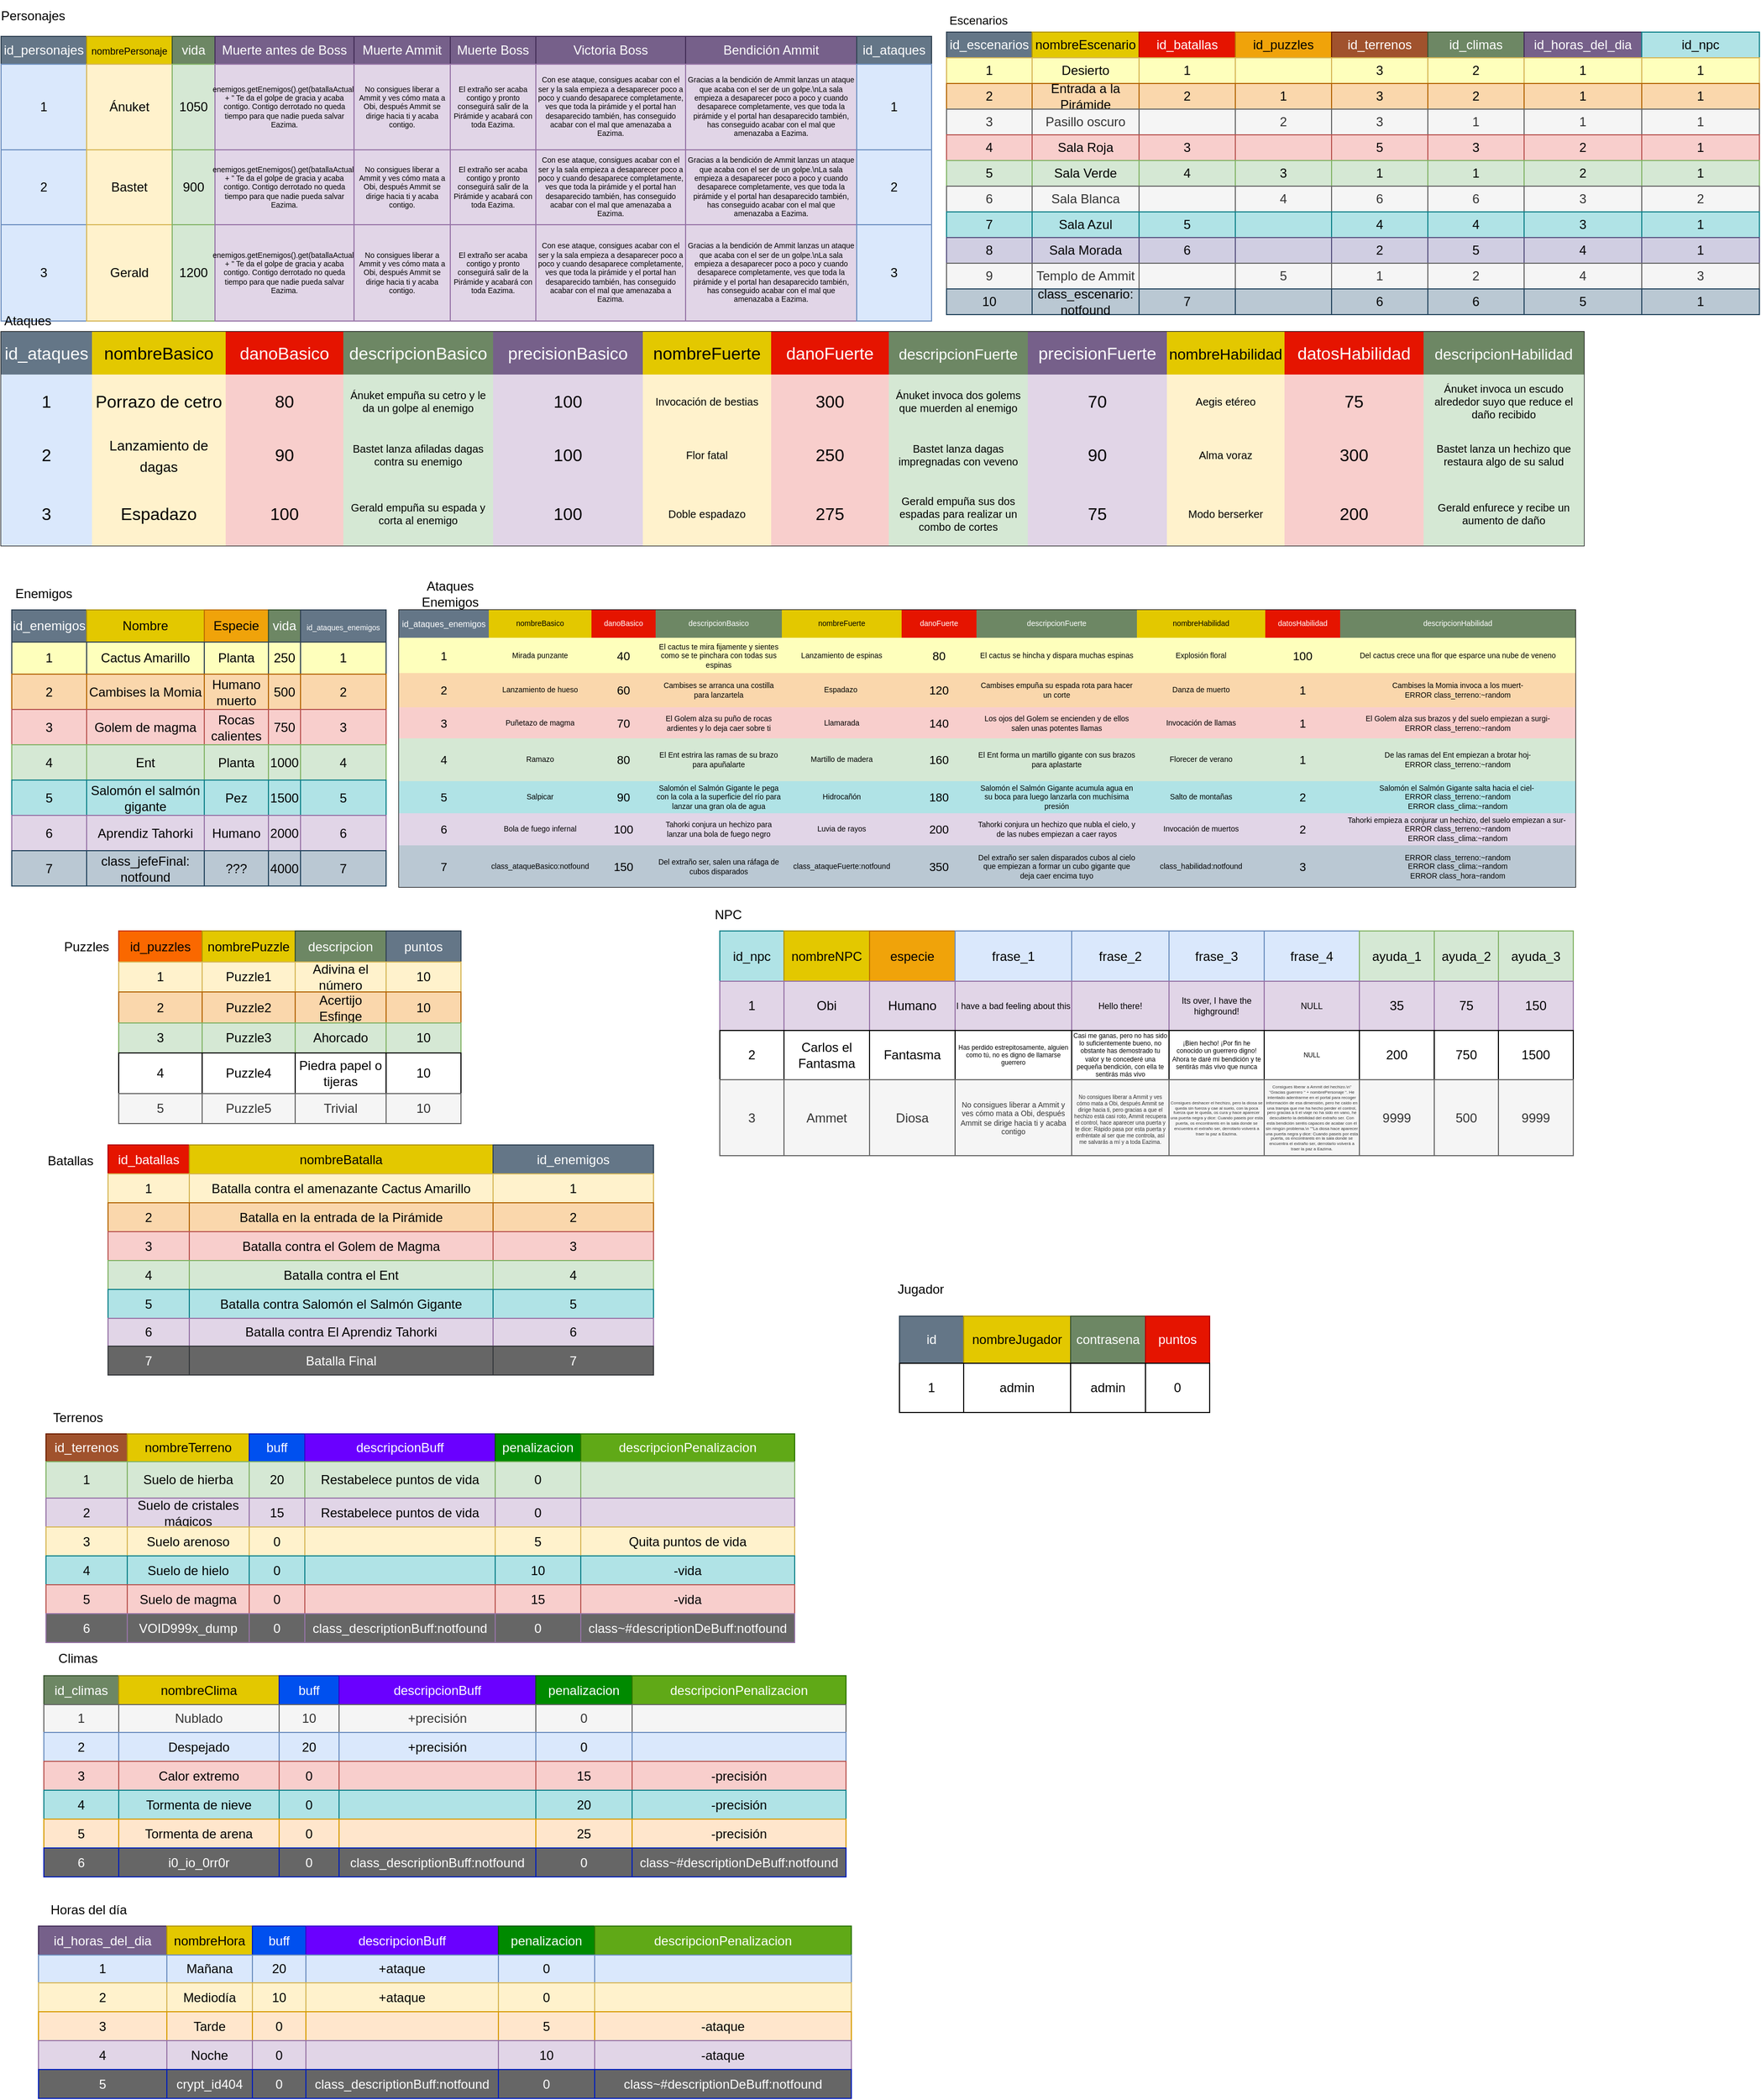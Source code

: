 <mxfile version="27.1.4">
  <diagram name="Página-1" id="SIS0WLoOTYgd5qj39C3Y">
    <mxGraphModel dx="1411" dy="905" grid="1" gridSize="10" guides="1" tooltips="1" connect="1" arrows="1" fold="1" page="1" pageScale="1" pageWidth="827" pageHeight="1169" math="0" shadow="0">
      <root>
        <mxCell id="0" />
        <mxCell id="1" parent="0" />
        <mxCell id="rIWqH-wkm96xzd3Cp_YF-1" value="" style="childLayout=tableLayout;recursiveResize=0;shadow=0;fillColor=none;" parent="1" vertex="1">
          <mxGeometry x="10" y="34" width="870" height="266" as="geometry" />
        </mxCell>
        <mxCell id="rIWqH-wkm96xzd3Cp_YF-43" style="shape=tableRow;horizontal=0;startSize=0;swimlaneHead=0;swimlaneBody=0;top=0;left=0;bottom=0;right=0;dropTarget=0;collapsible=0;recursiveResize=0;expand=0;fontStyle=0;fillColor=none;strokeColor=inherit;" parent="rIWqH-wkm96xzd3Cp_YF-1" vertex="1">
          <mxGeometry width="870" height="26" as="geometry" />
        </mxCell>
        <mxCell id="xAo8tuLWigPlBGu7esyJ-1" value="id_personajes" style="connectable=0;recursiveResize=0;strokeColor=#314354;fillColor=#647687;align=center;whiteSpace=wrap;html=1;fontColor=#ffffff;" parent="rIWqH-wkm96xzd3Cp_YF-43" vertex="1">
          <mxGeometry width="80" height="26" as="geometry">
            <mxRectangle width="80" height="26" as="alternateBounds" />
          </mxGeometry>
        </mxCell>
        <mxCell id="rIWqH-wkm96xzd3Cp_YF-44" value="&lt;font style=&quot;font-size: 9px;&quot;&gt;nombrePersonaje&lt;/font&gt;" style="connectable=0;recursiveResize=0;strokeColor=#B09500;fillColor=#e3c800;align=center;whiteSpace=wrap;html=1;fontColor=#000000;" parent="rIWqH-wkm96xzd3Cp_YF-43" vertex="1">
          <mxGeometry x="80" width="80" height="26" as="geometry">
            <mxRectangle width="80" height="26" as="alternateBounds" />
          </mxGeometry>
        </mxCell>
        <mxCell id="rIWqH-wkm96xzd3Cp_YF-45" value="vida" style="connectable=0;recursiveResize=0;strokeColor=#3A5431;fillColor=#6d8764;align=center;whiteSpace=wrap;html=1;fontColor=#ffffff;" parent="rIWqH-wkm96xzd3Cp_YF-43" vertex="1">
          <mxGeometry x="160" width="40" height="26" as="geometry">
            <mxRectangle width="40" height="26" as="alternateBounds" />
          </mxGeometry>
        </mxCell>
        <mxCell id="rIWqH-wkm96xzd3Cp_YF-46" value="Muerte antes de Boss" style="connectable=0;recursiveResize=0;strokeColor=#432D57;fillColor=#76608a;align=center;whiteSpace=wrap;html=1;fontColor=#ffffff;" parent="rIWqH-wkm96xzd3Cp_YF-43" vertex="1">
          <mxGeometry x="200" width="130" height="26" as="geometry">
            <mxRectangle width="130" height="26" as="alternateBounds" />
          </mxGeometry>
        </mxCell>
        <mxCell id="rIWqH-wkm96xzd3Cp_YF-55" value="Muerte Ammit" style="connectable=0;recursiveResize=0;strokeColor=#432D57;fillColor=#76608a;align=center;whiteSpace=wrap;html=1;fontColor=#ffffff;" parent="rIWqH-wkm96xzd3Cp_YF-43" vertex="1">
          <mxGeometry x="330" width="90" height="26" as="geometry">
            <mxRectangle width="90" height="26" as="alternateBounds" />
          </mxGeometry>
        </mxCell>
        <mxCell id="rIWqH-wkm96xzd3Cp_YF-59" value="Muerte Boss" style="connectable=0;recursiveResize=0;strokeColor=#432D57;fillColor=#76608a;align=center;whiteSpace=wrap;html=1;fontColor=#ffffff;" parent="rIWqH-wkm96xzd3Cp_YF-43" vertex="1">
          <mxGeometry x="420" width="80" height="26" as="geometry">
            <mxRectangle width="80" height="26" as="alternateBounds" />
          </mxGeometry>
        </mxCell>
        <mxCell id="rIWqH-wkm96xzd3Cp_YF-63" value="Victoria Boss" style="connectable=0;recursiveResize=0;strokeColor=#432D57;fillColor=#76608a;align=center;whiteSpace=wrap;html=1;fontColor=#ffffff;" parent="rIWqH-wkm96xzd3Cp_YF-43" vertex="1">
          <mxGeometry x="500" width="140" height="26" as="geometry">
            <mxRectangle width="140" height="26" as="alternateBounds" />
          </mxGeometry>
        </mxCell>
        <mxCell id="rIWqH-wkm96xzd3Cp_YF-67" value="Bendición Ammit" style="connectable=0;recursiveResize=0;strokeColor=#432D57;fillColor=#76608a;align=center;whiteSpace=wrap;html=1;fontColor=#ffffff;" parent="rIWqH-wkm96xzd3Cp_YF-43" vertex="1">
          <mxGeometry x="640" width="160" height="26" as="geometry">
            <mxRectangle width="160" height="26" as="alternateBounds" />
          </mxGeometry>
        </mxCell>
        <mxCell id="z7e6ixdR0o9wXkbiVvNx-1" value="id_ataques" style="connectable=0;recursiveResize=0;strokeColor=#314354;fillColor=#647687;align=center;whiteSpace=wrap;html=1;fontColor=#ffffff;" parent="rIWqH-wkm96xzd3Cp_YF-43" vertex="1">
          <mxGeometry x="800" width="70" height="26" as="geometry">
            <mxRectangle width="70" height="26" as="alternateBounds" />
          </mxGeometry>
        </mxCell>
        <mxCell id="rIWqH-wkm96xzd3Cp_YF-2" value="" style="shape=tableRow;horizontal=0;startSize=0;swimlaneHead=0;swimlaneBody=0;top=0;left=0;bottom=0;right=0;dropTarget=0;collapsible=0;recursiveResize=0;expand=0;fontStyle=0;fillColor=none;strokeColor=inherit;" parent="rIWqH-wkm96xzd3Cp_YF-1" vertex="1">
          <mxGeometry y="26" width="870" height="80" as="geometry" />
        </mxCell>
        <mxCell id="xAo8tuLWigPlBGu7esyJ-2" value="1" style="connectable=0;recursiveResize=0;strokeColor=#6c8ebf;fillColor=#dae8fc;align=center;whiteSpace=wrap;html=1;" parent="rIWqH-wkm96xzd3Cp_YF-2" vertex="1">
          <mxGeometry width="80" height="80" as="geometry">
            <mxRectangle width="80" height="80" as="alternateBounds" />
          </mxGeometry>
        </mxCell>
        <mxCell id="rIWqH-wkm96xzd3Cp_YF-3" value="Ánuket" style="connectable=0;recursiveResize=0;strokeColor=#d6b656;fillColor=#fff2cc;align=center;whiteSpace=wrap;html=1;" parent="rIWqH-wkm96xzd3Cp_YF-2" vertex="1">
          <mxGeometry x="80" width="80" height="80" as="geometry">
            <mxRectangle width="80" height="80" as="alternateBounds" />
          </mxGeometry>
        </mxCell>
        <mxCell id="rIWqH-wkm96xzd3Cp_YF-4" value="1050" style="connectable=0;recursiveResize=0;strokeColor=#82b366;fillColor=#d5e8d4;align=center;whiteSpace=wrap;html=1;" parent="rIWqH-wkm96xzd3Cp_YF-2" vertex="1">
          <mxGeometry x="160" width="40" height="80" as="geometry">
            <mxRectangle width="40" height="80" as="alternateBounds" />
          </mxGeometry>
        </mxCell>
        <mxCell id="rIWqH-wkm96xzd3Cp_YF-5" value="enemigos.getEnemigos().get(batallaActual) + &quot; Te da el golpe de gracia y acaba contigo. Contigo derrotado no queda tiempo para que nadie pueda salvar Eazima." style="connectable=0;recursiveResize=0;strokeColor=#9673a6;fillColor=#e1d5e7;align=center;whiteSpace=wrap;html=1;fontSize=7;" parent="rIWqH-wkm96xzd3Cp_YF-2" vertex="1">
          <mxGeometry x="200" width="130" height="80" as="geometry">
            <mxRectangle width="130" height="80" as="alternateBounds" />
          </mxGeometry>
        </mxCell>
        <mxCell id="rIWqH-wkm96xzd3Cp_YF-56" value="No consigues liberar a Ammit y ves cómo mata a Obi, después Ammit se dirige hacia ti y acaba contigo." style="connectable=0;recursiveResize=0;strokeColor=#9673a6;fillColor=#e1d5e7;align=center;whiteSpace=wrap;html=1;fontSize=7;" parent="rIWqH-wkm96xzd3Cp_YF-2" vertex="1">
          <mxGeometry x="330" width="90" height="80" as="geometry">
            <mxRectangle width="90" height="80" as="alternateBounds" />
          </mxGeometry>
        </mxCell>
        <mxCell id="rIWqH-wkm96xzd3Cp_YF-60" value="&lt;font face=&quot;Arial, sans-serif&quot;&gt;&lt;span style=&quot;white-space-collapse: preserve;&quot;&gt;El extraño ser acaba contigo y pronto conseguirá salir de la Pirámide y acabará con toda Eazima.&lt;/span&gt;&lt;/font&gt;" style="connectable=0;recursiveResize=0;strokeColor=#9673a6;fillColor=#e1d5e7;align=center;whiteSpace=wrap;html=1;fontSize=7;" parent="rIWqH-wkm96xzd3Cp_YF-2" vertex="1">
          <mxGeometry x="420" width="80" height="80" as="geometry">
            <mxRectangle width="80" height="80" as="alternateBounds" />
          </mxGeometry>
        </mxCell>
        <mxCell id="rIWqH-wkm96xzd3Cp_YF-64" value="Con ese ataque, consigues acabar con el ser y la sala empieza a desaparecer poco a poco y cuando desaparece completamente, ves que toda la pirámide y el portal han desaparecido también, has conseguido acabar con el mal que amenazaba a Eazima." style="connectable=0;recursiveResize=0;strokeColor=#9673a6;fillColor=#e1d5e7;align=center;whiteSpace=wrap;html=1;fontSize=7;" parent="rIWqH-wkm96xzd3Cp_YF-2" vertex="1">
          <mxGeometry x="500" width="140" height="80" as="geometry">
            <mxRectangle width="140" height="80" as="alternateBounds" />
          </mxGeometry>
        </mxCell>
        <mxCell id="rIWqH-wkm96xzd3Cp_YF-68" value="Gracias a la bendición de Ammit lanzas un ataque que acaba con el ser de un golpe.\nLa sala empieza a desaparecer poco a poco y cuando desaparece completamente, ves que toda la pirámide y el portal han desaparecido también, has conseguido acabar con el mal que amenazaba a Eazima." style="connectable=0;recursiveResize=0;strokeColor=#9673a6;fillColor=#e1d5e7;align=center;whiteSpace=wrap;html=1;fontSize=7;" parent="rIWqH-wkm96xzd3Cp_YF-2" vertex="1">
          <mxGeometry x="640" width="160" height="80" as="geometry">
            <mxRectangle width="160" height="80" as="alternateBounds" />
          </mxGeometry>
        </mxCell>
        <mxCell id="z7e6ixdR0o9wXkbiVvNx-2" value="1" style="connectable=0;recursiveResize=0;strokeColor=#6c8ebf;fillColor=#dae8fc;align=center;whiteSpace=wrap;html=1;" parent="rIWqH-wkm96xzd3Cp_YF-2" vertex="1">
          <mxGeometry x="800" width="70" height="80" as="geometry">
            <mxRectangle width="70" height="80" as="alternateBounds" />
          </mxGeometry>
        </mxCell>
        <mxCell id="rIWqH-wkm96xzd3Cp_YF-6" style="shape=tableRow;horizontal=0;startSize=0;swimlaneHead=0;swimlaneBody=0;top=0;left=0;bottom=0;right=0;dropTarget=0;collapsible=0;recursiveResize=0;expand=0;fontStyle=0;fillColor=none;strokeColor=inherit;" parent="rIWqH-wkm96xzd3Cp_YF-1" vertex="1">
          <mxGeometry y="106" width="870" height="70" as="geometry" />
        </mxCell>
        <mxCell id="xAo8tuLWigPlBGu7esyJ-3" value="2" style="connectable=0;recursiveResize=0;strokeColor=#6c8ebf;fillColor=#dae8fc;align=center;whiteSpace=wrap;html=1;" parent="rIWqH-wkm96xzd3Cp_YF-6" vertex="1">
          <mxGeometry width="80" height="70" as="geometry">
            <mxRectangle width="80" height="70" as="alternateBounds" />
          </mxGeometry>
        </mxCell>
        <mxCell id="rIWqH-wkm96xzd3Cp_YF-7" value="Bastet" style="connectable=0;recursiveResize=0;strokeColor=#d6b656;fillColor=#fff2cc;align=center;whiteSpace=wrap;html=1;" parent="rIWqH-wkm96xzd3Cp_YF-6" vertex="1">
          <mxGeometry x="80" width="80" height="70" as="geometry">
            <mxRectangle width="80" height="70" as="alternateBounds" />
          </mxGeometry>
        </mxCell>
        <mxCell id="rIWqH-wkm96xzd3Cp_YF-8" value="900" style="connectable=0;recursiveResize=0;strokeColor=#82b366;fillColor=#d5e8d4;align=center;whiteSpace=wrap;html=1;" parent="rIWqH-wkm96xzd3Cp_YF-6" vertex="1">
          <mxGeometry x="160" width="40" height="70" as="geometry">
            <mxRectangle width="40" height="70" as="alternateBounds" />
          </mxGeometry>
        </mxCell>
        <mxCell id="rIWqH-wkm96xzd3Cp_YF-9" value="enemigos.getEnemigos().get(batallaActual) + &quot; Te da el golpe de gracia y acaba contigo. Contigo derrotado no queda tiempo para que nadie pueda salvar Eazima." style="connectable=0;recursiveResize=0;strokeColor=#9673a6;fillColor=#e1d5e7;align=center;whiteSpace=wrap;html=1;fontSize=7;" parent="rIWqH-wkm96xzd3Cp_YF-6" vertex="1">
          <mxGeometry x="200" width="130" height="70" as="geometry">
            <mxRectangle width="130" height="70" as="alternateBounds" />
          </mxGeometry>
        </mxCell>
        <mxCell id="rIWqH-wkm96xzd3Cp_YF-57" value="No consigues liberar a Ammit y ves cómo mata a Obi, después Ammit se dirige hacia ti y acaba contigo." style="connectable=0;recursiveResize=0;strokeColor=#9673a6;fillColor=#e1d5e7;align=center;whiteSpace=wrap;html=1;fontSize=7;" parent="rIWqH-wkm96xzd3Cp_YF-6" vertex="1">
          <mxGeometry x="330" width="90" height="70" as="geometry">
            <mxRectangle width="90" height="70" as="alternateBounds" />
          </mxGeometry>
        </mxCell>
        <mxCell id="rIWqH-wkm96xzd3Cp_YF-61" value="&lt;span id=&quot;docs-internal-guid-2eef9be1-7fff-63a9-889f-be50ec0d238a&quot;&gt;&lt;span style=&quot;font-family: Arial, sans-serif; background-color: transparent; font-variant-numeric: normal; font-variant-east-asian: normal; font-variant-alternates: normal; font-variant-position: normal; font-variant-emoji: normal; vertical-align: baseline; white-space-collapse: preserve;&quot;&gt;&lt;font&gt;El extraño ser acaba contigo y pronto conseguirá salir de la Pirámide y acabará con toda Eazima.&lt;/font&gt;&lt;/span&gt;&lt;/span&gt;" style="connectable=0;recursiveResize=0;strokeColor=#9673a6;fillColor=#e1d5e7;align=center;whiteSpace=wrap;html=1;fontSize=7;" parent="rIWqH-wkm96xzd3Cp_YF-6" vertex="1">
          <mxGeometry x="420" width="80" height="70" as="geometry">
            <mxRectangle width="80" height="70" as="alternateBounds" />
          </mxGeometry>
        </mxCell>
        <mxCell id="rIWqH-wkm96xzd3Cp_YF-65" value="Con ese ataque, consigues acabar con el ser y la sala empieza a desaparecer poco a poco y cuando desaparece completamente, ves que toda la pirámide y el portal han desaparecido también, has conseguido acabar con el mal que amenazaba a Eazima." style="connectable=0;recursiveResize=0;strokeColor=#9673a6;fillColor=#e1d5e7;align=center;whiteSpace=wrap;html=1;fontSize=7;" parent="rIWqH-wkm96xzd3Cp_YF-6" vertex="1">
          <mxGeometry x="500" width="140" height="70" as="geometry">
            <mxRectangle width="140" height="70" as="alternateBounds" />
          </mxGeometry>
        </mxCell>
        <mxCell id="rIWqH-wkm96xzd3Cp_YF-69" value="Gracias a la bendición de Ammit lanzas un ataque que acaba con el ser de un golpe.\nLa sala empieza a desaparecer poco a poco y cuando desaparece completamente, ves que toda la pirámide y el portal han desaparecido también, has conseguido acabar con el mal que amenazaba a Eazima." style="connectable=0;recursiveResize=0;strokeColor=#9673a6;fillColor=#e1d5e7;align=center;whiteSpace=wrap;html=1;fontSize=7;" parent="rIWqH-wkm96xzd3Cp_YF-6" vertex="1">
          <mxGeometry x="640" width="160" height="70" as="geometry">
            <mxRectangle width="160" height="70" as="alternateBounds" />
          </mxGeometry>
        </mxCell>
        <mxCell id="z7e6ixdR0o9wXkbiVvNx-3" value="2" style="connectable=0;recursiveResize=0;strokeColor=#6c8ebf;fillColor=#dae8fc;align=center;whiteSpace=wrap;html=1;" parent="rIWqH-wkm96xzd3Cp_YF-6" vertex="1">
          <mxGeometry x="800" width="70" height="70" as="geometry">
            <mxRectangle width="70" height="70" as="alternateBounds" />
          </mxGeometry>
        </mxCell>
        <mxCell id="rIWqH-wkm96xzd3Cp_YF-10" style="shape=tableRow;horizontal=0;startSize=0;swimlaneHead=0;swimlaneBody=0;top=0;left=0;bottom=0;right=0;dropTarget=0;collapsible=0;recursiveResize=0;expand=0;fontStyle=0;fillColor=none;strokeColor=inherit;" parent="rIWqH-wkm96xzd3Cp_YF-1" vertex="1">
          <mxGeometry y="176" width="870" height="90" as="geometry" />
        </mxCell>
        <mxCell id="xAo8tuLWigPlBGu7esyJ-4" value="3" style="connectable=0;recursiveResize=0;strokeColor=#6c8ebf;fillColor=#dae8fc;align=center;whiteSpace=wrap;html=1;" parent="rIWqH-wkm96xzd3Cp_YF-10" vertex="1">
          <mxGeometry width="80" height="90" as="geometry">
            <mxRectangle width="80" height="90" as="alternateBounds" />
          </mxGeometry>
        </mxCell>
        <mxCell id="rIWqH-wkm96xzd3Cp_YF-11" value="Gerald" style="connectable=0;recursiveResize=0;strokeColor=#d6b656;fillColor=#fff2cc;align=center;whiteSpace=wrap;html=1;" parent="rIWqH-wkm96xzd3Cp_YF-10" vertex="1">
          <mxGeometry x="80" width="80" height="90" as="geometry">
            <mxRectangle width="80" height="90" as="alternateBounds" />
          </mxGeometry>
        </mxCell>
        <mxCell id="rIWqH-wkm96xzd3Cp_YF-12" value="1200" style="connectable=0;recursiveResize=0;strokeColor=#82b366;fillColor=#d5e8d4;align=center;whiteSpace=wrap;html=1;" parent="rIWqH-wkm96xzd3Cp_YF-10" vertex="1">
          <mxGeometry x="160" width="40" height="90" as="geometry">
            <mxRectangle width="40" height="90" as="alternateBounds" />
          </mxGeometry>
        </mxCell>
        <mxCell id="rIWqH-wkm96xzd3Cp_YF-13" value="enemigos.getEnemigos().get(batallaActual) + &quot; Te da el golpe de gracia y acaba contigo. Contigo derrotado no queda tiempo para que nadie pueda salvar Eazima." style="connectable=0;recursiveResize=0;strokeColor=#9673a6;fillColor=#e1d5e7;align=center;whiteSpace=wrap;html=1;fontSize=7;" parent="rIWqH-wkm96xzd3Cp_YF-10" vertex="1">
          <mxGeometry x="200" width="130" height="90" as="geometry">
            <mxRectangle width="130" height="90" as="alternateBounds" />
          </mxGeometry>
        </mxCell>
        <mxCell id="rIWqH-wkm96xzd3Cp_YF-58" value="No consigues liberar a Ammit y ves cómo mata a Obi, después Ammit se dirige hacia ti y acaba contigo." style="connectable=0;recursiveResize=0;strokeColor=#9673a6;fillColor=#e1d5e7;align=center;whiteSpace=wrap;html=1;fontSize=7;" parent="rIWqH-wkm96xzd3Cp_YF-10" vertex="1">
          <mxGeometry x="330" width="90" height="90" as="geometry">
            <mxRectangle width="90" height="90" as="alternateBounds" />
          </mxGeometry>
        </mxCell>
        <mxCell id="rIWqH-wkm96xzd3Cp_YF-62" value="&lt;font face=&quot;Arial, sans-serif&quot;&gt;&lt;span style=&quot;white-space-collapse: preserve;&quot;&gt;El extraño ser acaba contigo y pronto conseguirá salir de la Pirámide y acabará con toda Eazima.&lt;/span&gt;&lt;/font&gt;" style="connectable=0;recursiveResize=0;strokeColor=#9673a6;fillColor=#e1d5e7;align=center;whiteSpace=wrap;html=1;fontSize=7;" parent="rIWqH-wkm96xzd3Cp_YF-10" vertex="1">
          <mxGeometry x="420" width="80" height="90" as="geometry">
            <mxRectangle width="80" height="90" as="alternateBounds" />
          </mxGeometry>
        </mxCell>
        <mxCell id="rIWqH-wkm96xzd3Cp_YF-66" value="Con ese ataque, consigues acabar con el ser y la sala empieza a desaparecer poco a poco y cuando desaparece completamente, ves que toda la pirámide y el portal han desaparecido también, has conseguido acabar con el mal que amenazaba a Eazima." style="connectable=0;recursiveResize=0;strokeColor=#9673a6;fillColor=#e1d5e7;align=center;whiteSpace=wrap;html=1;fontSize=7;" parent="rIWqH-wkm96xzd3Cp_YF-10" vertex="1">
          <mxGeometry x="500" width="140" height="90" as="geometry">
            <mxRectangle width="140" height="90" as="alternateBounds" />
          </mxGeometry>
        </mxCell>
        <mxCell id="rIWqH-wkm96xzd3Cp_YF-70" value="Gracias a la bendición de Ammit lanzas un ataque que acaba con el ser de un golpe.\nLa sala empieza a desaparecer poco a poco y cuando desaparece completamente, ves que toda la pirámide y el portal han desaparecido también, has conseguido acabar con el mal que amenazaba a Eazima." style="connectable=0;recursiveResize=0;strokeColor=#9673a6;fillColor=#e1d5e7;align=center;whiteSpace=wrap;html=1;fontSize=7;" parent="rIWqH-wkm96xzd3Cp_YF-10" vertex="1">
          <mxGeometry x="640" width="160" height="90" as="geometry">
            <mxRectangle width="160" height="90" as="alternateBounds" />
          </mxGeometry>
        </mxCell>
        <mxCell id="z7e6ixdR0o9wXkbiVvNx-4" value="3" style="connectable=0;recursiveResize=0;strokeColor=#6c8ebf;fillColor=#dae8fc;align=center;whiteSpace=wrap;html=1;" parent="rIWqH-wkm96xzd3Cp_YF-10" vertex="1">
          <mxGeometry x="800" width="70" height="90" as="geometry">
            <mxRectangle width="70" height="90" as="alternateBounds" />
          </mxGeometry>
        </mxCell>
        <mxCell id="rIWqH-wkm96xzd3Cp_YF-14" value="Personajes" style="text;html=1;align=center;verticalAlign=middle;whiteSpace=wrap;rounded=0;" parent="1" vertex="1">
          <mxGeometry x="10" width="60" height="30" as="geometry" />
        </mxCell>
        <mxCell id="rIWqH-wkm96xzd3Cp_YF-15" value="Jugador" style="text;html=1;align=center;verticalAlign=middle;whiteSpace=wrap;rounded=0;" parent="1" vertex="1">
          <mxGeometry x="840" y="1190" width="60" height="30" as="geometry" />
        </mxCell>
        <mxCell id="rIWqH-wkm96xzd3Cp_YF-16" value="Enemigos" style="text;html=1;align=center;verticalAlign=middle;whiteSpace=wrap;rounded=0;" parent="1" vertex="1">
          <mxGeometry x="20" y="540" width="60" height="30" as="geometry" />
        </mxCell>
        <mxCell id="rIWqH-wkm96xzd3Cp_YF-17" value="" style="childLayout=tableLayout;recursiveResize=0;shadow=0;" parent="1" vertex="1">
          <mxGeometry x="850" y="1230" width="290" height="90" as="geometry" />
        </mxCell>
        <mxCell id="rIWqH-wkm96xzd3Cp_YF-18" value="" style="shape=tableRow;horizontal=0;startSize=0;swimlaneHead=0;swimlaneBody=0;top=0;left=0;bottom=0;right=0;dropTarget=0;collapsible=0;recursiveResize=0;expand=0;fontStyle=0;" parent="rIWqH-wkm96xzd3Cp_YF-17" vertex="1">
          <mxGeometry width="290" height="44" as="geometry" />
        </mxCell>
        <mxCell id="rIWqH-wkm96xzd3Cp_YF-19" value="id" style="connectable=0;recursiveResize=0;align=center;whiteSpace=wrap;html=1;fillColor=#647687;fontColor=#ffffff;strokeColor=#314354;" parent="rIWqH-wkm96xzd3Cp_YF-18" vertex="1">
          <mxGeometry width="60" height="44" as="geometry">
            <mxRectangle width="60" height="44" as="alternateBounds" />
          </mxGeometry>
        </mxCell>
        <mxCell id="rIWqH-wkm96xzd3Cp_YF-20" value="nombreJugador" style="connectable=0;recursiveResize=0;align=center;whiteSpace=wrap;html=1;fillColor=#e3c800;fontColor=#000000;strokeColor=#B09500;" parent="rIWqH-wkm96xzd3Cp_YF-18" vertex="1">
          <mxGeometry x="60" width="100" height="44" as="geometry">
            <mxRectangle width="100" height="44" as="alternateBounds" />
          </mxGeometry>
        </mxCell>
        <mxCell id="rIWqH-wkm96xzd3Cp_YF-21" value="contrasena" style="connectable=0;recursiveResize=0;align=center;whiteSpace=wrap;html=1;fillColor=#6d8764;fontColor=#ffffff;strokeColor=#3A5431;" parent="rIWqH-wkm96xzd3Cp_YF-18" vertex="1">
          <mxGeometry x="160" width="70" height="44" as="geometry">
            <mxRectangle width="70" height="44" as="alternateBounds" />
          </mxGeometry>
        </mxCell>
        <mxCell id="rIWqH-wkm96xzd3Cp_YF-88" value="puntos" style="connectable=0;recursiveResize=0;align=center;whiteSpace=wrap;html=1;fillColor=#e51400;fontColor=#ffffff;strokeColor=#B20000;" parent="rIWqH-wkm96xzd3Cp_YF-18" vertex="1">
          <mxGeometry x="230" width="60" height="44" as="geometry">
            <mxRectangle width="60" height="44" as="alternateBounds" />
          </mxGeometry>
        </mxCell>
        <mxCell id="rIWqH-wkm96xzd3Cp_YF-22" style="shape=tableRow;horizontal=0;startSize=0;swimlaneHead=0;swimlaneBody=0;top=0;left=0;bottom=0;right=0;dropTarget=0;collapsible=0;recursiveResize=0;expand=0;fontStyle=0;" parent="rIWqH-wkm96xzd3Cp_YF-17" vertex="1">
          <mxGeometry y="44" width="290" height="46" as="geometry" />
        </mxCell>
        <mxCell id="rIWqH-wkm96xzd3Cp_YF-23" value="1" style="connectable=0;recursiveResize=0;align=center;whiteSpace=wrap;html=1;" parent="rIWqH-wkm96xzd3Cp_YF-22" vertex="1">
          <mxGeometry width="60" height="46" as="geometry">
            <mxRectangle width="60" height="46" as="alternateBounds" />
          </mxGeometry>
        </mxCell>
        <mxCell id="rIWqH-wkm96xzd3Cp_YF-24" value="admin" style="connectable=0;recursiveResize=0;align=center;whiteSpace=wrap;html=1;" parent="rIWqH-wkm96xzd3Cp_YF-22" vertex="1">
          <mxGeometry x="60" width="100" height="46" as="geometry">
            <mxRectangle width="100" height="46" as="alternateBounds" />
          </mxGeometry>
        </mxCell>
        <mxCell id="rIWqH-wkm96xzd3Cp_YF-25" value="admin" style="connectable=0;recursiveResize=0;align=center;whiteSpace=wrap;html=1;" parent="rIWqH-wkm96xzd3Cp_YF-22" vertex="1">
          <mxGeometry x="160" width="70" height="46" as="geometry">
            <mxRectangle width="70" height="46" as="alternateBounds" />
          </mxGeometry>
        </mxCell>
        <mxCell id="rIWqH-wkm96xzd3Cp_YF-89" value="0" style="connectable=0;recursiveResize=0;align=center;whiteSpace=wrap;html=1;" parent="rIWqH-wkm96xzd3Cp_YF-22" vertex="1">
          <mxGeometry x="230" width="60" height="46" as="geometry">
            <mxRectangle width="60" height="46" as="alternateBounds" />
          </mxGeometry>
        </mxCell>
        <mxCell id="rIWqH-wkm96xzd3Cp_YF-91" value="" style="childLayout=tableLayout;recursiveResize=0;shadow=0;fillColor=#647687;fontSize=10;fontColor=#ffffff;strokeColor=#314354;" parent="1" vertex="1">
          <mxGeometry x="20" y="570" width="350.0" height="258" as="geometry" />
        </mxCell>
        <mxCell id="rIWqH-wkm96xzd3Cp_YF-92" style="shape=tableRow;horizontal=0;startSize=0;swimlaneHead=0;swimlaneBody=0;top=0;left=0;bottom=0;right=0;dropTarget=0;collapsible=0;recursiveResize=0;expand=0;fontStyle=0;fillColor=none;strokeColor=inherit;" parent="rIWqH-wkm96xzd3Cp_YF-91" vertex="1">
          <mxGeometry width="350.0" height="30" as="geometry" />
        </mxCell>
        <mxCell id="xAo8tuLWigPlBGu7esyJ-5" value="&lt;font style=&quot;color: rgb(255, 255, 255);&quot;&gt;id_enemigos&lt;/font&gt;" style="connectable=0;recursiveResize=0;strokeColor=inherit;fillColor=none;align=center;whiteSpace=wrap;html=1;" parent="rIWqH-wkm96xzd3Cp_YF-92" vertex="1">
          <mxGeometry width="70" height="30" as="geometry">
            <mxRectangle width="70" height="30" as="alternateBounds" />
          </mxGeometry>
        </mxCell>
        <mxCell id="rIWqH-wkm96xzd3Cp_YF-93" value="Nombre" style="connectable=0;recursiveResize=0;strokeColor=#B09500;fillColor=#e3c800;align=center;whiteSpace=wrap;html=1;fontColor=#000000;" parent="rIWqH-wkm96xzd3Cp_YF-92" vertex="1">
          <mxGeometry x="70" width="110" height="30" as="geometry">
            <mxRectangle width="110" height="30" as="alternateBounds" />
          </mxGeometry>
        </mxCell>
        <mxCell id="rIWqH-wkm96xzd3Cp_YF-175" value="Especie" style="connectable=0;recursiveResize=0;strokeColor=#BD7000;fillColor=#f0a30a;align=center;whiteSpace=wrap;html=1;fontColor=#000000;" parent="rIWqH-wkm96xzd3Cp_YF-92" vertex="1">
          <mxGeometry x="180" width="60" height="30" as="geometry">
            <mxRectangle width="60" height="30" as="alternateBounds" />
          </mxGeometry>
        </mxCell>
        <mxCell id="rIWqH-wkm96xzd3Cp_YF-94" value="vida" style="connectable=0;recursiveResize=0;strokeColor=#3A5431;fillColor=#6d8764;align=center;whiteSpace=wrap;html=1;fontColor=#ffffff;" parent="rIWqH-wkm96xzd3Cp_YF-92" vertex="1">
          <mxGeometry x="240" width="30" height="30" as="geometry">
            <mxRectangle width="30" height="30" as="alternateBounds" />
          </mxGeometry>
        </mxCell>
        <mxCell id="z7e6ixdR0o9wXkbiVvNx-5" value="&lt;font style=&quot;font-size: 7px; color: rgb(255, 255, 255);&quot;&gt;id_ataques_enemigos&lt;/font&gt;" style="connectable=0;recursiveResize=0;strokeColor=inherit;fillColor=none;align=center;whiteSpace=wrap;html=1;fontSize=10;" parent="rIWqH-wkm96xzd3Cp_YF-92" vertex="1">
          <mxGeometry x="270" width="80" height="30" as="geometry">
            <mxRectangle width="80" height="30" as="alternateBounds" />
          </mxGeometry>
        </mxCell>
        <mxCell id="rIWqH-wkm96xzd3Cp_YF-101" value="" style="shape=tableRow;horizontal=0;startSize=0;swimlaneHead=0;swimlaneBody=0;top=0;left=0;bottom=0;right=0;dropTarget=0;collapsible=0;recursiveResize=0;expand=0;fontStyle=0;fillColor=#FEFFBC;strokeColor=inherit;" parent="rIWqH-wkm96xzd3Cp_YF-91" vertex="1">
          <mxGeometry y="30" width="350.0" height="30" as="geometry" />
        </mxCell>
        <mxCell id="xAo8tuLWigPlBGu7esyJ-6" value="1" style="connectable=0;recursiveResize=0;strokeColor=inherit;fillColor=#FEFFBC;align=center;whiteSpace=wrap;html=1;" parent="rIWqH-wkm96xzd3Cp_YF-101" vertex="1">
          <mxGeometry width="70" height="30" as="geometry">
            <mxRectangle width="70" height="30" as="alternateBounds" />
          </mxGeometry>
        </mxCell>
        <mxCell id="rIWqH-wkm96xzd3Cp_YF-102" value="Cactus Amarillo" style="connectable=0;recursiveResize=0;strokeColor=inherit;fillColor=#FEFFBC;align=center;whiteSpace=wrap;html=1;" parent="rIWqH-wkm96xzd3Cp_YF-101" vertex="1">
          <mxGeometry x="70" width="110" height="30" as="geometry">
            <mxRectangle width="110" height="30" as="alternateBounds" />
          </mxGeometry>
        </mxCell>
        <mxCell id="rIWqH-wkm96xzd3Cp_YF-176" value="Planta" style="connectable=0;recursiveResize=0;strokeColor=inherit;fillColor=#FEFFBC;align=center;whiteSpace=wrap;html=1;" parent="rIWqH-wkm96xzd3Cp_YF-101" vertex="1">
          <mxGeometry x="180" width="60" height="30" as="geometry">
            <mxRectangle width="60" height="30" as="alternateBounds" />
          </mxGeometry>
        </mxCell>
        <mxCell id="rIWqH-wkm96xzd3Cp_YF-103" value="250" style="connectable=0;recursiveResize=0;strokeColor=inherit;fillColor=#FEFFBC;align=center;whiteSpace=wrap;html=1;" parent="rIWqH-wkm96xzd3Cp_YF-101" vertex="1">
          <mxGeometry x="240" width="30" height="30" as="geometry">
            <mxRectangle width="30" height="30" as="alternateBounds" />
          </mxGeometry>
        </mxCell>
        <mxCell id="z7e6ixdR0o9wXkbiVvNx-6" value="1" style="connectable=0;recursiveResize=0;strokeColor=inherit;fillColor=#FEFFBC;align=center;whiteSpace=wrap;html=1;" parent="rIWqH-wkm96xzd3Cp_YF-101" vertex="1">
          <mxGeometry x="270" width="80" height="30" as="geometry">
            <mxRectangle width="80" height="30" as="alternateBounds" />
          </mxGeometry>
        </mxCell>
        <mxCell id="xAo8tuLWigPlBGu7esyJ-73" style="shape=tableRow;horizontal=0;startSize=0;swimlaneHead=0;swimlaneBody=0;top=0;left=0;bottom=0;right=0;dropTarget=0;collapsible=0;recursiveResize=0;expand=0;fontStyle=0;fillColor=#fad7ac;strokeColor=#b46504;swimlaneFillColor=default;" parent="rIWqH-wkm96xzd3Cp_YF-91" vertex="1">
          <mxGeometry y="60" width="350.0" height="33" as="geometry" />
        </mxCell>
        <mxCell id="xAo8tuLWigPlBGu7esyJ-74" value="2" style="connectable=0;recursiveResize=0;strokeColor=#b46504;fillColor=#fad7ac;align=center;whiteSpace=wrap;html=1;swimlaneFillColor=default;" parent="xAo8tuLWigPlBGu7esyJ-73" vertex="1">
          <mxGeometry width="70" height="33" as="geometry">
            <mxRectangle width="70" height="33" as="alternateBounds" />
          </mxGeometry>
        </mxCell>
        <mxCell id="xAo8tuLWigPlBGu7esyJ-75" value="Cambises la Momia" style="connectable=0;recursiveResize=0;strokeColor=#b46504;fillColor=#fad7ac;align=center;whiteSpace=wrap;html=1;swimlaneFillColor=default;" parent="xAo8tuLWigPlBGu7esyJ-73" vertex="1">
          <mxGeometry x="70" width="110" height="33" as="geometry">
            <mxRectangle width="110" height="33" as="alternateBounds" />
          </mxGeometry>
        </mxCell>
        <mxCell id="xAo8tuLWigPlBGu7esyJ-76" value="Humano muerto" style="connectable=0;recursiveResize=0;strokeColor=#b46504;fillColor=#fad7ac;align=center;whiteSpace=wrap;html=1;swimlaneFillColor=default;" parent="xAo8tuLWigPlBGu7esyJ-73" vertex="1">
          <mxGeometry x="180" width="60" height="33" as="geometry">
            <mxRectangle width="60" height="33" as="alternateBounds" />
          </mxGeometry>
        </mxCell>
        <mxCell id="xAo8tuLWigPlBGu7esyJ-77" value="500" style="connectable=0;recursiveResize=0;strokeColor=#b46504;fillColor=#fad7ac;align=center;whiteSpace=wrap;html=1;swimlaneFillColor=default;" parent="xAo8tuLWigPlBGu7esyJ-73" vertex="1">
          <mxGeometry x="240" width="30" height="33" as="geometry">
            <mxRectangle width="30" height="33" as="alternateBounds" />
          </mxGeometry>
        </mxCell>
        <mxCell id="z7e6ixdR0o9wXkbiVvNx-7" value="2" style="connectable=0;recursiveResize=0;strokeColor=#b46504;fillColor=#fad7ac;align=center;whiteSpace=wrap;html=1;swimlaneFillColor=default;" parent="xAo8tuLWigPlBGu7esyJ-73" vertex="1">
          <mxGeometry x="270" width="80" height="33" as="geometry">
            <mxRectangle width="80" height="33" as="alternateBounds" />
          </mxGeometry>
        </mxCell>
        <mxCell id="xAo8tuLWigPlBGu7esyJ-123" style="shape=tableRow;horizontal=0;startSize=0;swimlaneHead=0;swimlaneBody=0;top=0;left=0;bottom=0;right=0;dropTarget=0;collapsible=0;recursiveResize=0;expand=0;fontStyle=0;fillColor=#f8cecc;strokeColor=#b85450;" parent="rIWqH-wkm96xzd3Cp_YF-91" vertex="1">
          <mxGeometry y="93" width="350.0" height="33" as="geometry" />
        </mxCell>
        <mxCell id="xAo8tuLWigPlBGu7esyJ-124" value="3" style="connectable=0;recursiveResize=0;strokeColor=#b85450;fillColor=#f8cecc;align=center;whiteSpace=wrap;html=1;" parent="xAo8tuLWigPlBGu7esyJ-123" vertex="1">
          <mxGeometry width="70" height="33" as="geometry">
            <mxRectangle width="70" height="33" as="alternateBounds" />
          </mxGeometry>
        </mxCell>
        <mxCell id="xAo8tuLWigPlBGu7esyJ-125" value="Golem de magma" style="connectable=0;recursiveResize=0;strokeColor=#b85450;fillColor=#f8cecc;align=center;whiteSpace=wrap;html=1;" parent="xAo8tuLWigPlBGu7esyJ-123" vertex="1">
          <mxGeometry x="70" width="110" height="33" as="geometry">
            <mxRectangle width="110" height="33" as="alternateBounds" />
          </mxGeometry>
        </mxCell>
        <mxCell id="xAo8tuLWigPlBGu7esyJ-126" value="Rocas calientes" style="connectable=0;recursiveResize=0;strokeColor=#b85450;fillColor=#f8cecc;align=center;whiteSpace=wrap;html=1;" parent="xAo8tuLWigPlBGu7esyJ-123" vertex="1">
          <mxGeometry x="180" width="60" height="33" as="geometry">
            <mxRectangle width="60" height="33" as="alternateBounds" />
          </mxGeometry>
        </mxCell>
        <mxCell id="xAo8tuLWigPlBGu7esyJ-127" value="750" style="connectable=0;recursiveResize=0;strokeColor=#b85450;fillColor=#f8cecc;align=center;whiteSpace=wrap;html=1;" parent="xAo8tuLWigPlBGu7esyJ-123" vertex="1">
          <mxGeometry x="240" width="30" height="33" as="geometry">
            <mxRectangle width="30" height="33" as="alternateBounds" />
          </mxGeometry>
        </mxCell>
        <mxCell id="z7e6ixdR0o9wXkbiVvNx-8" value="3" style="connectable=0;recursiveResize=0;strokeColor=#b85450;fillColor=#f8cecc;align=center;whiteSpace=wrap;html=1;" parent="xAo8tuLWigPlBGu7esyJ-123" vertex="1">
          <mxGeometry x="270" width="80" height="33" as="geometry">
            <mxRectangle width="80" height="33" as="alternateBounds" />
          </mxGeometry>
        </mxCell>
        <mxCell id="xAo8tuLWigPlBGu7esyJ-128" style="shape=tableRow;horizontal=0;startSize=0;swimlaneHead=0;swimlaneBody=0;top=0;left=0;bottom=0;right=0;dropTarget=0;collapsible=0;recursiveResize=0;expand=0;fontStyle=0;fillColor=#d5e8d4;strokeColor=#82b366;" parent="rIWqH-wkm96xzd3Cp_YF-91" vertex="1">
          <mxGeometry y="126" width="350.0" height="33" as="geometry" />
        </mxCell>
        <mxCell id="xAo8tuLWigPlBGu7esyJ-129" value="4" style="connectable=0;recursiveResize=0;strokeColor=#82b366;fillColor=#d5e8d4;align=center;whiteSpace=wrap;html=1;" parent="xAo8tuLWigPlBGu7esyJ-128" vertex="1">
          <mxGeometry width="70" height="33" as="geometry">
            <mxRectangle width="70" height="33" as="alternateBounds" />
          </mxGeometry>
        </mxCell>
        <mxCell id="xAo8tuLWigPlBGu7esyJ-130" value="Ent" style="connectable=0;recursiveResize=0;strokeColor=#82b366;fillColor=#d5e8d4;align=center;whiteSpace=wrap;html=1;" parent="xAo8tuLWigPlBGu7esyJ-128" vertex="1">
          <mxGeometry x="70" width="110" height="33" as="geometry">
            <mxRectangle width="110" height="33" as="alternateBounds" />
          </mxGeometry>
        </mxCell>
        <mxCell id="xAo8tuLWigPlBGu7esyJ-131" value="Planta" style="connectable=0;recursiveResize=0;strokeColor=#82b366;fillColor=#d5e8d4;align=center;whiteSpace=wrap;html=1;" parent="xAo8tuLWigPlBGu7esyJ-128" vertex="1">
          <mxGeometry x="180" width="60" height="33" as="geometry">
            <mxRectangle width="60" height="33" as="alternateBounds" />
          </mxGeometry>
        </mxCell>
        <mxCell id="xAo8tuLWigPlBGu7esyJ-132" value="1000" style="connectable=0;recursiveResize=0;strokeColor=#82b366;fillColor=#d5e8d4;align=center;whiteSpace=wrap;html=1;" parent="xAo8tuLWigPlBGu7esyJ-128" vertex="1">
          <mxGeometry x="240" width="30" height="33" as="geometry">
            <mxRectangle width="30" height="33" as="alternateBounds" />
          </mxGeometry>
        </mxCell>
        <mxCell id="z7e6ixdR0o9wXkbiVvNx-9" value="4" style="connectable=0;recursiveResize=0;strokeColor=#82b366;fillColor=#d5e8d4;align=center;whiteSpace=wrap;html=1;" parent="xAo8tuLWigPlBGu7esyJ-128" vertex="1">
          <mxGeometry x="270" width="80" height="33" as="geometry">
            <mxRectangle width="80" height="33" as="alternateBounds" />
          </mxGeometry>
        </mxCell>
        <mxCell id="xAo8tuLWigPlBGu7esyJ-133" style="shape=tableRow;horizontal=0;startSize=0;swimlaneHead=0;swimlaneBody=0;top=0;left=0;bottom=0;right=0;dropTarget=0;collapsible=0;recursiveResize=0;expand=0;fontStyle=0;fillColor=#b0e3e6;strokeColor=#0e8088;" parent="rIWqH-wkm96xzd3Cp_YF-91" vertex="1">
          <mxGeometry y="159" width="350.0" height="33" as="geometry" />
        </mxCell>
        <mxCell id="xAo8tuLWigPlBGu7esyJ-134" value="5" style="connectable=0;recursiveResize=0;strokeColor=#0e8088;fillColor=#b0e3e6;align=center;whiteSpace=wrap;html=1;" parent="xAo8tuLWigPlBGu7esyJ-133" vertex="1">
          <mxGeometry width="70" height="33" as="geometry">
            <mxRectangle width="70" height="33" as="alternateBounds" />
          </mxGeometry>
        </mxCell>
        <mxCell id="xAo8tuLWigPlBGu7esyJ-135" value="Salomón el salmón gigante" style="connectable=0;recursiveResize=0;strokeColor=#0e8088;fillColor=#b0e3e6;align=center;whiteSpace=wrap;html=1;" parent="xAo8tuLWigPlBGu7esyJ-133" vertex="1">
          <mxGeometry x="70" width="110" height="33" as="geometry">
            <mxRectangle width="110" height="33" as="alternateBounds" />
          </mxGeometry>
        </mxCell>
        <mxCell id="xAo8tuLWigPlBGu7esyJ-136" value="Pez" style="connectable=0;recursiveResize=0;strokeColor=#0e8088;fillColor=#b0e3e6;align=center;whiteSpace=wrap;html=1;" parent="xAo8tuLWigPlBGu7esyJ-133" vertex="1">
          <mxGeometry x="180" width="60" height="33" as="geometry">
            <mxRectangle width="60" height="33" as="alternateBounds" />
          </mxGeometry>
        </mxCell>
        <mxCell id="xAo8tuLWigPlBGu7esyJ-137" value="1500" style="connectable=0;recursiveResize=0;strokeColor=#0e8088;fillColor=#b0e3e6;align=center;whiteSpace=wrap;html=1;" parent="xAo8tuLWigPlBGu7esyJ-133" vertex="1">
          <mxGeometry x="240" width="30" height="33" as="geometry">
            <mxRectangle width="30" height="33" as="alternateBounds" />
          </mxGeometry>
        </mxCell>
        <mxCell id="z7e6ixdR0o9wXkbiVvNx-10" value="5" style="connectable=0;recursiveResize=0;strokeColor=#0e8088;fillColor=#b0e3e6;align=center;whiteSpace=wrap;html=1;" parent="xAo8tuLWigPlBGu7esyJ-133" vertex="1">
          <mxGeometry x="270" width="80" height="33" as="geometry">
            <mxRectangle width="80" height="33" as="alternateBounds" />
          </mxGeometry>
        </mxCell>
        <mxCell id="xAo8tuLWigPlBGu7esyJ-138" style="shape=tableRow;horizontal=0;startSize=0;swimlaneHead=0;swimlaneBody=0;top=0;left=0;bottom=0;right=0;dropTarget=0;collapsible=0;recursiveResize=0;expand=0;fontStyle=0;fillColor=#e1d5e7;strokeColor=#9673a6;" parent="rIWqH-wkm96xzd3Cp_YF-91" vertex="1">
          <mxGeometry y="192" width="350.0" height="33" as="geometry" />
        </mxCell>
        <mxCell id="xAo8tuLWigPlBGu7esyJ-139" value="6" style="connectable=0;recursiveResize=0;strokeColor=#9673a6;fillColor=#e1d5e7;align=center;whiteSpace=wrap;html=1;" parent="xAo8tuLWigPlBGu7esyJ-138" vertex="1">
          <mxGeometry width="70" height="33" as="geometry">
            <mxRectangle width="70" height="33" as="alternateBounds" />
          </mxGeometry>
        </mxCell>
        <mxCell id="xAo8tuLWigPlBGu7esyJ-140" value="Aprendiz Tahorki" style="connectable=0;recursiveResize=0;strokeColor=#9673a6;fillColor=#e1d5e7;align=center;whiteSpace=wrap;html=1;" parent="xAo8tuLWigPlBGu7esyJ-138" vertex="1">
          <mxGeometry x="70" width="110" height="33" as="geometry">
            <mxRectangle width="110" height="33" as="alternateBounds" />
          </mxGeometry>
        </mxCell>
        <mxCell id="xAo8tuLWigPlBGu7esyJ-141" value="Humano" style="connectable=0;recursiveResize=0;strokeColor=#9673a6;fillColor=#e1d5e7;align=center;whiteSpace=wrap;html=1;" parent="xAo8tuLWigPlBGu7esyJ-138" vertex="1">
          <mxGeometry x="180" width="60" height="33" as="geometry">
            <mxRectangle width="60" height="33" as="alternateBounds" />
          </mxGeometry>
        </mxCell>
        <mxCell id="xAo8tuLWigPlBGu7esyJ-142" value="2000" style="connectable=0;recursiveResize=0;strokeColor=#9673a6;fillColor=#e1d5e7;align=center;whiteSpace=wrap;html=1;" parent="xAo8tuLWigPlBGu7esyJ-138" vertex="1">
          <mxGeometry x="240" width="30" height="33" as="geometry">
            <mxRectangle width="30" height="33" as="alternateBounds" />
          </mxGeometry>
        </mxCell>
        <mxCell id="z7e6ixdR0o9wXkbiVvNx-11" value="6" style="connectable=0;recursiveResize=0;strokeColor=#9673a6;fillColor=#e1d5e7;align=center;whiteSpace=wrap;html=1;" parent="xAo8tuLWigPlBGu7esyJ-138" vertex="1">
          <mxGeometry x="270" width="80" height="33" as="geometry">
            <mxRectangle width="80" height="33" as="alternateBounds" />
          </mxGeometry>
        </mxCell>
        <mxCell id="xAo8tuLWigPlBGu7esyJ-143" style="shape=tableRow;horizontal=0;startSize=0;swimlaneHead=0;swimlaneBody=0;top=0;left=0;bottom=0;right=0;dropTarget=0;collapsible=0;recursiveResize=0;expand=0;fontStyle=0;fillColor=#bac8d3;strokeColor=#23445d;" parent="rIWqH-wkm96xzd3Cp_YF-91" vertex="1">
          <mxGeometry y="225" width="350.0" height="33" as="geometry" />
        </mxCell>
        <mxCell id="xAo8tuLWigPlBGu7esyJ-144" value="7" style="connectable=0;recursiveResize=0;strokeColor=#23445d;fillColor=#bac8d3;align=center;whiteSpace=wrap;html=1;" parent="xAo8tuLWigPlBGu7esyJ-143" vertex="1">
          <mxGeometry width="70" height="33" as="geometry">
            <mxRectangle width="70" height="33" as="alternateBounds" />
          </mxGeometry>
        </mxCell>
        <mxCell id="xAo8tuLWigPlBGu7esyJ-145" value="class_jefeFinal:&lt;div&gt;notfound&lt;/div&gt;" style="connectable=0;recursiveResize=0;strokeColor=#23445d;fillColor=#bac8d3;align=center;whiteSpace=wrap;html=1;" parent="xAo8tuLWigPlBGu7esyJ-143" vertex="1">
          <mxGeometry x="70" width="110" height="33" as="geometry">
            <mxRectangle width="110" height="33" as="alternateBounds" />
          </mxGeometry>
        </mxCell>
        <mxCell id="xAo8tuLWigPlBGu7esyJ-146" value="???" style="connectable=0;recursiveResize=0;strokeColor=#23445d;fillColor=#bac8d3;align=center;whiteSpace=wrap;html=1;" parent="xAo8tuLWigPlBGu7esyJ-143" vertex="1">
          <mxGeometry x="180" width="60" height="33" as="geometry">
            <mxRectangle width="60" height="33" as="alternateBounds" />
          </mxGeometry>
        </mxCell>
        <mxCell id="xAo8tuLWigPlBGu7esyJ-147" value="4000" style="connectable=0;recursiveResize=0;strokeColor=#23445d;fillColor=#bac8d3;align=center;whiteSpace=wrap;html=1;" parent="xAo8tuLWigPlBGu7esyJ-143" vertex="1">
          <mxGeometry x="240" width="30" height="33" as="geometry">
            <mxRectangle width="30" height="33" as="alternateBounds" />
          </mxGeometry>
        </mxCell>
        <mxCell id="z7e6ixdR0o9wXkbiVvNx-12" value="7" style="connectable=0;recursiveResize=0;strokeColor=#23445d;fillColor=#bac8d3;align=center;whiteSpace=wrap;html=1;" parent="xAo8tuLWigPlBGu7esyJ-143" vertex="1">
          <mxGeometry x="270" width="80" height="33" as="geometry">
            <mxRectangle width="80" height="33" as="alternateBounds" />
          </mxGeometry>
        </mxCell>
        <mxCell id="rIWqH-wkm96xzd3Cp_YF-128" value="NPC" style="text;html=1;align=center;verticalAlign=middle;whiteSpace=wrap;rounded=0;" parent="1" vertex="1">
          <mxGeometry x="660" y="840" width="60" height="30" as="geometry" />
        </mxCell>
        <mxCell id="rIWqH-wkm96xzd3Cp_YF-129" value="" style="childLayout=tableLayout;recursiveResize=0;shadow=0;fillColor=none;" parent="1" vertex="1">
          <mxGeometry x="682" y="870" width="798" height="210" as="geometry" />
        </mxCell>
        <mxCell id="rIWqH-wkm96xzd3Cp_YF-130" value="" style="shape=tableRow;horizontal=0;startSize=0;swimlaneHead=0;swimlaneBody=0;top=0;left=0;bottom=0;right=0;dropTarget=0;collapsible=0;recursiveResize=0;expand=0;fontStyle=0;fillColor=none;strokeColor=inherit;" parent="rIWqH-wkm96xzd3Cp_YF-129" vertex="1">
          <mxGeometry width="798" height="47" as="geometry" />
        </mxCell>
        <mxCell id="xAo8tuLWigPlBGu7esyJ-201" value="id_npc" style="connectable=0;recursiveResize=0;strokeColor=#0e8088;fillColor=#b0e3e6;align=center;whiteSpace=wrap;html=1;" parent="rIWqH-wkm96xzd3Cp_YF-130" vertex="1">
          <mxGeometry width="60" height="47" as="geometry">
            <mxRectangle width="60" height="47" as="alternateBounds" />
          </mxGeometry>
        </mxCell>
        <mxCell id="rIWqH-wkm96xzd3Cp_YF-131" value="nombreNPC" style="connectable=0;recursiveResize=0;strokeColor=#B09500;fillColor=#e3c800;align=center;whiteSpace=wrap;html=1;fontColor=#000000;" parent="rIWqH-wkm96xzd3Cp_YF-130" vertex="1">
          <mxGeometry x="60" width="80" height="47" as="geometry">
            <mxRectangle width="80" height="47" as="alternateBounds" />
          </mxGeometry>
        </mxCell>
        <mxCell id="rIWqH-wkm96xzd3Cp_YF-132" value="especie" style="connectable=0;recursiveResize=0;strokeColor=#BD7000;fillColor=#f0a30a;align=center;whiteSpace=wrap;html=1;fontColor=#000000;" parent="rIWqH-wkm96xzd3Cp_YF-130" vertex="1">
          <mxGeometry x="140" width="80" height="47" as="geometry">
            <mxRectangle width="80" height="47" as="alternateBounds" />
          </mxGeometry>
        </mxCell>
        <mxCell id="rIWqH-wkm96xzd3Cp_YF-133" value="frase_1" style="connectable=0;recursiveResize=0;strokeColor=#6c8ebf;fillColor=#dae8fc;align=center;whiteSpace=wrap;html=1;" parent="rIWqH-wkm96xzd3Cp_YF-130" vertex="1">
          <mxGeometry x="220" width="109" height="47" as="geometry">
            <mxRectangle width="109" height="47" as="alternateBounds" />
          </mxGeometry>
        </mxCell>
        <mxCell id="rIWqH-wkm96xzd3Cp_YF-142" value="frase_2" style="connectable=0;recursiveResize=0;strokeColor=#6c8ebf;fillColor=#dae8fc;align=center;whiteSpace=wrap;html=1;" parent="rIWqH-wkm96xzd3Cp_YF-130" vertex="1">
          <mxGeometry x="329" width="91" height="47" as="geometry">
            <mxRectangle width="91" height="47" as="alternateBounds" />
          </mxGeometry>
        </mxCell>
        <mxCell id="rIWqH-wkm96xzd3Cp_YF-145" value="frase_3" style="connectable=0;recursiveResize=0;strokeColor=#6c8ebf;fillColor=#dae8fc;align=center;whiteSpace=wrap;html=1;" parent="rIWqH-wkm96xzd3Cp_YF-130" vertex="1">
          <mxGeometry x="420" width="89" height="47" as="geometry">
            <mxRectangle width="89" height="47" as="alternateBounds" />
          </mxGeometry>
        </mxCell>
        <mxCell id="Yy28Pwik3gn9_12_JjEH-3" value="frase_4" style="connectable=0;recursiveResize=0;strokeColor=#6c8ebf;fillColor=#dae8fc;align=center;whiteSpace=wrap;html=1;" parent="rIWqH-wkm96xzd3Cp_YF-130" vertex="1">
          <mxGeometry x="509" width="89" height="47" as="geometry">
            <mxRectangle width="89" height="47" as="alternateBounds" />
          </mxGeometry>
        </mxCell>
        <mxCell id="rIWqH-wkm96xzd3Cp_YF-148" value="ayuda_1" style="connectable=0;recursiveResize=0;strokeColor=#82b366;fillColor=#d5e8d4;align=center;whiteSpace=wrap;html=1;" parent="rIWqH-wkm96xzd3Cp_YF-130" vertex="1">
          <mxGeometry x="598" width="70" height="47" as="geometry">
            <mxRectangle width="70" height="47" as="alternateBounds" />
          </mxGeometry>
        </mxCell>
        <mxCell id="xAo8tuLWigPlBGu7esyJ-225" value="ayuda_2" style="connectable=0;recursiveResize=0;strokeColor=#82b366;fillColor=#d5e8d4;align=center;whiteSpace=wrap;html=1;" parent="rIWqH-wkm96xzd3Cp_YF-130" vertex="1">
          <mxGeometry x="668" width="60" height="47" as="geometry">
            <mxRectangle width="60" height="47" as="alternateBounds" />
          </mxGeometry>
        </mxCell>
        <mxCell id="xAo8tuLWigPlBGu7esyJ-227" value="ayuda_3" style="connectable=0;recursiveResize=0;strokeColor=#82b366;fillColor=#d5e8d4;align=center;whiteSpace=wrap;html=1;" parent="rIWqH-wkm96xzd3Cp_YF-130" vertex="1">
          <mxGeometry x="728" width="70" height="47" as="geometry">
            <mxRectangle width="70" height="47" as="alternateBounds" />
          </mxGeometry>
        </mxCell>
        <mxCell id="rIWqH-wkm96xzd3Cp_YF-134" style="shape=tableRow;horizontal=0;startSize=0;swimlaneHead=0;swimlaneBody=0;top=0;left=0;bottom=0;right=0;dropTarget=0;collapsible=0;recursiveResize=0;expand=0;fontStyle=0;fillColor=#e1d5e7;strokeColor=#9673a6;" parent="rIWqH-wkm96xzd3Cp_YF-129" vertex="1">
          <mxGeometry y="47" width="798" height="46" as="geometry" />
        </mxCell>
        <mxCell id="xAo8tuLWigPlBGu7esyJ-202" value="1" style="connectable=0;recursiveResize=0;strokeColor=#9673a6;fillColor=#e1d5e7;align=center;whiteSpace=wrap;html=1;" parent="rIWqH-wkm96xzd3Cp_YF-134" vertex="1">
          <mxGeometry width="60" height="46" as="geometry">
            <mxRectangle width="60" height="46" as="alternateBounds" />
          </mxGeometry>
        </mxCell>
        <mxCell id="rIWqH-wkm96xzd3Cp_YF-135" value="Obi" style="connectable=0;recursiveResize=0;strokeColor=#9673a6;fillColor=#e1d5e7;align=center;whiteSpace=wrap;html=1;" parent="rIWqH-wkm96xzd3Cp_YF-134" vertex="1">
          <mxGeometry x="60" width="80" height="46" as="geometry">
            <mxRectangle width="80" height="46" as="alternateBounds" />
          </mxGeometry>
        </mxCell>
        <mxCell id="rIWqH-wkm96xzd3Cp_YF-136" value="Humano" style="connectable=0;recursiveResize=0;strokeColor=#9673a6;fillColor=#e1d5e7;align=center;whiteSpace=wrap;html=1;" parent="rIWqH-wkm96xzd3Cp_YF-134" vertex="1">
          <mxGeometry x="140" width="80" height="46" as="geometry">
            <mxRectangle width="80" height="46" as="alternateBounds" />
          </mxGeometry>
        </mxCell>
        <mxCell id="rIWqH-wkm96xzd3Cp_YF-137" value="I have a bad feeling about this" style="connectable=0;recursiveResize=0;strokeColor=#9673a6;fillColor=#e1d5e7;align=center;whiteSpace=wrap;html=1;fontSize=8;" parent="rIWqH-wkm96xzd3Cp_YF-134" vertex="1">
          <mxGeometry x="220" width="109" height="46" as="geometry">
            <mxRectangle width="109" height="46" as="alternateBounds" />
          </mxGeometry>
        </mxCell>
        <mxCell id="rIWqH-wkm96xzd3Cp_YF-143" value="Hello there!" style="connectable=0;recursiveResize=0;strokeColor=#9673a6;fillColor=#e1d5e7;align=center;whiteSpace=wrap;html=1;fontSize=8;" parent="rIWqH-wkm96xzd3Cp_YF-134" vertex="1">
          <mxGeometry x="329" width="91" height="46" as="geometry">
            <mxRectangle width="91" height="46" as="alternateBounds" />
          </mxGeometry>
        </mxCell>
        <mxCell id="rIWqH-wkm96xzd3Cp_YF-146" value="Its over, I have the highground!" style="connectable=0;recursiveResize=0;strokeColor=#9673a6;fillColor=#e1d5e7;align=center;whiteSpace=wrap;html=1;fontSize=8;" parent="rIWqH-wkm96xzd3Cp_YF-134" vertex="1">
          <mxGeometry x="420" width="89" height="46" as="geometry">
            <mxRectangle width="89" height="46" as="alternateBounds" />
          </mxGeometry>
        </mxCell>
        <mxCell id="Yy28Pwik3gn9_12_JjEH-4" value="NULL" style="connectable=0;recursiveResize=0;strokeColor=#9673a6;fillColor=#e1d5e7;align=center;whiteSpace=wrap;html=1;fontSize=8;" parent="rIWqH-wkm96xzd3Cp_YF-134" vertex="1">
          <mxGeometry x="509" width="89" height="46" as="geometry">
            <mxRectangle width="89" height="46" as="alternateBounds" />
          </mxGeometry>
        </mxCell>
        <mxCell id="rIWqH-wkm96xzd3Cp_YF-149" value="35" style="connectable=0;recursiveResize=0;strokeColor=#9673a6;fillColor=#e1d5e7;align=center;whiteSpace=wrap;html=1;" parent="rIWqH-wkm96xzd3Cp_YF-134" vertex="1">
          <mxGeometry x="598" width="70" height="46" as="geometry">
            <mxRectangle width="70" height="46" as="alternateBounds" />
          </mxGeometry>
        </mxCell>
        <mxCell id="xAo8tuLWigPlBGu7esyJ-226" value="75" style="connectable=0;recursiveResize=0;strokeColor=#9673a6;fillColor=#e1d5e7;align=center;whiteSpace=wrap;html=1;" parent="rIWqH-wkm96xzd3Cp_YF-134" vertex="1">
          <mxGeometry x="668" width="60" height="46" as="geometry">
            <mxRectangle width="60" height="46" as="alternateBounds" />
          </mxGeometry>
        </mxCell>
        <mxCell id="xAo8tuLWigPlBGu7esyJ-228" value="150" style="connectable=0;recursiveResize=0;strokeColor=#9673a6;fillColor=#e1d5e7;align=center;whiteSpace=wrap;html=1;" parent="rIWqH-wkm96xzd3Cp_YF-134" vertex="1">
          <mxGeometry x="728" width="70" height="46" as="geometry">
            <mxRectangle width="70" height="46" as="alternateBounds" />
          </mxGeometry>
        </mxCell>
        <mxCell id="z7e6ixdR0o9wXkbiVvNx-192" style="shape=tableRow;horizontal=0;startSize=0;swimlaneHead=0;swimlaneBody=0;top=0;left=0;bottom=0;right=0;dropTarget=0;collapsible=0;recursiveResize=0;expand=0;fontStyle=0;" parent="rIWqH-wkm96xzd3Cp_YF-129" vertex="1">
          <mxGeometry y="93" width="798" height="46" as="geometry" />
        </mxCell>
        <mxCell id="z7e6ixdR0o9wXkbiVvNx-193" value="2" style="connectable=0;recursiveResize=0;align=center;whiteSpace=wrap;html=1;" parent="z7e6ixdR0o9wXkbiVvNx-192" vertex="1">
          <mxGeometry width="60" height="46" as="geometry">
            <mxRectangle width="60" height="46" as="alternateBounds" />
          </mxGeometry>
        </mxCell>
        <mxCell id="z7e6ixdR0o9wXkbiVvNx-194" value="Carlos el Fantasma" style="connectable=0;recursiveResize=0;align=center;whiteSpace=wrap;html=1;" parent="z7e6ixdR0o9wXkbiVvNx-192" vertex="1">
          <mxGeometry x="60" width="80" height="46" as="geometry">
            <mxRectangle width="80" height="46" as="alternateBounds" />
          </mxGeometry>
        </mxCell>
        <mxCell id="z7e6ixdR0o9wXkbiVvNx-195" value="Fantasma" style="connectable=0;recursiveResize=0;align=center;whiteSpace=wrap;html=1;" parent="z7e6ixdR0o9wXkbiVvNx-192" vertex="1">
          <mxGeometry x="140" width="80" height="46" as="geometry">
            <mxRectangle width="80" height="46" as="alternateBounds" />
          </mxGeometry>
        </mxCell>
        <mxCell id="z7e6ixdR0o9wXkbiVvNx-196" value="Has perdido estrepitosamente, alguien como tú, no es digno de llamarse guerrero" style="connectable=0;recursiveResize=0;align=center;whiteSpace=wrap;html=1;fontSize=6;" parent="z7e6ixdR0o9wXkbiVvNx-192" vertex="1">
          <mxGeometry x="220" width="109" height="46" as="geometry">
            <mxRectangle width="109" height="46" as="alternateBounds" />
          </mxGeometry>
        </mxCell>
        <mxCell id="z7e6ixdR0o9wXkbiVvNx-197" value="Casi me ganas, pero no has sido lo suficientemente bueno, no obstante has demostrado tu valor y te concederé una pequeña bendición, con ella te sentirás más vivo" style="connectable=0;recursiveResize=0;align=center;whiteSpace=wrap;html=1;fontSize=6;" parent="z7e6ixdR0o9wXkbiVvNx-192" vertex="1">
          <mxGeometry x="329" width="91" height="46" as="geometry">
            <mxRectangle width="91" height="46" as="alternateBounds" />
          </mxGeometry>
        </mxCell>
        <mxCell id="z7e6ixdR0o9wXkbiVvNx-198" value="&lt;font&gt;¡Bien hecho! ¡Por fin he conocido un guerrero digno! Ahora te daré mi bendición y te sentirás más vivo que nunca&lt;/font&gt;" style="connectable=0;recursiveResize=0;align=center;whiteSpace=wrap;html=1;fontSize=6;" parent="z7e6ixdR0o9wXkbiVvNx-192" vertex="1">
          <mxGeometry x="420" width="89" height="46" as="geometry">
            <mxRectangle width="89" height="46" as="alternateBounds" />
          </mxGeometry>
        </mxCell>
        <mxCell id="Yy28Pwik3gn9_12_JjEH-5" value="NULL" style="connectable=0;recursiveResize=0;align=center;whiteSpace=wrap;html=1;fontSize=6;" parent="z7e6ixdR0o9wXkbiVvNx-192" vertex="1">
          <mxGeometry x="509" width="89" height="46" as="geometry">
            <mxRectangle width="89" height="46" as="alternateBounds" />
          </mxGeometry>
        </mxCell>
        <mxCell id="z7e6ixdR0o9wXkbiVvNx-199" value="200" style="connectable=0;recursiveResize=0;align=center;whiteSpace=wrap;html=1;" parent="z7e6ixdR0o9wXkbiVvNx-192" vertex="1">
          <mxGeometry x="598" width="70" height="46" as="geometry">
            <mxRectangle width="70" height="46" as="alternateBounds" />
          </mxGeometry>
        </mxCell>
        <mxCell id="z7e6ixdR0o9wXkbiVvNx-200" value="750" style="connectable=0;recursiveResize=0;align=center;whiteSpace=wrap;html=1;" parent="z7e6ixdR0o9wXkbiVvNx-192" vertex="1">
          <mxGeometry x="668" width="60" height="46" as="geometry">
            <mxRectangle width="60" height="46" as="alternateBounds" />
          </mxGeometry>
        </mxCell>
        <mxCell id="z7e6ixdR0o9wXkbiVvNx-201" value="1500" style="connectable=0;recursiveResize=0;align=center;whiteSpace=wrap;html=1;" parent="z7e6ixdR0o9wXkbiVvNx-192" vertex="1">
          <mxGeometry x="728" width="70" height="46" as="geometry">
            <mxRectangle width="70" height="46" as="alternateBounds" />
          </mxGeometry>
        </mxCell>
        <mxCell id="z7e6ixdR0o9wXkbiVvNx-202" style="shape=tableRow;horizontal=0;startSize=0;swimlaneHead=0;swimlaneBody=0;top=0;left=0;bottom=0;right=0;dropTarget=0;collapsible=0;recursiveResize=0;expand=0;fontStyle=0;fillColor=#f5f5f5;strokeColor=#666666;fontColor=#333333;" parent="rIWqH-wkm96xzd3Cp_YF-129" vertex="1">
          <mxGeometry y="139" width="798" height="71" as="geometry" />
        </mxCell>
        <mxCell id="z7e6ixdR0o9wXkbiVvNx-203" value="3" style="connectable=0;recursiveResize=0;strokeColor=#666666;fillColor=#f5f5f5;align=center;whiteSpace=wrap;html=1;fontColor=#333333;" parent="z7e6ixdR0o9wXkbiVvNx-202" vertex="1">
          <mxGeometry width="60" height="71" as="geometry">
            <mxRectangle width="60" height="71" as="alternateBounds" />
          </mxGeometry>
        </mxCell>
        <mxCell id="z7e6ixdR0o9wXkbiVvNx-204" value="Ammet" style="connectable=0;recursiveResize=0;strokeColor=#666666;fillColor=#f5f5f5;align=center;whiteSpace=wrap;html=1;fontColor=#333333;" parent="z7e6ixdR0o9wXkbiVvNx-202" vertex="1">
          <mxGeometry x="60" width="80" height="71" as="geometry">
            <mxRectangle width="80" height="71" as="alternateBounds" />
          </mxGeometry>
        </mxCell>
        <mxCell id="z7e6ixdR0o9wXkbiVvNx-205" value="Diosa" style="connectable=0;recursiveResize=0;strokeColor=#666666;fillColor=#f5f5f5;align=center;whiteSpace=wrap;html=1;fontColor=#333333;" parent="z7e6ixdR0o9wXkbiVvNx-202" vertex="1">
          <mxGeometry x="140" width="80" height="71" as="geometry">
            <mxRectangle width="80" height="71" as="alternateBounds" />
          </mxGeometry>
        </mxCell>
        <mxCell id="z7e6ixdR0o9wXkbiVvNx-206" value="&lt;font&gt;No consigues liberar a Ammit y ves cómo mata a Obi, después Ammit se dirige hacia ti y acaba contigo&lt;/font&gt;" style="connectable=0;recursiveResize=0;strokeColor=#666666;fillColor=#f5f5f5;align=center;whiteSpace=wrap;html=1;fontColor=#333333;fontSize=7;" parent="z7e6ixdR0o9wXkbiVvNx-202" vertex="1">
          <mxGeometry x="220" width="109" height="71" as="geometry">
            <mxRectangle width="109" height="71" as="alternateBounds" />
          </mxGeometry>
        </mxCell>
        <mxCell id="z7e6ixdR0o9wXkbiVvNx-207" value="No consigues liberar a Ammit y ves cómo mata a Obi, después Ammit se dirige hacia ti, pero gracias a que el hechizo está casi roto, Ammit recupera el control, hace aparecer una puerta y te dice: Rápido pasa por esta puerta y enfréntate al ser que me controla, así me salvarás a mí y a toda Eazima." style="connectable=0;recursiveResize=0;strokeColor=#666666;fillColor=#f5f5f5;align=center;whiteSpace=wrap;html=1;fontColor=#333333;fontSize=5;" parent="z7e6ixdR0o9wXkbiVvNx-202" vertex="1">
          <mxGeometry x="329" width="91" height="71" as="geometry">
            <mxRectangle width="91" height="71" as="alternateBounds" />
          </mxGeometry>
        </mxCell>
        <mxCell id="z7e6ixdR0o9wXkbiVvNx-208" value="Consigues deshacer el hechizo, pero la diosa se queda sin fuerza y cae al suelo, con la poca fuerza que le queda, os cura y hace aparecer una puerta negra y dice: Cuando paseis por esta puerta, os encontrareis en la sala donde se encuentra el extraño ser, derrotarlo volverá a traer la paz a Eazima." style="connectable=0;recursiveResize=0;strokeColor=#666666;fillColor=#f5f5f5;align=center;whiteSpace=wrap;html=1;fontColor=#333333;fontSize=4;" parent="z7e6ixdR0o9wXkbiVvNx-202" vertex="1">
          <mxGeometry x="420" width="89" height="71" as="geometry">
            <mxRectangle width="89" height="71" as="alternateBounds" />
          </mxGeometry>
        </mxCell>
        <mxCell id="Yy28Pwik3gn9_12_JjEH-6" value="Consigues liberar a Ammit del hechizo.\n” ”Gracias guerrero “ + nombrePersonaje “. He intentado adentrarme en el portal para recoger información de esa dimensión, pero he caído en una trampa que me ha hecho perder el control, pero gracias a ti el viaje no ha sido en vano, he descubierto la debilidad del extraño ser. Con esta bendición seréis capaces de acabar con él sin ningún problema.\n &quot;&quot;La diosa hace aparecer una puerta negra y dice: Cuando paseis por esta puerta, os encontrareis en la sala donde se encuentra el extraño ser, derrotarlo volverá a traer la paz a Eazima." style="connectable=0;recursiveResize=0;strokeColor=#666666;fillColor=#f5f5f5;align=center;whiteSpace=wrap;html=1;fontColor=#333333;fontSize=4;" parent="z7e6ixdR0o9wXkbiVvNx-202" vertex="1">
          <mxGeometry x="509" width="89" height="71" as="geometry">
            <mxRectangle width="89" height="71" as="alternateBounds" />
          </mxGeometry>
        </mxCell>
        <mxCell id="z7e6ixdR0o9wXkbiVvNx-209" value="9999" style="connectable=0;recursiveResize=0;strokeColor=#666666;fillColor=#f5f5f5;align=center;whiteSpace=wrap;html=1;fontColor=#333333;" parent="z7e6ixdR0o9wXkbiVvNx-202" vertex="1">
          <mxGeometry x="598" width="70" height="71" as="geometry">
            <mxRectangle width="70" height="71" as="alternateBounds" />
          </mxGeometry>
        </mxCell>
        <mxCell id="z7e6ixdR0o9wXkbiVvNx-210" value="500" style="connectable=0;recursiveResize=0;strokeColor=#666666;fillColor=#f5f5f5;align=center;whiteSpace=wrap;html=1;fontColor=#333333;" parent="z7e6ixdR0o9wXkbiVvNx-202" vertex="1">
          <mxGeometry x="668" width="60" height="71" as="geometry">
            <mxRectangle width="60" height="71" as="alternateBounds" />
          </mxGeometry>
        </mxCell>
        <mxCell id="z7e6ixdR0o9wXkbiVvNx-211" value="9999" style="connectable=0;recursiveResize=0;strokeColor=#666666;fillColor=#f5f5f5;align=center;whiteSpace=wrap;html=1;fontColor=#333333;" parent="z7e6ixdR0o9wXkbiVvNx-202" vertex="1">
          <mxGeometry x="728" width="70" height="71" as="geometry">
            <mxRectangle width="70" height="71" as="alternateBounds" />
          </mxGeometry>
        </mxCell>
        <mxCell id="rIWqH-wkm96xzd3Cp_YF-204" value="Ataques" style="text;html=1;align=center;verticalAlign=middle;whiteSpace=wrap;rounded=0;fillColor=none;" parent="1" vertex="1">
          <mxGeometry x="10" y="280" width="50" height="40" as="geometry" />
        </mxCell>
        <mxCell id="rIWqH-wkm96xzd3Cp_YF-205" value="Puzzles" style="text;html=1;align=center;verticalAlign=middle;whiteSpace=wrap;rounded=0;" parent="1" vertex="1">
          <mxGeometry x="60" y="870" width="60" height="30" as="geometry" />
        </mxCell>
        <mxCell id="rIWqH-wkm96xzd3Cp_YF-206" value="" style="childLayout=tableLayout;recursiveResize=0;shadow=0;fillColor=none;" parent="1" vertex="1">
          <mxGeometry x="120" y="870" width="320" height="180" as="geometry" />
        </mxCell>
        <mxCell id="rIWqH-wkm96xzd3Cp_YF-207" value="" style="shape=tableRow;horizontal=0;startSize=0;swimlaneHead=0;swimlaneBody=0;top=0;left=0;bottom=0;right=0;dropTarget=0;collapsible=0;recursiveResize=0;expand=0;fontStyle=0;fillColor=none;strokeColor=inherit;" parent="rIWqH-wkm96xzd3Cp_YF-206" vertex="1">
          <mxGeometry width="320" height="29" as="geometry" />
        </mxCell>
        <mxCell id="xAo8tuLWigPlBGu7esyJ-203" value="id_puzzles" style="connectable=0;recursiveResize=0;strokeColor=#C73500;fillColor=#fa6800;align=center;whiteSpace=wrap;html=1;fontColor=#000000;" parent="rIWqH-wkm96xzd3Cp_YF-207" vertex="1">
          <mxGeometry width="78" height="29" as="geometry">
            <mxRectangle width="78" height="29" as="alternateBounds" />
          </mxGeometry>
        </mxCell>
        <mxCell id="rIWqH-wkm96xzd3Cp_YF-208" value="nombrePuzzle" style="connectable=0;recursiveResize=0;strokeColor=#B09500;fillColor=#e3c800;align=center;whiteSpace=wrap;html=1;fontColor=#000000;" parent="rIWqH-wkm96xzd3Cp_YF-207" vertex="1">
          <mxGeometry x="78" width="87" height="29" as="geometry">
            <mxRectangle width="87" height="29" as="alternateBounds" />
          </mxGeometry>
        </mxCell>
        <mxCell id="rIWqH-wkm96xzd3Cp_YF-209" value="descripcion" style="connectable=0;recursiveResize=0;strokeColor=#3A5431;fillColor=#6d8764;align=center;whiteSpace=wrap;html=1;fontColor=#ffffff;" parent="rIWqH-wkm96xzd3Cp_YF-207" vertex="1">
          <mxGeometry x="165" width="85" height="29" as="geometry">
            <mxRectangle width="85" height="29" as="alternateBounds" />
          </mxGeometry>
        </mxCell>
        <mxCell id="rIWqH-wkm96xzd3Cp_YF-210" value="puntos" style="connectable=0;recursiveResize=0;strokeColor=#314354;fillColor=#647687;align=center;whiteSpace=wrap;html=1;fontColor=#ffffff;" parent="rIWqH-wkm96xzd3Cp_YF-207" vertex="1">
          <mxGeometry x="250" width="70" height="29" as="geometry">
            <mxRectangle width="70" height="29" as="alternateBounds" />
          </mxGeometry>
        </mxCell>
        <mxCell id="rIWqH-wkm96xzd3Cp_YF-211" style="shape=tableRow;horizontal=0;startSize=0;swimlaneHead=0;swimlaneBody=0;top=0;left=0;bottom=0;right=0;dropTarget=0;collapsible=0;recursiveResize=0;expand=0;fontStyle=0;fillColor=#fff2cc;strokeColor=#d6b656;" parent="rIWqH-wkm96xzd3Cp_YF-206" vertex="1">
          <mxGeometry y="29" width="320" height="28" as="geometry" />
        </mxCell>
        <mxCell id="xAo8tuLWigPlBGu7esyJ-204" value="1" style="connectable=0;recursiveResize=0;strokeColor=#d6b656;fillColor=#fff2cc;align=center;whiteSpace=wrap;html=1;" parent="rIWqH-wkm96xzd3Cp_YF-211" vertex="1">
          <mxGeometry width="78" height="28" as="geometry">
            <mxRectangle width="78" height="28" as="alternateBounds" />
          </mxGeometry>
        </mxCell>
        <mxCell id="rIWqH-wkm96xzd3Cp_YF-212" value="Puzzle1" style="connectable=0;recursiveResize=0;strokeColor=#d6b656;fillColor=#fff2cc;align=center;whiteSpace=wrap;html=1;" parent="rIWqH-wkm96xzd3Cp_YF-211" vertex="1">
          <mxGeometry x="78" width="87" height="28" as="geometry">
            <mxRectangle width="87" height="28" as="alternateBounds" />
          </mxGeometry>
        </mxCell>
        <mxCell id="rIWqH-wkm96xzd3Cp_YF-213" value="Adivina el número" style="connectable=0;recursiveResize=0;strokeColor=#d6b656;fillColor=#fff2cc;align=center;whiteSpace=wrap;html=1;" parent="rIWqH-wkm96xzd3Cp_YF-211" vertex="1">
          <mxGeometry x="165" width="85" height="28" as="geometry">
            <mxRectangle width="85" height="28" as="alternateBounds" />
          </mxGeometry>
        </mxCell>
        <mxCell id="rIWqH-wkm96xzd3Cp_YF-214" value="10" style="connectable=0;recursiveResize=0;strokeColor=#d6b656;fillColor=#fff2cc;align=center;whiteSpace=wrap;html=1;" parent="rIWqH-wkm96xzd3Cp_YF-211" vertex="1">
          <mxGeometry x="250" width="70" height="28" as="geometry">
            <mxRectangle width="70" height="28" as="alternateBounds" />
          </mxGeometry>
        </mxCell>
        <mxCell id="xAo8tuLWigPlBGu7esyJ-205" style="shape=tableRow;horizontal=0;startSize=0;swimlaneHead=0;swimlaneBody=0;top=0;left=0;bottom=0;right=0;dropTarget=0;collapsible=0;recursiveResize=0;expand=0;fontStyle=0;fillColor=#fad7ac;strokeColor=#b46504;" parent="rIWqH-wkm96xzd3Cp_YF-206" vertex="1">
          <mxGeometry y="57" width="320" height="29" as="geometry" />
        </mxCell>
        <mxCell id="xAo8tuLWigPlBGu7esyJ-206" value="2" style="connectable=0;recursiveResize=0;align=center;whiteSpace=wrap;html=1;fillColor=#fad7ac;strokeColor=#b46504;" parent="xAo8tuLWigPlBGu7esyJ-205" vertex="1">
          <mxGeometry width="78" height="29" as="geometry">
            <mxRectangle width="78" height="29" as="alternateBounds" />
          </mxGeometry>
        </mxCell>
        <mxCell id="xAo8tuLWigPlBGu7esyJ-207" value="Puzzle2" style="connectable=0;recursiveResize=0;align=center;whiteSpace=wrap;html=1;fillColor=#fad7ac;strokeColor=#b46504;" parent="xAo8tuLWigPlBGu7esyJ-205" vertex="1">
          <mxGeometry x="78" width="87" height="29" as="geometry">
            <mxRectangle width="87" height="29" as="alternateBounds" />
          </mxGeometry>
        </mxCell>
        <mxCell id="xAo8tuLWigPlBGu7esyJ-208" value="Acertijo Esfinge" style="connectable=0;recursiveResize=0;align=center;whiteSpace=wrap;html=1;fillColor=#fad7ac;strokeColor=#b46504;" parent="xAo8tuLWigPlBGu7esyJ-205" vertex="1">
          <mxGeometry x="165" width="85" height="29" as="geometry">
            <mxRectangle width="85" height="29" as="alternateBounds" />
          </mxGeometry>
        </mxCell>
        <mxCell id="xAo8tuLWigPlBGu7esyJ-209" value="10" style="connectable=0;recursiveResize=0;align=center;whiteSpace=wrap;html=1;fillColor=#fad7ac;strokeColor=#b46504;" parent="xAo8tuLWigPlBGu7esyJ-205" vertex="1">
          <mxGeometry x="250" width="70" height="29" as="geometry">
            <mxRectangle width="70" height="29" as="alternateBounds" />
          </mxGeometry>
        </mxCell>
        <mxCell id="xAo8tuLWigPlBGu7esyJ-210" style="shape=tableRow;horizontal=0;startSize=0;swimlaneHead=0;swimlaneBody=0;top=0;left=0;bottom=0;right=0;dropTarget=0;collapsible=0;recursiveResize=0;expand=0;fontStyle=0;fillColor=#d5e8d4;strokeColor=#82b366;" parent="rIWqH-wkm96xzd3Cp_YF-206" vertex="1">
          <mxGeometry y="86" width="320" height="28" as="geometry" />
        </mxCell>
        <mxCell id="xAo8tuLWigPlBGu7esyJ-211" value="3" style="connectable=0;recursiveResize=0;strokeColor=#82b366;fillColor=#d5e8d4;align=center;whiteSpace=wrap;html=1;" parent="xAo8tuLWigPlBGu7esyJ-210" vertex="1">
          <mxGeometry width="78" height="28" as="geometry">
            <mxRectangle width="78" height="28" as="alternateBounds" />
          </mxGeometry>
        </mxCell>
        <mxCell id="xAo8tuLWigPlBGu7esyJ-212" value="Puzzle3" style="connectable=0;recursiveResize=0;strokeColor=#82b366;fillColor=#d5e8d4;align=center;whiteSpace=wrap;html=1;" parent="xAo8tuLWigPlBGu7esyJ-210" vertex="1">
          <mxGeometry x="78" width="87" height="28" as="geometry">
            <mxRectangle width="87" height="28" as="alternateBounds" />
          </mxGeometry>
        </mxCell>
        <mxCell id="xAo8tuLWigPlBGu7esyJ-213" value="Ahorcado" style="connectable=0;recursiveResize=0;strokeColor=#82b366;fillColor=#d5e8d4;align=center;whiteSpace=wrap;html=1;" parent="xAo8tuLWigPlBGu7esyJ-210" vertex="1">
          <mxGeometry x="165" width="85" height="28" as="geometry">
            <mxRectangle width="85" height="28" as="alternateBounds" />
          </mxGeometry>
        </mxCell>
        <mxCell id="xAo8tuLWigPlBGu7esyJ-214" value="10" style="connectable=0;recursiveResize=0;strokeColor=#82b366;fillColor=#d5e8d4;align=center;whiteSpace=wrap;html=1;" parent="xAo8tuLWigPlBGu7esyJ-210" vertex="1">
          <mxGeometry x="250" width="70" height="28" as="geometry">
            <mxRectangle width="70" height="28" as="alternateBounds" />
          </mxGeometry>
        </mxCell>
        <mxCell id="xAo8tuLWigPlBGu7esyJ-215" style="shape=tableRow;horizontal=0;startSize=0;swimlaneHead=0;swimlaneBody=0;top=0;left=0;bottom=0;right=0;dropTarget=0;collapsible=0;recursiveResize=0;expand=0;fontStyle=0;" parent="rIWqH-wkm96xzd3Cp_YF-206" vertex="1">
          <mxGeometry y="114" width="320" height="38" as="geometry" />
        </mxCell>
        <mxCell id="xAo8tuLWigPlBGu7esyJ-216" value="4" style="connectable=0;recursiveResize=0;align=center;whiteSpace=wrap;html=1;" parent="xAo8tuLWigPlBGu7esyJ-215" vertex="1">
          <mxGeometry width="78" height="38" as="geometry">
            <mxRectangle width="78" height="38" as="alternateBounds" />
          </mxGeometry>
        </mxCell>
        <mxCell id="xAo8tuLWigPlBGu7esyJ-217" value="Puzzle4" style="connectable=0;recursiveResize=0;align=center;whiteSpace=wrap;html=1;" parent="xAo8tuLWigPlBGu7esyJ-215" vertex="1">
          <mxGeometry x="78" width="87" height="38" as="geometry">
            <mxRectangle width="87" height="38" as="alternateBounds" />
          </mxGeometry>
        </mxCell>
        <mxCell id="xAo8tuLWigPlBGu7esyJ-218" value="Piedra papel o tijeras" style="connectable=0;recursiveResize=0;align=center;whiteSpace=wrap;html=1;" parent="xAo8tuLWigPlBGu7esyJ-215" vertex="1">
          <mxGeometry x="165" width="85" height="38" as="geometry">
            <mxRectangle width="85" height="38" as="alternateBounds" />
          </mxGeometry>
        </mxCell>
        <mxCell id="xAo8tuLWigPlBGu7esyJ-219" value="10" style="connectable=0;recursiveResize=0;align=center;whiteSpace=wrap;html=1;" parent="xAo8tuLWigPlBGu7esyJ-215" vertex="1">
          <mxGeometry x="250" width="70" height="38" as="geometry">
            <mxRectangle width="70" height="38" as="alternateBounds" />
          </mxGeometry>
        </mxCell>
        <mxCell id="xAo8tuLWigPlBGu7esyJ-220" style="shape=tableRow;horizontal=0;startSize=0;swimlaneHead=0;swimlaneBody=0;top=0;left=0;bottom=0;right=0;dropTarget=0;collapsible=0;recursiveResize=0;expand=0;fontStyle=0;fillColor=#f5f5f5;strokeColor=#666666;fontColor=#333333;" parent="rIWqH-wkm96xzd3Cp_YF-206" vertex="1">
          <mxGeometry y="152" width="320" height="28" as="geometry" />
        </mxCell>
        <mxCell id="xAo8tuLWigPlBGu7esyJ-221" value="5" style="connectable=0;recursiveResize=0;strokeColor=#666666;fillColor=#f5f5f5;align=center;whiteSpace=wrap;html=1;fontColor=#333333;" parent="xAo8tuLWigPlBGu7esyJ-220" vertex="1">
          <mxGeometry width="78" height="28" as="geometry">
            <mxRectangle width="78" height="28" as="alternateBounds" />
          </mxGeometry>
        </mxCell>
        <mxCell id="xAo8tuLWigPlBGu7esyJ-222" value="Puzzle5" style="connectable=0;recursiveResize=0;strokeColor=#666666;fillColor=#f5f5f5;align=center;whiteSpace=wrap;html=1;fontColor=#333333;" parent="xAo8tuLWigPlBGu7esyJ-220" vertex="1">
          <mxGeometry x="78" width="87" height="28" as="geometry">
            <mxRectangle width="87" height="28" as="alternateBounds" />
          </mxGeometry>
        </mxCell>
        <mxCell id="xAo8tuLWigPlBGu7esyJ-223" value="Trivial" style="connectable=0;recursiveResize=0;strokeColor=#666666;fillColor=#f5f5f5;align=center;whiteSpace=wrap;html=1;fontColor=#333333;" parent="xAo8tuLWigPlBGu7esyJ-220" vertex="1">
          <mxGeometry x="165" width="85" height="28" as="geometry">
            <mxRectangle width="85" height="28" as="alternateBounds" />
          </mxGeometry>
        </mxCell>
        <mxCell id="xAo8tuLWigPlBGu7esyJ-224" value="10" style="connectable=0;recursiveResize=0;strokeColor=#666666;fillColor=#f5f5f5;align=center;whiteSpace=wrap;html=1;fontColor=#333333;" parent="xAo8tuLWigPlBGu7esyJ-220" vertex="1">
          <mxGeometry x="250" width="70" height="28" as="geometry">
            <mxRectangle width="70" height="28" as="alternateBounds" />
          </mxGeometry>
        </mxCell>
        <mxCell id="rIWqH-wkm96xzd3Cp_YF-219" value="Escenarios" style="text;html=1;align=center;verticalAlign=middle;whiteSpace=wrap;rounded=0;fontSize=11;" parent="1" vertex="1">
          <mxGeometry x="894" y="4" width="60" height="30" as="geometry" />
        </mxCell>
        <mxCell id="rIWqH-wkm96xzd3Cp_YF-220" value="" style="childLayout=tableLayout;recursiveResize=0;shadow=0;fillColor=none;strokeColor=#000000;rounded=0;glass=0;resizeLastRow=0;container=0;comic=0;fillStyle=dashed;gradientColor=#E6D0DE;gradientDirection=north;" parent="1" vertex="1">
          <mxGeometry x="894" y="30" width="760" height="264" as="geometry" />
        </mxCell>
        <mxCell id="rIWqH-wkm96xzd3Cp_YF-221" value="" style="shape=tableRow;horizontal=0;startSize=0;swimlaneHead=0;swimlaneBody=0;top=0;left=0;bottom=0;right=0;dropTarget=0;collapsible=0;recursiveResize=0;expand=0;fontStyle=0;fillColor=none;strokeColor=#000000;" parent="rIWqH-wkm96xzd3Cp_YF-220" vertex="1">
          <mxGeometry width="760" height="24" as="geometry" />
        </mxCell>
        <mxCell id="z7e6ixdR0o9wXkbiVvNx-14" value="id_escenarios" style="connectable=0;recursiveResize=0;strokeColor=#314354;fillColor=#647687;align=center;whiteSpace=wrap;html=1;fontColor=#ffffff;" parent="rIWqH-wkm96xzd3Cp_YF-221" vertex="1">
          <mxGeometry width="80" height="24" as="geometry">
            <mxRectangle width="80" height="24" as="alternateBounds" />
          </mxGeometry>
        </mxCell>
        <mxCell id="rIWqH-wkm96xzd3Cp_YF-222" value="nombreEscenario" style="connectable=0;recursiveResize=0;strokeColor=#B09500;fillColor=#e3c800;align=center;whiteSpace=wrap;html=1;fontColor=#000000;" parent="rIWqH-wkm96xzd3Cp_YF-221" vertex="1">
          <mxGeometry x="80" width="100" height="24" as="geometry">
            <mxRectangle width="100" height="24" as="alternateBounds" />
          </mxGeometry>
        </mxCell>
        <mxCell id="rIWqH-wkm96xzd3Cp_YF-223" value="id_batallas" style="connectable=0;recursiveResize=0;strokeColor=#B20000;fillColor=#e51400;align=center;whiteSpace=wrap;html=1;fontColor=#ffffff;" parent="rIWqH-wkm96xzd3Cp_YF-221" vertex="1">
          <mxGeometry x="180" width="90" height="24" as="geometry">
            <mxRectangle width="90" height="24" as="alternateBounds" />
          </mxGeometry>
        </mxCell>
        <mxCell id="rIWqH-wkm96xzd3Cp_YF-224" value="id_puzzles" style="connectable=0;recursiveResize=0;strokeColor=#BD7000;fillColor=#f0a30a;align=center;whiteSpace=wrap;html=1;fontColor=#000000;" parent="rIWqH-wkm96xzd3Cp_YF-221" vertex="1">
          <mxGeometry x="270" width="90" height="24" as="geometry">
            <mxRectangle width="90" height="24" as="alternateBounds" />
          </mxGeometry>
        </mxCell>
        <mxCell id="rIWqH-wkm96xzd3Cp_YF-239" value="id_terrenos" style="connectable=0;recursiveResize=0;strokeColor=#6D1F00;fillColor=#a0522d;align=center;whiteSpace=wrap;html=1;fontColor=#ffffff;" parent="rIWqH-wkm96xzd3Cp_YF-221" vertex="1">
          <mxGeometry x="360" width="90" height="24" as="geometry">
            <mxRectangle width="90" height="24" as="alternateBounds" />
          </mxGeometry>
        </mxCell>
        <mxCell id="rIWqH-wkm96xzd3Cp_YF-236" value="id_climas" style="connectable=0;recursiveResize=0;strokeColor=#3A5431;fillColor=#6d8764;align=center;whiteSpace=wrap;html=1;fontColor=#ffffff;" parent="rIWqH-wkm96xzd3Cp_YF-221" vertex="1">
          <mxGeometry x="450" width="90" height="24" as="geometry">
            <mxRectangle width="90" height="24" as="alternateBounds" />
          </mxGeometry>
        </mxCell>
        <mxCell id="rIWqH-wkm96xzd3Cp_YF-233" value="id_horas_del_dia" style="connectable=0;recursiveResize=0;strokeColor=#432D57;fillColor=#76608a;align=center;whiteSpace=wrap;html=1;fontColor=#ffffff;" parent="rIWqH-wkm96xzd3Cp_YF-221" vertex="1">
          <mxGeometry x="540" width="110" height="24" as="geometry">
            <mxRectangle width="110" height="24" as="alternateBounds" />
          </mxGeometry>
        </mxCell>
        <mxCell id="z7e6ixdR0o9wXkbiVvNx-16" value="id_npc" style="connectable=0;recursiveResize=0;fillColor=#b0e3e6;align=center;whiteSpace=wrap;html=1;strokeColor=#0e8088;" parent="rIWqH-wkm96xzd3Cp_YF-221" vertex="1">
          <mxGeometry x="650" width="110" height="24" as="geometry">
            <mxRectangle width="110" height="24" as="alternateBounds" />
          </mxGeometry>
        </mxCell>
        <mxCell id="rIWqH-wkm96xzd3Cp_YF-225" style="shape=tableRow;horizontal=0;startSize=0;swimlaneHead=0;swimlaneBody=0;top=0;left=0;bottom=0;right=0;dropTarget=0;collapsible=0;recursiveResize=0;expand=0;fontStyle=0;fillColor=#FEFFBC;strokeColor=#d6b656;" parent="rIWqH-wkm96xzd3Cp_YF-220" vertex="1">
          <mxGeometry y="24" width="760" height="24" as="geometry" />
        </mxCell>
        <mxCell id="z7e6ixdR0o9wXkbiVvNx-15" value="1" style="connectable=0;recursiveResize=0;strokeColor=#d6b656;fillColor=#FEFFBC;align=center;whiteSpace=wrap;html=1;" parent="rIWqH-wkm96xzd3Cp_YF-225" vertex="1">
          <mxGeometry width="80" height="24" as="geometry">
            <mxRectangle width="80" height="24" as="alternateBounds" />
          </mxGeometry>
        </mxCell>
        <mxCell id="rIWqH-wkm96xzd3Cp_YF-226" value="Desierto" style="connectable=0;recursiveResize=0;strokeColor=#d6b656;fillColor=#FEFFBC;align=center;whiteSpace=wrap;html=1;" parent="rIWqH-wkm96xzd3Cp_YF-225" vertex="1">
          <mxGeometry x="80" width="100" height="24" as="geometry">
            <mxRectangle width="100" height="24" as="alternateBounds" />
          </mxGeometry>
        </mxCell>
        <mxCell id="rIWqH-wkm96xzd3Cp_YF-227" value="1" style="connectable=0;recursiveResize=0;strokeColor=#d6b656;fillColor=#FEFFBC;align=center;whiteSpace=wrap;html=1;" parent="rIWqH-wkm96xzd3Cp_YF-225" vertex="1">
          <mxGeometry x="180" width="90" height="24" as="geometry">
            <mxRectangle width="90" height="24" as="alternateBounds" />
          </mxGeometry>
        </mxCell>
        <mxCell id="rIWqH-wkm96xzd3Cp_YF-228" value="" style="connectable=0;recursiveResize=0;strokeColor=#d6b656;fillColor=#FEFFBC;align=center;whiteSpace=wrap;html=1;" parent="rIWqH-wkm96xzd3Cp_YF-225" vertex="1">
          <mxGeometry x="270" width="90" height="24" as="geometry">
            <mxRectangle width="90" height="24" as="alternateBounds" />
          </mxGeometry>
        </mxCell>
        <mxCell id="rIWqH-wkm96xzd3Cp_YF-240" value="3" style="connectable=0;recursiveResize=0;strokeColor=#d6b656;fillColor=#FEFFBC;align=center;whiteSpace=wrap;html=1;" parent="rIWqH-wkm96xzd3Cp_YF-225" vertex="1">
          <mxGeometry x="360" width="90" height="24" as="geometry">
            <mxRectangle width="90" height="24" as="alternateBounds" />
          </mxGeometry>
        </mxCell>
        <mxCell id="rIWqH-wkm96xzd3Cp_YF-237" value="2" style="connectable=0;recursiveResize=0;strokeColor=#d6b656;fillColor=#FEFFBC;align=center;whiteSpace=wrap;html=1;" parent="rIWqH-wkm96xzd3Cp_YF-225" vertex="1">
          <mxGeometry x="450" width="90" height="24" as="geometry">
            <mxRectangle width="90" height="24" as="alternateBounds" />
          </mxGeometry>
        </mxCell>
        <mxCell id="rIWqH-wkm96xzd3Cp_YF-234" value="1" style="connectable=0;recursiveResize=0;strokeColor=#d6b656;fillColor=#FEFFBC;align=center;whiteSpace=wrap;html=1;" parent="rIWqH-wkm96xzd3Cp_YF-225" vertex="1">
          <mxGeometry x="540" width="110" height="24" as="geometry">
            <mxRectangle width="110" height="24" as="alternateBounds" />
          </mxGeometry>
        </mxCell>
        <mxCell id="z7e6ixdR0o9wXkbiVvNx-17" value="1" style="connectable=0;recursiveResize=0;strokeColor=#d6b656;fillColor=#FEFFBC;align=center;whiteSpace=wrap;html=1;" parent="rIWqH-wkm96xzd3Cp_YF-225" vertex="1">
          <mxGeometry x="650" width="110" height="24" as="geometry">
            <mxRectangle width="110" height="24" as="alternateBounds" />
          </mxGeometry>
        </mxCell>
        <mxCell id="z7e6ixdR0o9wXkbiVvNx-18" style="shape=tableRow;horizontal=0;startSize=0;swimlaneHead=0;swimlaneBody=0;top=0;left=0;bottom=0;right=0;dropTarget=0;collapsible=0;recursiveResize=0;expand=0;fontStyle=0;fillColor=#fad7ac;strokeColor=#b46504;" parent="rIWqH-wkm96xzd3Cp_YF-220" vertex="1">
          <mxGeometry y="48" width="760" height="24" as="geometry" />
        </mxCell>
        <mxCell id="z7e6ixdR0o9wXkbiVvNx-19" value="2" style="connectable=0;recursiveResize=0;strokeColor=#b46504;fillColor=#fad7ac;align=center;whiteSpace=wrap;html=1;" parent="z7e6ixdR0o9wXkbiVvNx-18" vertex="1">
          <mxGeometry width="80" height="24" as="geometry">
            <mxRectangle width="80" height="24" as="alternateBounds" />
          </mxGeometry>
        </mxCell>
        <mxCell id="z7e6ixdR0o9wXkbiVvNx-20" value="Entrada a la Pirámide" style="connectable=0;recursiveResize=0;strokeColor=#b46504;fillColor=#fad7ac;align=center;whiteSpace=wrap;html=1;" parent="z7e6ixdR0o9wXkbiVvNx-18" vertex="1">
          <mxGeometry x="80" width="100" height="24" as="geometry">
            <mxRectangle width="100" height="24" as="alternateBounds" />
          </mxGeometry>
        </mxCell>
        <mxCell id="z7e6ixdR0o9wXkbiVvNx-21" value="2" style="connectable=0;recursiveResize=0;strokeColor=#b46504;fillColor=#fad7ac;align=center;whiteSpace=wrap;html=1;" parent="z7e6ixdR0o9wXkbiVvNx-18" vertex="1">
          <mxGeometry x="180" width="90" height="24" as="geometry">
            <mxRectangle width="90" height="24" as="alternateBounds" />
          </mxGeometry>
        </mxCell>
        <mxCell id="z7e6ixdR0o9wXkbiVvNx-22" value="1" style="connectable=0;recursiveResize=0;strokeColor=#b46504;fillColor=#fad7ac;align=center;whiteSpace=wrap;html=1;" parent="z7e6ixdR0o9wXkbiVvNx-18" vertex="1">
          <mxGeometry x="270" width="90" height="24" as="geometry">
            <mxRectangle width="90" height="24" as="alternateBounds" />
          </mxGeometry>
        </mxCell>
        <mxCell id="z7e6ixdR0o9wXkbiVvNx-23" value="3" style="connectable=0;recursiveResize=0;strokeColor=#b46504;fillColor=#fad7ac;align=center;whiteSpace=wrap;html=1;" parent="z7e6ixdR0o9wXkbiVvNx-18" vertex="1">
          <mxGeometry x="360" width="90" height="24" as="geometry">
            <mxRectangle width="90" height="24" as="alternateBounds" />
          </mxGeometry>
        </mxCell>
        <mxCell id="z7e6ixdR0o9wXkbiVvNx-24" value="2" style="connectable=0;recursiveResize=0;strokeColor=#b46504;fillColor=#fad7ac;align=center;whiteSpace=wrap;html=1;" parent="z7e6ixdR0o9wXkbiVvNx-18" vertex="1">
          <mxGeometry x="450" width="90" height="24" as="geometry">
            <mxRectangle width="90" height="24" as="alternateBounds" />
          </mxGeometry>
        </mxCell>
        <mxCell id="z7e6ixdR0o9wXkbiVvNx-25" value="1" style="connectable=0;recursiveResize=0;strokeColor=#b46504;fillColor=#fad7ac;align=center;whiteSpace=wrap;html=1;" parent="z7e6ixdR0o9wXkbiVvNx-18" vertex="1">
          <mxGeometry x="540" width="110" height="24" as="geometry">
            <mxRectangle width="110" height="24" as="alternateBounds" />
          </mxGeometry>
        </mxCell>
        <mxCell id="z7e6ixdR0o9wXkbiVvNx-26" value="1" style="connectable=0;recursiveResize=0;strokeColor=#b46504;fillColor=#fad7ac;align=center;whiteSpace=wrap;html=1;" parent="z7e6ixdR0o9wXkbiVvNx-18" vertex="1">
          <mxGeometry x="650" width="110" height="24" as="geometry">
            <mxRectangle width="110" height="24" as="alternateBounds" />
          </mxGeometry>
        </mxCell>
        <mxCell id="z7e6ixdR0o9wXkbiVvNx-27" style="shape=tableRow;horizontal=0;startSize=0;swimlaneHead=0;swimlaneBody=0;top=0;left=0;bottom=0;right=0;dropTarget=0;collapsible=0;recursiveResize=0;expand=0;fontStyle=0;fillColor=#f5f5f5;strokeColor=#666666;fontColor=#333333;" parent="rIWqH-wkm96xzd3Cp_YF-220" vertex="1">
          <mxGeometry y="72" width="760" height="24" as="geometry" />
        </mxCell>
        <mxCell id="z7e6ixdR0o9wXkbiVvNx-28" value="3" style="connectable=0;recursiveResize=0;strokeColor=#666666;fillColor=#f5f5f5;align=center;whiteSpace=wrap;html=1;fontColor=#333333;" parent="z7e6ixdR0o9wXkbiVvNx-27" vertex="1">
          <mxGeometry width="80" height="24" as="geometry">
            <mxRectangle width="80" height="24" as="alternateBounds" />
          </mxGeometry>
        </mxCell>
        <mxCell id="z7e6ixdR0o9wXkbiVvNx-29" value="Pasillo oscuro" style="connectable=0;recursiveResize=0;strokeColor=#666666;fillColor=#f5f5f5;align=center;whiteSpace=wrap;html=1;fontColor=#333333;" parent="z7e6ixdR0o9wXkbiVvNx-27" vertex="1">
          <mxGeometry x="80" width="100" height="24" as="geometry">
            <mxRectangle width="100" height="24" as="alternateBounds" />
          </mxGeometry>
        </mxCell>
        <mxCell id="z7e6ixdR0o9wXkbiVvNx-30" value="" style="connectable=0;recursiveResize=0;strokeColor=#666666;fillColor=#f5f5f5;align=center;whiteSpace=wrap;html=1;fontColor=#333333;" parent="z7e6ixdR0o9wXkbiVvNx-27" vertex="1">
          <mxGeometry x="180" width="90" height="24" as="geometry">
            <mxRectangle width="90" height="24" as="alternateBounds" />
          </mxGeometry>
        </mxCell>
        <mxCell id="z7e6ixdR0o9wXkbiVvNx-31" value="2" style="connectable=0;recursiveResize=0;strokeColor=#666666;fillColor=#f5f5f5;align=center;whiteSpace=wrap;html=1;fontColor=#333333;" parent="z7e6ixdR0o9wXkbiVvNx-27" vertex="1">
          <mxGeometry x="270" width="90" height="24" as="geometry">
            <mxRectangle width="90" height="24" as="alternateBounds" />
          </mxGeometry>
        </mxCell>
        <mxCell id="z7e6ixdR0o9wXkbiVvNx-32" value="3" style="connectable=0;recursiveResize=0;strokeColor=#666666;fillColor=#f5f5f5;align=center;whiteSpace=wrap;html=1;fontColor=#333333;" parent="z7e6ixdR0o9wXkbiVvNx-27" vertex="1">
          <mxGeometry x="360" width="90" height="24" as="geometry">
            <mxRectangle width="90" height="24" as="alternateBounds" />
          </mxGeometry>
        </mxCell>
        <mxCell id="z7e6ixdR0o9wXkbiVvNx-33" value="1" style="connectable=0;recursiveResize=0;strokeColor=#666666;fillColor=#f5f5f5;align=center;whiteSpace=wrap;html=1;fontColor=#333333;" parent="z7e6ixdR0o9wXkbiVvNx-27" vertex="1">
          <mxGeometry x="450" width="90" height="24" as="geometry">
            <mxRectangle width="90" height="24" as="alternateBounds" />
          </mxGeometry>
        </mxCell>
        <mxCell id="z7e6ixdR0o9wXkbiVvNx-34" value="1" style="connectable=0;recursiveResize=0;strokeColor=#666666;fillColor=#f5f5f5;align=center;whiteSpace=wrap;html=1;fontColor=#333333;" parent="z7e6ixdR0o9wXkbiVvNx-27" vertex="1">
          <mxGeometry x="540" width="110" height="24" as="geometry">
            <mxRectangle width="110" height="24" as="alternateBounds" />
          </mxGeometry>
        </mxCell>
        <mxCell id="z7e6ixdR0o9wXkbiVvNx-35" value="1" style="connectable=0;recursiveResize=0;strokeColor=#666666;fillColor=#f5f5f5;align=center;whiteSpace=wrap;html=1;fontColor=#333333;" parent="z7e6ixdR0o9wXkbiVvNx-27" vertex="1">
          <mxGeometry x="650" width="110" height="24" as="geometry">
            <mxRectangle width="110" height="24" as="alternateBounds" />
          </mxGeometry>
        </mxCell>
        <mxCell id="z7e6ixdR0o9wXkbiVvNx-36" style="shape=tableRow;horizontal=0;startSize=0;swimlaneHead=0;swimlaneBody=0;top=0;left=0;bottom=0;right=0;dropTarget=0;collapsible=0;recursiveResize=0;expand=0;fontStyle=0;fillColor=#f8cecc;strokeColor=#b85450;" parent="rIWqH-wkm96xzd3Cp_YF-220" vertex="1">
          <mxGeometry y="96" width="760" height="24" as="geometry" />
        </mxCell>
        <mxCell id="z7e6ixdR0o9wXkbiVvNx-37" value="4" style="connectable=0;recursiveResize=0;strokeColor=#b85450;fillColor=#f8cecc;align=center;whiteSpace=wrap;html=1;" parent="z7e6ixdR0o9wXkbiVvNx-36" vertex="1">
          <mxGeometry width="80" height="24" as="geometry">
            <mxRectangle width="80" height="24" as="alternateBounds" />
          </mxGeometry>
        </mxCell>
        <mxCell id="z7e6ixdR0o9wXkbiVvNx-38" value="Sala Roja" style="connectable=0;recursiveResize=0;strokeColor=#b85450;fillColor=#f8cecc;align=center;whiteSpace=wrap;html=1;" parent="z7e6ixdR0o9wXkbiVvNx-36" vertex="1">
          <mxGeometry x="80" width="100" height="24" as="geometry">
            <mxRectangle width="100" height="24" as="alternateBounds" />
          </mxGeometry>
        </mxCell>
        <mxCell id="z7e6ixdR0o9wXkbiVvNx-39" value="3" style="connectable=0;recursiveResize=0;strokeColor=#b85450;fillColor=#f8cecc;align=center;whiteSpace=wrap;html=1;" parent="z7e6ixdR0o9wXkbiVvNx-36" vertex="1">
          <mxGeometry x="180" width="90" height="24" as="geometry">
            <mxRectangle width="90" height="24" as="alternateBounds" />
          </mxGeometry>
        </mxCell>
        <mxCell id="z7e6ixdR0o9wXkbiVvNx-40" style="connectable=0;recursiveResize=0;strokeColor=#b85450;fillColor=#f8cecc;align=center;whiteSpace=wrap;html=1;" parent="z7e6ixdR0o9wXkbiVvNx-36" vertex="1">
          <mxGeometry x="270" width="90" height="24" as="geometry">
            <mxRectangle width="90" height="24" as="alternateBounds" />
          </mxGeometry>
        </mxCell>
        <mxCell id="z7e6ixdR0o9wXkbiVvNx-41" value="5" style="connectable=0;recursiveResize=0;strokeColor=#b85450;fillColor=#f8cecc;align=center;whiteSpace=wrap;html=1;" parent="z7e6ixdR0o9wXkbiVvNx-36" vertex="1">
          <mxGeometry x="360" width="90" height="24" as="geometry">
            <mxRectangle width="90" height="24" as="alternateBounds" />
          </mxGeometry>
        </mxCell>
        <mxCell id="z7e6ixdR0o9wXkbiVvNx-42" value="3" style="connectable=0;recursiveResize=0;strokeColor=#b85450;fillColor=#f8cecc;align=center;whiteSpace=wrap;html=1;" parent="z7e6ixdR0o9wXkbiVvNx-36" vertex="1">
          <mxGeometry x="450" width="90" height="24" as="geometry">
            <mxRectangle width="90" height="24" as="alternateBounds" />
          </mxGeometry>
        </mxCell>
        <mxCell id="z7e6ixdR0o9wXkbiVvNx-43" value="2" style="connectable=0;recursiveResize=0;strokeColor=#b85450;fillColor=#f8cecc;align=center;whiteSpace=wrap;html=1;" parent="z7e6ixdR0o9wXkbiVvNx-36" vertex="1">
          <mxGeometry x="540" width="110" height="24" as="geometry">
            <mxRectangle width="110" height="24" as="alternateBounds" />
          </mxGeometry>
        </mxCell>
        <mxCell id="z7e6ixdR0o9wXkbiVvNx-44" value="1" style="connectable=0;recursiveResize=0;strokeColor=#b85450;fillColor=#f8cecc;align=center;whiteSpace=wrap;html=1;" parent="z7e6ixdR0o9wXkbiVvNx-36" vertex="1">
          <mxGeometry x="650" width="110" height="24" as="geometry">
            <mxRectangle width="110" height="24" as="alternateBounds" />
          </mxGeometry>
        </mxCell>
        <mxCell id="z7e6ixdR0o9wXkbiVvNx-63" style="shape=tableRow;horizontal=0;startSize=0;swimlaneHead=0;swimlaneBody=0;top=0;left=0;bottom=0;right=0;dropTarget=0;collapsible=0;recursiveResize=0;expand=0;fontStyle=0;fillColor=#d5e8d4;strokeColor=#82b366;" parent="rIWqH-wkm96xzd3Cp_YF-220" vertex="1">
          <mxGeometry y="120" width="760" height="24" as="geometry" />
        </mxCell>
        <mxCell id="z7e6ixdR0o9wXkbiVvNx-64" value="5" style="connectable=0;recursiveResize=0;strokeColor=#82b366;fillColor=#d5e8d4;align=center;whiteSpace=wrap;html=1;" parent="z7e6ixdR0o9wXkbiVvNx-63" vertex="1">
          <mxGeometry width="80" height="24" as="geometry">
            <mxRectangle width="80" height="24" as="alternateBounds" />
          </mxGeometry>
        </mxCell>
        <mxCell id="z7e6ixdR0o9wXkbiVvNx-65" value="Sala Verde" style="connectable=0;recursiveResize=0;strokeColor=#82b366;fillColor=#d5e8d4;align=center;whiteSpace=wrap;html=1;" parent="z7e6ixdR0o9wXkbiVvNx-63" vertex="1">
          <mxGeometry x="80" width="100" height="24" as="geometry">
            <mxRectangle width="100" height="24" as="alternateBounds" />
          </mxGeometry>
        </mxCell>
        <mxCell id="z7e6ixdR0o9wXkbiVvNx-66" value="4" style="connectable=0;recursiveResize=0;strokeColor=#82b366;fillColor=#d5e8d4;align=center;whiteSpace=wrap;html=1;" parent="z7e6ixdR0o9wXkbiVvNx-63" vertex="1">
          <mxGeometry x="180" width="90" height="24" as="geometry">
            <mxRectangle width="90" height="24" as="alternateBounds" />
          </mxGeometry>
        </mxCell>
        <mxCell id="z7e6ixdR0o9wXkbiVvNx-67" value="3" style="connectable=0;recursiveResize=0;strokeColor=#82b366;fillColor=#d5e8d4;align=center;whiteSpace=wrap;html=1;" parent="z7e6ixdR0o9wXkbiVvNx-63" vertex="1">
          <mxGeometry x="270" width="90" height="24" as="geometry">
            <mxRectangle width="90" height="24" as="alternateBounds" />
          </mxGeometry>
        </mxCell>
        <mxCell id="z7e6ixdR0o9wXkbiVvNx-68" value="1" style="connectable=0;recursiveResize=0;strokeColor=#82b366;fillColor=#d5e8d4;align=center;whiteSpace=wrap;html=1;" parent="z7e6ixdR0o9wXkbiVvNx-63" vertex="1">
          <mxGeometry x="360" width="90" height="24" as="geometry">
            <mxRectangle width="90" height="24" as="alternateBounds" />
          </mxGeometry>
        </mxCell>
        <mxCell id="z7e6ixdR0o9wXkbiVvNx-69" value="1" style="connectable=0;recursiveResize=0;strokeColor=#82b366;fillColor=#d5e8d4;align=center;whiteSpace=wrap;html=1;" parent="z7e6ixdR0o9wXkbiVvNx-63" vertex="1">
          <mxGeometry x="450" width="90" height="24" as="geometry">
            <mxRectangle width="90" height="24" as="alternateBounds" />
          </mxGeometry>
        </mxCell>
        <mxCell id="z7e6ixdR0o9wXkbiVvNx-70" value="2" style="connectable=0;recursiveResize=0;strokeColor=#82b366;fillColor=#d5e8d4;align=center;whiteSpace=wrap;html=1;" parent="z7e6ixdR0o9wXkbiVvNx-63" vertex="1">
          <mxGeometry x="540" width="110" height="24" as="geometry">
            <mxRectangle width="110" height="24" as="alternateBounds" />
          </mxGeometry>
        </mxCell>
        <mxCell id="z7e6ixdR0o9wXkbiVvNx-71" value="1" style="connectable=0;recursiveResize=0;strokeColor=#82b366;fillColor=#d5e8d4;align=center;whiteSpace=wrap;html=1;" parent="z7e6ixdR0o9wXkbiVvNx-63" vertex="1">
          <mxGeometry x="650" width="110" height="24" as="geometry">
            <mxRectangle width="110" height="24" as="alternateBounds" />
          </mxGeometry>
        </mxCell>
        <mxCell id="z7e6ixdR0o9wXkbiVvNx-72" style="shape=tableRow;horizontal=0;startSize=0;swimlaneHead=0;swimlaneBody=0;top=0;left=0;bottom=0;right=0;dropTarget=0;collapsible=0;recursiveResize=0;expand=0;fontStyle=0;fillColor=#f5f5f5;strokeColor=#666666;fontColor=#333333;" parent="rIWqH-wkm96xzd3Cp_YF-220" vertex="1">
          <mxGeometry y="144" width="760" height="24" as="geometry" />
        </mxCell>
        <mxCell id="z7e6ixdR0o9wXkbiVvNx-73" value="6" style="connectable=0;recursiveResize=0;strokeColor=#666666;fillColor=#f5f5f5;align=center;whiteSpace=wrap;html=1;fontColor=#333333;" parent="z7e6ixdR0o9wXkbiVvNx-72" vertex="1">
          <mxGeometry width="80" height="24" as="geometry">
            <mxRectangle width="80" height="24" as="alternateBounds" />
          </mxGeometry>
        </mxCell>
        <mxCell id="z7e6ixdR0o9wXkbiVvNx-74" value="Sala Blanca" style="connectable=0;recursiveResize=0;strokeColor=#666666;fillColor=#f5f5f5;align=center;whiteSpace=wrap;html=1;fontColor=#333333;" parent="z7e6ixdR0o9wXkbiVvNx-72" vertex="1">
          <mxGeometry x="80" width="100" height="24" as="geometry">
            <mxRectangle width="100" height="24" as="alternateBounds" />
          </mxGeometry>
        </mxCell>
        <mxCell id="z7e6ixdR0o9wXkbiVvNx-75" style="connectable=0;recursiveResize=0;strokeColor=#666666;fillColor=#f5f5f5;align=center;whiteSpace=wrap;html=1;fontColor=#333333;" parent="z7e6ixdR0o9wXkbiVvNx-72" vertex="1">
          <mxGeometry x="180" width="90" height="24" as="geometry">
            <mxRectangle width="90" height="24" as="alternateBounds" />
          </mxGeometry>
        </mxCell>
        <mxCell id="z7e6ixdR0o9wXkbiVvNx-76" value="4" style="connectable=0;recursiveResize=0;strokeColor=#666666;fillColor=#f5f5f5;align=center;whiteSpace=wrap;html=1;fontColor=#333333;" parent="z7e6ixdR0o9wXkbiVvNx-72" vertex="1">
          <mxGeometry x="270" width="90" height="24" as="geometry">
            <mxRectangle width="90" height="24" as="alternateBounds" />
          </mxGeometry>
        </mxCell>
        <mxCell id="z7e6ixdR0o9wXkbiVvNx-77" value="6" style="connectable=0;recursiveResize=0;strokeColor=#666666;fillColor=#f5f5f5;align=center;whiteSpace=wrap;html=1;fontColor=#333333;" parent="z7e6ixdR0o9wXkbiVvNx-72" vertex="1">
          <mxGeometry x="360" width="90" height="24" as="geometry">
            <mxRectangle width="90" height="24" as="alternateBounds" />
          </mxGeometry>
        </mxCell>
        <mxCell id="z7e6ixdR0o9wXkbiVvNx-78" value="6" style="connectable=0;recursiveResize=0;strokeColor=#666666;fillColor=#f5f5f5;align=center;whiteSpace=wrap;html=1;fontColor=#333333;" parent="z7e6ixdR0o9wXkbiVvNx-72" vertex="1">
          <mxGeometry x="450" width="90" height="24" as="geometry">
            <mxRectangle width="90" height="24" as="alternateBounds" />
          </mxGeometry>
        </mxCell>
        <mxCell id="z7e6ixdR0o9wXkbiVvNx-79" value="3" style="connectable=0;recursiveResize=0;strokeColor=#666666;fillColor=#f5f5f5;align=center;whiteSpace=wrap;html=1;fontColor=#333333;" parent="z7e6ixdR0o9wXkbiVvNx-72" vertex="1">
          <mxGeometry x="540" width="110" height="24" as="geometry">
            <mxRectangle width="110" height="24" as="alternateBounds" />
          </mxGeometry>
        </mxCell>
        <mxCell id="z7e6ixdR0o9wXkbiVvNx-80" value="2" style="connectable=0;recursiveResize=0;strokeColor=#666666;fillColor=#f5f5f5;align=center;whiteSpace=wrap;html=1;fontColor=#333333;" parent="z7e6ixdR0o9wXkbiVvNx-72" vertex="1">
          <mxGeometry x="650" width="110" height="24" as="geometry">
            <mxRectangle width="110" height="24" as="alternateBounds" />
          </mxGeometry>
        </mxCell>
        <mxCell id="z7e6ixdR0o9wXkbiVvNx-90" style="shape=tableRow;horizontal=0;startSize=0;swimlaneHead=0;swimlaneBody=0;top=0;left=0;bottom=0;right=0;dropTarget=0;collapsible=0;recursiveResize=0;expand=0;fontStyle=0;fillColor=#b0e3e6;strokeColor=#0e8088;" parent="rIWqH-wkm96xzd3Cp_YF-220" vertex="1">
          <mxGeometry y="168" width="760" height="24" as="geometry" />
        </mxCell>
        <mxCell id="z7e6ixdR0o9wXkbiVvNx-91" value="7" style="connectable=0;recursiveResize=0;strokeColor=#0e8088;fillColor=#b0e3e6;align=center;whiteSpace=wrap;html=1;" parent="z7e6ixdR0o9wXkbiVvNx-90" vertex="1">
          <mxGeometry width="80" height="24" as="geometry">
            <mxRectangle width="80" height="24" as="alternateBounds" />
          </mxGeometry>
        </mxCell>
        <mxCell id="z7e6ixdR0o9wXkbiVvNx-92" value="Sala Azul" style="connectable=0;recursiveResize=0;strokeColor=#0e8088;fillColor=#b0e3e6;align=center;whiteSpace=wrap;html=1;" parent="z7e6ixdR0o9wXkbiVvNx-90" vertex="1">
          <mxGeometry x="80" width="100" height="24" as="geometry">
            <mxRectangle width="100" height="24" as="alternateBounds" />
          </mxGeometry>
        </mxCell>
        <mxCell id="z7e6ixdR0o9wXkbiVvNx-93" value="5" style="connectable=0;recursiveResize=0;strokeColor=#0e8088;fillColor=#b0e3e6;align=center;whiteSpace=wrap;html=1;" parent="z7e6ixdR0o9wXkbiVvNx-90" vertex="1">
          <mxGeometry x="180" width="90" height="24" as="geometry">
            <mxRectangle width="90" height="24" as="alternateBounds" />
          </mxGeometry>
        </mxCell>
        <mxCell id="z7e6ixdR0o9wXkbiVvNx-94" value="" style="connectable=0;recursiveResize=0;strokeColor=#0e8088;fillColor=#b0e3e6;align=center;whiteSpace=wrap;html=1;" parent="z7e6ixdR0o9wXkbiVvNx-90" vertex="1">
          <mxGeometry x="270" width="90" height="24" as="geometry">
            <mxRectangle width="90" height="24" as="alternateBounds" />
          </mxGeometry>
        </mxCell>
        <mxCell id="z7e6ixdR0o9wXkbiVvNx-95" value="4" style="connectable=0;recursiveResize=0;strokeColor=#0e8088;fillColor=#b0e3e6;align=center;whiteSpace=wrap;html=1;" parent="z7e6ixdR0o9wXkbiVvNx-90" vertex="1">
          <mxGeometry x="360" width="90" height="24" as="geometry">
            <mxRectangle width="90" height="24" as="alternateBounds" />
          </mxGeometry>
        </mxCell>
        <mxCell id="z7e6ixdR0o9wXkbiVvNx-96" value="4" style="connectable=0;recursiveResize=0;strokeColor=#0e8088;fillColor=#b0e3e6;align=center;whiteSpace=wrap;html=1;" parent="z7e6ixdR0o9wXkbiVvNx-90" vertex="1">
          <mxGeometry x="450" width="90" height="24" as="geometry">
            <mxRectangle width="90" height="24" as="alternateBounds" />
          </mxGeometry>
        </mxCell>
        <mxCell id="z7e6ixdR0o9wXkbiVvNx-97" value="3" style="connectable=0;recursiveResize=0;strokeColor=#0e8088;fillColor=#b0e3e6;align=center;whiteSpace=wrap;html=1;" parent="z7e6ixdR0o9wXkbiVvNx-90" vertex="1">
          <mxGeometry x="540" width="110" height="24" as="geometry">
            <mxRectangle width="110" height="24" as="alternateBounds" />
          </mxGeometry>
        </mxCell>
        <mxCell id="z7e6ixdR0o9wXkbiVvNx-98" value="1" style="connectable=0;recursiveResize=0;strokeColor=#0e8088;fillColor=#b0e3e6;align=center;whiteSpace=wrap;html=1;" parent="z7e6ixdR0o9wXkbiVvNx-90" vertex="1">
          <mxGeometry x="650" width="110" height="24" as="geometry">
            <mxRectangle width="110" height="24" as="alternateBounds" />
          </mxGeometry>
        </mxCell>
        <mxCell id="z7e6ixdR0o9wXkbiVvNx-99" style="shape=tableRow;horizontal=0;startSize=0;swimlaneHead=0;swimlaneBody=0;top=0;left=0;bottom=0;right=0;dropTarget=0;collapsible=0;recursiveResize=0;expand=0;fontStyle=0;fillColor=#d0cee2;strokeColor=#56517e;" parent="rIWqH-wkm96xzd3Cp_YF-220" vertex="1">
          <mxGeometry y="192" width="760" height="24" as="geometry" />
        </mxCell>
        <mxCell id="z7e6ixdR0o9wXkbiVvNx-100" value="8" style="connectable=0;recursiveResize=0;strokeColor=#56517e;fillColor=#d0cee2;align=center;whiteSpace=wrap;html=1;" parent="z7e6ixdR0o9wXkbiVvNx-99" vertex="1">
          <mxGeometry width="80" height="24" as="geometry">
            <mxRectangle width="80" height="24" as="alternateBounds" />
          </mxGeometry>
        </mxCell>
        <mxCell id="z7e6ixdR0o9wXkbiVvNx-101" value="Sala Morada" style="connectable=0;recursiveResize=0;strokeColor=#56517e;fillColor=#d0cee2;align=center;whiteSpace=wrap;html=1;" parent="z7e6ixdR0o9wXkbiVvNx-99" vertex="1">
          <mxGeometry x="80" width="100" height="24" as="geometry">
            <mxRectangle width="100" height="24" as="alternateBounds" />
          </mxGeometry>
        </mxCell>
        <mxCell id="z7e6ixdR0o9wXkbiVvNx-102" value="6" style="connectable=0;recursiveResize=0;strokeColor=#56517e;fillColor=#d0cee2;align=center;whiteSpace=wrap;html=1;" parent="z7e6ixdR0o9wXkbiVvNx-99" vertex="1">
          <mxGeometry x="180" width="90" height="24" as="geometry">
            <mxRectangle width="90" height="24" as="alternateBounds" />
          </mxGeometry>
        </mxCell>
        <mxCell id="z7e6ixdR0o9wXkbiVvNx-103" style="connectable=0;recursiveResize=0;strokeColor=#56517e;fillColor=#d0cee2;align=center;whiteSpace=wrap;html=1;" parent="z7e6ixdR0o9wXkbiVvNx-99" vertex="1">
          <mxGeometry x="270" width="90" height="24" as="geometry">
            <mxRectangle width="90" height="24" as="alternateBounds" />
          </mxGeometry>
        </mxCell>
        <mxCell id="z7e6ixdR0o9wXkbiVvNx-104" value="2" style="connectable=0;recursiveResize=0;strokeColor=#56517e;fillColor=#d0cee2;align=center;whiteSpace=wrap;html=1;" parent="z7e6ixdR0o9wXkbiVvNx-99" vertex="1">
          <mxGeometry x="360" width="90" height="24" as="geometry">
            <mxRectangle width="90" height="24" as="alternateBounds" />
          </mxGeometry>
        </mxCell>
        <mxCell id="z7e6ixdR0o9wXkbiVvNx-105" value="5" style="connectable=0;recursiveResize=0;strokeColor=#56517e;fillColor=#d0cee2;align=center;whiteSpace=wrap;html=1;" parent="z7e6ixdR0o9wXkbiVvNx-99" vertex="1">
          <mxGeometry x="450" width="90" height="24" as="geometry">
            <mxRectangle width="90" height="24" as="alternateBounds" />
          </mxGeometry>
        </mxCell>
        <mxCell id="z7e6ixdR0o9wXkbiVvNx-106" value="4" style="connectable=0;recursiveResize=0;strokeColor=#56517e;fillColor=#d0cee2;align=center;whiteSpace=wrap;html=1;" parent="z7e6ixdR0o9wXkbiVvNx-99" vertex="1">
          <mxGeometry x="540" width="110" height="24" as="geometry">
            <mxRectangle width="110" height="24" as="alternateBounds" />
          </mxGeometry>
        </mxCell>
        <mxCell id="z7e6ixdR0o9wXkbiVvNx-107" value="1" style="connectable=0;recursiveResize=0;strokeColor=#56517e;fillColor=#d0cee2;align=center;whiteSpace=wrap;html=1;" parent="z7e6ixdR0o9wXkbiVvNx-99" vertex="1">
          <mxGeometry x="650" width="110" height="24" as="geometry">
            <mxRectangle width="110" height="24" as="alternateBounds" />
          </mxGeometry>
        </mxCell>
        <mxCell id="z7e6ixdR0o9wXkbiVvNx-126" style="shape=tableRow;horizontal=0;startSize=0;swimlaneHead=0;swimlaneBody=0;top=0;left=0;bottom=0;right=0;dropTarget=0;collapsible=0;recursiveResize=0;expand=0;fontStyle=0;fillColor=#f5f5f5;strokeColor=#666666;fontColor=#333333;" parent="rIWqH-wkm96xzd3Cp_YF-220" vertex="1">
          <mxGeometry y="216" width="760" height="24" as="geometry" />
        </mxCell>
        <mxCell id="z7e6ixdR0o9wXkbiVvNx-127" value="9" style="connectable=0;recursiveResize=0;strokeColor=#666666;fillColor=#f5f5f5;align=center;whiteSpace=wrap;html=1;fontColor=#333333;" parent="z7e6ixdR0o9wXkbiVvNx-126" vertex="1">
          <mxGeometry width="80" height="24" as="geometry">
            <mxRectangle width="80" height="24" as="alternateBounds" />
          </mxGeometry>
        </mxCell>
        <mxCell id="z7e6ixdR0o9wXkbiVvNx-128" value="Templo de Ammit" style="connectable=0;recursiveResize=0;strokeColor=#666666;fillColor=#f5f5f5;align=center;whiteSpace=wrap;html=1;fontColor=#333333;" parent="z7e6ixdR0o9wXkbiVvNx-126" vertex="1">
          <mxGeometry x="80" width="100" height="24" as="geometry">
            <mxRectangle width="100" height="24" as="alternateBounds" />
          </mxGeometry>
        </mxCell>
        <mxCell id="z7e6ixdR0o9wXkbiVvNx-129" style="connectable=0;recursiveResize=0;strokeColor=#666666;fillColor=#f5f5f5;align=center;whiteSpace=wrap;html=1;fontColor=#333333;" parent="z7e6ixdR0o9wXkbiVvNx-126" vertex="1">
          <mxGeometry x="180" width="90" height="24" as="geometry">
            <mxRectangle width="90" height="24" as="alternateBounds" />
          </mxGeometry>
        </mxCell>
        <mxCell id="z7e6ixdR0o9wXkbiVvNx-130" value="5" style="connectable=0;recursiveResize=0;strokeColor=#666666;fillColor=#f5f5f5;align=center;whiteSpace=wrap;html=1;fontColor=#333333;" parent="z7e6ixdR0o9wXkbiVvNx-126" vertex="1">
          <mxGeometry x="270" width="90" height="24" as="geometry">
            <mxRectangle width="90" height="24" as="alternateBounds" />
          </mxGeometry>
        </mxCell>
        <mxCell id="z7e6ixdR0o9wXkbiVvNx-131" value="1" style="connectable=0;recursiveResize=0;strokeColor=#666666;fillColor=#f5f5f5;align=center;whiteSpace=wrap;html=1;fontColor=#333333;" parent="z7e6ixdR0o9wXkbiVvNx-126" vertex="1">
          <mxGeometry x="360" width="90" height="24" as="geometry">
            <mxRectangle width="90" height="24" as="alternateBounds" />
          </mxGeometry>
        </mxCell>
        <mxCell id="z7e6ixdR0o9wXkbiVvNx-132" value="2" style="connectable=0;recursiveResize=0;strokeColor=#666666;fillColor=#f5f5f5;align=center;whiteSpace=wrap;html=1;fontColor=#333333;" parent="z7e6ixdR0o9wXkbiVvNx-126" vertex="1">
          <mxGeometry x="450" width="90" height="24" as="geometry">
            <mxRectangle width="90" height="24" as="alternateBounds" />
          </mxGeometry>
        </mxCell>
        <mxCell id="z7e6ixdR0o9wXkbiVvNx-133" value="4" style="connectable=0;recursiveResize=0;strokeColor=#666666;fillColor=#f5f5f5;align=center;whiteSpace=wrap;html=1;fontColor=#333333;" parent="z7e6ixdR0o9wXkbiVvNx-126" vertex="1">
          <mxGeometry x="540" width="110" height="24" as="geometry">
            <mxRectangle width="110" height="24" as="alternateBounds" />
          </mxGeometry>
        </mxCell>
        <mxCell id="z7e6ixdR0o9wXkbiVvNx-134" value="3" style="connectable=0;recursiveResize=0;strokeColor=#666666;fillColor=#f5f5f5;align=center;whiteSpace=wrap;html=1;fontColor=#333333;" parent="z7e6ixdR0o9wXkbiVvNx-126" vertex="1">
          <mxGeometry x="650" width="110" height="24" as="geometry">
            <mxRectangle width="110" height="24" as="alternateBounds" />
          </mxGeometry>
        </mxCell>
        <mxCell id="z7e6ixdR0o9wXkbiVvNx-135" style="shape=tableRow;horizontal=0;startSize=0;swimlaneHead=0;swimlaneBody=0;top=0;left=0;bottom=0;right=0;dropTarget=0;collapsible=0;recursiveResize=0;expand=0;fontStyle=0;fillColor=#bac8d3;strokeColor=#23445d;" parent="rIWqH-wkm96xzd3Cp_YF-220" vertex="1">
          <mxGeometry y="240" width="760" height="24" as="geometry" />
        </mxCell>
        <mxCell id="z7e6ixdR0o9wXkbiVvNx-136" value="10" style="connectable=0;recursiveResize=0;strokeColor=#23445d;fillColor=#bac8d3;align=center;whiteSpace=wrap;html=1;" parent="z7e6ixdR0o9wXkbiVvNx-135" vertex="1">
          <mxGeometry width="80" height="24" as="geometry">
            <mxRectangle width="80" height="24" as="alternateBounds" />
          </mxGeometry>
        </mxCell>
        <mxCell id="z7e6ixdR0o9wXkbiVvNx-137" value="class_escenario:&lt;div&gt;notfound&lt;/div&gt;" style="connectable=0;recursiveResize=0;strokeColor=#23445d;fillColor=#bac8d3;align=center;whiteSpace=wrap;html=1;" parent="z7e6ixdR0o9wXkbiVvNx-135" vertex="1">
          <mxGeometry x="80" width="100" height="24" as="geometry">
            <mxRectangle width="100" height="24" as="alternateBounds" />
          </mxGeometry>
        </mxCell>
        <mxCell id="z7e6ixdR0o9wXkbiVvNx-138" value="7" style="connectable=0;recursiveResize=0;strokeColor=#23445d;fillColor=#bac8d3;align=center;whiteSpace=wrap;html=1;" parent="z7e6ixdR0o9wXkbiVvNx-135" vertex="1">
          <mxGeometry x="180" width="90" height="24" as="geometry">
            <mxRectangle width="90" height="24" as="alternateBounds" />
          </mxGeometry>
        </mxCell>
        <mxCell id="z7e6ixdR0o9wXkbiVvNx-139" style="connectable=0;recursiveResize=0;strokeColor=#23445d;fillColor=#bac8d3;align=center;whiteSpace=wrap;html=1;" parent="z7e6ixdR0o9wXkbiVvNx-135" vertex="1">
          <mxGeometry x="270" width="90" height="24" as="geometry">
            <mxRectangle width="90" height="24" as="alternateBounds" />
          </mxGeometry>
        </mxCell>
        <mxCell id="z7e6ixdR0o9wXkbiVvNx-140" value="6" style="connectable=0;recursiveResize=0;strokeColor=#23445d;fillColor=#bac8d3;align=center;whiteSpace=wrap;html=1;" parent="z7e6ixdR0o9wXkbiVvNx-135" vertex="1">
          <mxGeometry x="360" width="90" height="24" as="geometry">
            <mxRectangle width="90" height="24" as="alternateBounds" />
          </mxGeometry>
        </mxCell>
        <mxCell id="z7e6ixdR0o9wXkbiVvNx-141" value="6" style="connectable=0;recursiveResize=0;strokeColor=#23445d;fillColor=#bac8d3;align=center;whiteSpace=wrap;html=1;" parent="z7e6ixdR0o9wXkbiVvNx-135" vertex="1">
          <mxGeometry x="450" width="90" height="24" as="geometry">
            <mxRectangle width="90" height="24" as="alternateBounds" />
          </mxGeometry>
        </mxCell>
        <mxCell id="z7e6ixdR0o9wXkbiVvNx-142" value="5" style="connectable=0;recursiveResize=0;strokeColor=#23445d;fillColor=#bac8d3;align=center;whiteSpace=wrap;html=1;" parent="z7e6ixdR0o9wXkbiVvNx-135" vertex="1">
          <mxGeometry x="540" width="110" height="24" as="geometry">
            <mxRectangle width="110" height="24" as="alternateBounds" />
          </mxGeometry>
        </mxCell>
        <mxCell id="z7e6ixdR0o9wXkbiVvNx-143" value="1" style="connectable=0;recursiveResize=0;strokeColor=#23445d;fillColor=#bac8d3;align=center;whiteSpace=wrap;html=1;" parent="z7e6ixdR0o9wXkbiVvNx-135" vertex="1">
          <mxGeometry x="650" width="110" height="24" as="geometry">
            <mxRectangle width="110" height="24" as="alternateBounds" />
          </mxGeometry>
        </mxCell>
        <mxCell id="rIWqH-wkm96xzd3Cp_YF-242" value="" style="childLayout=tableLayout;recursiveResize=0;shadow=0;fillColor=none;" parent="1" vertex="1">
          <mxGeometry x="110" y="1070" width="510.0" height="215" as="geometry" />
        </mxCell>
        <mxCell id="rIWqH-wkm96xzd3Cp_YF-243" value="" style="shape=tableRow;horizontal=0;startSize=0;swimlaneHead=0;swimlaneBody=0;top=0;left=0;bottom=0;right=0;dropTarget=0;collapsible=0;recursiveResize=0;expand=0;fontStyle=0;fillColor=none;strokeColor=inherit;" parent="rIWqH-wkm96xzd3Cp_YF-242" vertex="1">
          <mxGeometry width="510.0" height="27" as="geometry" />
        </mxCell>
        <mxCell id="xAo8tuLWigPlBGu7esyJ-229" value="id_batallas" style="connectable=0;recursiveResize=0;strokeColor=#B20000;fillColor=#e51400;align=center;whiteSpace=wrap;html=1;fontColor=#ffffff;" parent="rIWqH-wkm96xzd3Cp_YF-243" vertex="1">
          <mxGeometry width="76" height="27" as="geometry">
            <mxRectangle width="76" height="27" as="alternateBounds" />
          </mxGeometry>
        </mxCell>
        <mxCell id="rIWqH-wkm96xzd3Cp_YF-244" value="nombreBatalla" style="connectable=0;recursiveResize=0;strokeColor=#B09500;fillColor=#e3c800;align=center;whiteSpace=wrap;html=1;fontColor=#000000;" parent="rIWqH-wkm96xzd3Cp_YF-243" vertex="1">
          <mxGeometry x="76" width="284" height="27" as="geometry">
            <mxRectangle width="284" height="27" as="alternateBounds" />
          </mxGeometry>
        </mxCell>
        <mxCell id="rIWqH-wkm96xzd3Cp_YF-246" value="id_enemigos" style="connectable=0;recursiveResize=0;strokeColor=#314354;fillColor=#647687;align=center;whiteSpace=wrap;html=1;fontColor=#ffffff;" parent="rIWqH-wkm96xzd3Cp_YF-243" vertex="1">
          <mxGeometry x="360" width="150" height="27" as="geometry">
            <mxRectangle width="150" height="27" as="alternateBounds" />
          </mxGeometry>
        </mxCell>
        <mxCell id="z7e6ixdR0o9wXkbiVvNx-160" style="shape=tableRow;horizontal=0;startSize=0;swimlaneHead=0;swimlaneBody=0;top=0;left=0;bottom=0;right=0;dropTarget=0;collapsible=0;recursiveResize=0;expand=0;fontStyle=0;fillColor=#fff2cc;strokeColor=#d6b656;" parent="rIWqH-wkm96xzd3Cp_YF-242" vertex="1">
          <mxGeometry y="27" width="510.0" height="27" as="geometry" />
        </mxCell>
        <mxCell id="z7e6ixdR0o9wXkbiVvNx-161" value="1" style="connectable=0;recursiveResize=0;strokeColor=#d6b656;fillColor=#fff2cc;align=center;whiteSpace=wrap;html=1;" parent="z7e6ixdR0o9wXkbiVvNx-160" vertex="1">
          <mxGeometry width="76" height="27" as="geometry">
            <mxRectangle width="76" height="27" as="alternateBounds" />
          </mxGeometry>
        </mxCell>
        <mxCell id="z7e6ixdR0o9wXkbiVvNx-162" value="Batalla contra el amenazante Cactus Amarillo" style="connectable=0;recursiveResize=0;strokeColor=#d6b656;fillColor=#fff2cc;align=center;whiteSpace=wrap;html=1;" parent="z7e6ixdR0o9wXkbiVvNx-160" vertex="1">
          <mxGeometry x="76" width="284" height="27" as="geometry">
            <mxRectangle width="284" height="27" as="alternateBounds" />
          </mxGeometry>
        </mxCell>
        <mxCell id="z7e6ixdR0o9wXkbiVvNx-163" value="1" style="connectable=0;recursiveResize=0;strokeColor=#d6b656;fillColor=#fff2cc;align=center;whiteSpace=wrap;html=1;" parent="z7e6ixdR0o9wXkbiVvNx-160" vertex="1">
          <mxGeometry x="360" width="150" height="27" as="geometry">
            <mxRectangle width="150" height="27" as="alternateBounds" />
          </mxGeometry>
        </mxCell>
        <mxCell id="z7e6ixdR0o9wXkbiVvNx-156" style="shape=tableRow;horizontal=0;startSize=0;swimlaneHead=0;swimlaneBody=0;top=0;left=0;bottom=0;right=0;dropTarget=0;collapsible=0;recursiveResize=0;expand=0;fontStyle=0;fillColor=#fad7ac;strokeColor=#b46504;" parent="rIWqH-wkm96xzd3Cp_YF-242" vertex="1">
          <mxGeometry y="54" width="510.0" height="27" as="geometry" />
        </mxCell>
        <mxCell id="z7e6ixdR0o9wXkbiVvNx-157" value="2" style="connectable=0;recursiveResize=0;strokeColor=#b46504;fillColor=#fad7ac;align=center;whiteSpace=wrap;html=1;" parent="z7e6ixdR0o9wXkbiVvNx-156" vertex="1">
          <mxGeometry width="76" height="27" as="geometry">
            <mxRectangle width="76" height="27" as="alternateBounds" />
          </mxGeometry>
        </mxCell>
        <mxCell id="z7e6ixdR0o9wXkbiVvNx-158" value="&lt;div&gt;Batalla en la entrada de la Pirámide&lt;/div&gt;" style="connectable=0;recursiveResize=0;strokeColor=#b46504;fillColor=#fad7ac;align=center;whiteSpace=wrap;html=1;" parent="z7e6ixdR0o9wXkbiVvNx-156" vertex="1">
          <mxGeometry x="76" width="284" height="27" as="geometry">
            <mxRectangle width="284" height="27" as="alternateBounds" />
          </mxGeometry>
        </mxCell>
        <mxCell id="z7e6ixdR0o9wXkbiVvNx-159" value="2" style="connectable=0;recursiveResize=0;strokeColor=#b46504;fillColor=#fad7ac;align=center;whiteSpace=wrap;html=1;" parent="z7e6ixdR0o9wXkbiVvNx-156" vertex="1">
          <mxGeometry x="360" width="150" height="27" as="geometry">
            <mxRectangle width="150" height="27" as="alternateBounds" />
          </mxGeometry>
        </mxCell>
        <mxCell id="z7e6ixdR0o9wXkbiVvNx-152" style="shape=tableRow;horizontal=0;startSize=0;swimlaneHead=0;swimlaneBody=0;top=0;left=0;bottom=0;right=0;dropTarget=0;collapsible=0;recursiveResize=0;expand=0;fontStyle=0;fillColor=#f8cecc;strokeColor=#b85450;" parent="rIWqH-wkm96xzd3Cp_YF-242" vertex="1">
          <mxGeometry y="81" width="510.0" height="27" as="geometry" />
        </mxCell>
        <mxCell id="z7e6ixdR0o9wXkbiVvNx-153" value="3" style="connectable=0;recursiveResize=0;strokeColor=#b85450;fillColor=#f8cecc;align=center;whiteSpace=wrap;html=1;" parent="z7e6ixdR0o9wXkbiVvNx-152" vertex="1">
          <mxGeometry width="76" height="27" as="geometry">
            <mxRectangle width="76" height="27" as="alternateBounds" />
          </mxGeometry>
        </mxCell>
        <mxCell id="z7e6ixdR0o9wXkbiVvNx-154" value="&lt;div&gt;Batalla contra el Golem de Magma&lt;/div&gt;" style="connectable=0;recursiveResize=0;strokeColor=#b85450;fillColor=#f8cecc;align=center;whiteSpace=wrap;html=1;" parent="z7e6ixdR0o9wXkbiVvNx-152" vertex="1">
          <mxGeometry x="76" width="284" height="27" as="geometry">
            <mxRectangle width="284" height="27" as="alternateBounds" />
          </mxGeometry>
        </mxCell>
        <mxCell id="z7e6ixdR0o9wXkbiVvNx-155" value="3" style="connectable=0;recursiveResize=0;strokeColor=#b85450;fillColor=#f8cecc;align=center;whiteSpace=wrap;html=1;" parent="z7e6ixdR0o9wXkbiVvNx-152" vertex="1">
          <mxGeometry x="360" width="150" height="27" as="geometry">
            <mxRectangle width="150" height="27" as="alternateBounds" />
          </mxGeometry>
        </mxCell>
        <mxCell id="z7e6ixdR0o9wXkbiVvNx-148" style="shape=tableRow;horizontal=0;startSize=0;swimlaneHead=0;swimlaneBody=0;top=0;left=0;bottom=0;right=0;dropTarget=0;collapsible=0;recursiveResize=0;expand=0;fontStyle=0;fillColor=#d5e8d4;strokeColor=#82b366;" parent="rIWqH-wkm96xzd3Cp_YF-242" vertex="1">
          <mxGeometry y="108" width="510.0" height="27" as="geometry" />
        </mxCell>
        <mxCell id="z7e6ixdR0o9wXkbiVvNx-149" value="4" style="connectable=0;recursiveResize=0;strokeColor=#82b366;fillColor=#d5e8d4;align=center;whiteSpace=wrap;html=1;" parent="z7e6ixdR0o9wXkbiVvNx-148" vertex="1">
          <mxGeometry width="76" height="27" as="geometry">
            <mxRectangle width="76" height="27" as="alternateBounds" />
          </mxGeometry>
        </mxCell>
        <mxCell id="z7e6ixdR0o9wXkbiVvNx-150" value="&lt;div&gt;Batalla contra el Ent&lt;/div&gt;" style="connectable=0;recursiveResize=0;strokeColor=#82b366;fillColor=#d5e8d4;align=center;whiteSpace=wrap;html=1;" parent="z7e6ixdR0o9wXkbiVvNx-148" vertex="1">
          <mxGeometry x="76" width="284" height="27" as="geometry">
            <mxRectangle width="284" height="27" as="alternateBounds" />
          </mxGeometry>
        </mxCell>
        <mxCell id="z7e6ixdR0o9wXkbiVvNx-151" value="4" style="connectable=0;recursiveResize=0;strokeColor=#82b366;fillColor=#d5e8d4;align=center;whiteSpace=wrap;html=1;" parent="z7e6ixdR0o9wXkbiVvNx-148" vertex="1">
          <mxGeometry x="360" width="150" height="27" as="geometry">
            <mxRectangle width="150" height="27" as="alternateBounds" />
          </mxGeometry>
        </mxCell>
        <mxCell id="z7e6ixdR0o9wXkbiVvNx-144" style="shape=tableRow;horizontal=0;startSize=0;swimlaneHead=0;swimlaneBody=0;top=0;left=0;bottom=0;right=0;dropTarget=0;collapsible=0;recursiveResize=0;expand=0;fontStyle=0;fillColor=#b0e3e6;strokeColor=#0e8088;" parent="rIWqH-wkm96xzd3Cp_YF-242" vertex="1">
          <mxGeometry y="135" width="510.0" height="27" as="geometry" />
        </mxCell>
        <mxCell id="z7e6ixdR0o9wXkbiVvNx-145" value="5" style="connectable=0;recursiveResize=0;strokeColor=#0e8088;fillColor=#b0e3e6;align=center;whiteSpace=wrap;html=1;" parent="z7e6ixdR0o9wXkbiVvNx-144" vertex="1">
          <mxGeometry width="76" height="27" as="geometry">
            <mxRectangle width="76" height="27" as="alternateBounds" />
          </mxGeometry>
        </mxCell>
        <mxCell id="z7e6ixdR0o9wXkbiVvNx-146" value="&lt;div&gt;Batalla contra Salomón el Salmón Gigante&lt;/div&gt;" style="connectable=0;recursiveResize=0;strokeColor=#0e8088;fillColor=#b0e3e6;align=center;whiteSpace=wrap;html=1;" parent="z7e6ixdR0o9wXkbiVvNx-144" vertex="1">
          <mxGeometry x="76" width="284" height="27" as="geometry">
            <mxRectangle width="284" height="27" as="alternateBounds" />
          </mxGeometry>
        </mxCell>
        <mxCell id="z7e6ixdR0o9wXkbiVvNx-147" value="5" style="connectable=0;recursiveResize=0;strokeColor=#0e8088;fillColor=#b0e3e6;align=center;whiteSpace=wrap;html=1;" parent="z7e6ixdR0o9wXkbiVvNx-144" vertex="1">
          <mxGeometry x="360" width="150" height="27" as="geometry">
            <mxRectangle width="150" height="27" as="alternateBounds" />
          </mxGeometry>
        </mxCell>
        <mxCell id="rIWqH-wkm96xzd3Cp_YF-247" style="shape=tableRow;horizontal=0;startSize=0;swimlaneHead=0;swimlaneBody=0;top=0;left=0;bottom=0;right=0;dropTarget=0;collapsible=0;recursiveResize=0;expand=0;fontStyle=0;fillColor=#e1d5e7;strokeColor=#9673a6;" parent="rIWqH-wkm96xzd3Cp_YF-242" vertex="1">
          <mxGeometry y="162" width="510.0" height="26" as="geometry" />
        </mxCell>
        <mxCell id="xAo8tuLWigPlBGu7esyJ-230" value="6" style="connectable=0;recursiveResize=0;strokeColor=#9673a6;fillColor=#e1d5e7;align=center;whiteSpace=wrap;html=1;" parent="rIWqH-wkm96xzd3Cp_YF-247" vertex="1">
          <mxGeometry width="76" height="26" as="geometry">
            <mxRectangle width="76" height="26" as="alternateBounds" />
          </mxGeometry>
        </mxCell>
        <mxCell id="rIWqH-wkm96xzd3Cp_YF-248" value="&lt;div&gt;Batalla contra El Aprendiz Tahorki&lt;/div&gt;" style="connectable=0;recursiveResize=0;strokeColor=#9673a6;fillColor=#e1d5e7;align=center;whiteSpace=wrap;html=1;" parent="rIWqH-wkm96xzd3Cp_YF-247" vertex="1">
          <mxGeometry x="76" width="284" height="26" as="geometry">
            <mxRectangle width="284" height="26" as="alternateBounds" />
          </mxGeometry>
        </mxCell>
        <mxCell id="rIWqH-wkm96xzd3Cp_YF-250" value="6" style="connectable=0;recursiveResize=0;strokeColor=#9673a6;fillColor=#e1d5e7;align=center;whiteSpace=wrap;html=1;" parent="rIWqH-wkm96xzd3Cp_YF-247" vertex="1">
          <mxGeometry x="360" width="150" height="26" as="geometry">
            <mxRectangle width="150" height="26" as="alternateBounds" />
          </mxGeometry>
        </mxCell>
        <mxCell id="zliTOF6jYYKGkIIDPs-l-1" style="shape=tableRow;horizontal=0;startSize=0;swimlaneHead=0;swimlaneBody=0;top=0;left=0;bottom=0;right=0;dropTarget=0;collapsible=0;recursiveResize=0;expand=0;fontStyle=0;fillColor=#666666;strokeColor=#36393d;fontColor=#FFFFFF;" parent="rIWqH-wkm96xzd3Cp_YF-242" vertex="1">
          <mxGeometry y="188" width="510.0" height="27" as="geometry" />
        </mxCell>
        <mxCell id="zliTOF6jYYKGkIIDPs-l-2" value="7" style="connectable=0;recursiveResize=0;strokeColor=#36393d;fillColor=#666666;align=center;whiteSpace=wrap;html=1;fontColor=#FFFFFF;" parent="zliTOF6jYYKGkIIDPs-l-1" vertex="1">
          <mxGeometry width="76" height="27" as="geometry">
            <mxRectangle width="76" height="27" as="alternateBounds" />
          </mxGeometry>
        </mxCell>
        <mxCell id="zliTOF6jYYKGkIIDPs-l-3" value="Batalla Final" style="connectable=0;recursiveResize=0;strokeColor=#36393d;fillColor=#666666;align=center;whiteSpace=wrap;html=1;fontColor=#FFFFFF;" parent="zliTOF6jYYKGkIIDPs-l-1" vertex="1">
          <mxGeometry x="76" width="284" height="27" as="geometry">
            <mxRectangle width="284" height="27" as="alternateBounds" />
          </mxGeometry>
        </mxCell>
        <mxCell id="zliTOF6jYYKGkIIDPs-l-4" value="7" style="connectable=0;recursiveResize=0;strokeColor=#36393d;fillColor=#666666;align=center;whiteSpace=wrap;html=1;fontColor=#FFFFFF;" parent="zliTOF6jYYKGkIIDPs-l-1" vertex="1">
          <mxGeometry x="360" width="150" height="27" as="geometry">
            <mxRectangle width="150" height="27" as="alternateBounds" />
          </mxGeometry>
        </mxCell>
        <mxCell id="rIWqH-wkm96xzd3Cp_YF-255" value="Batallas" style="text;html=1;align=center;verticalAlign=middle;whiteSpace=wrap;rounded=0;" parent="1" vertex="1">
          <mxGeometry x="45" y="1070" width="60" height="30" as="geometry" />
        </mxCell>
        <mxCell id="rIWqH-wkm96xzd3Cp_YF-269" value="" style="childLayout=tableLayout;recursiveResize=0;shadow=0;fillColor=none;" parent="1" vertex="1">
          <mxGeometry x="52" y="1340" width="700" height="195" as="geometry" />
        </mxCell>
        <mxCell id="rIWqH-wkm96xzd3Cp_YF-270" value="" style="shape=tableRow;horizontal=0;startSize=0;swimlaneHead=0;swimlaneBody=0;top=0;left=0;bottom=0;right=0;dropTarget=0;collapsible=0;recursiveResize=0;expand=0;fontStyle=0;fillColor=none;strokeColor=inherit;" parent="rIWqH-wkm96xzd3Cp_YF-269" vertex="1">
          <mxGeometry width="700" height="26" as="geometry" />
        </mxCell>
        <mxCell id="xAo8tuLWigPlBGu7esyJ-232" value="id_terrenos" style="connectable=0;recursiveResize=0;strokeColor=#6D1F00;fillColor=#a0522d;align=center;whiteSpace=wrap;html=1;fontColor=#ffffff;" parent="rIWqH-wkm96xzd3Cp_YF-270" vertex="1">
          <mxGeometry width="76" height="26" as="geometry">
            <mxRectangle width="76" height="26" as="alternateBounds" />
          </mxGeometry>
        </mxCell>
        <mxCell id="rIWqH-wkm96xzd3Cp_YF-271" value="nombreTerreno" style="connectable=0;recursiveResize=0;strokeColor=#B09500;fillColor=#e3c800;align=center;whiteSpace=wrap;html=1;fontColor=#000000;" parent="rIWqH-wkm96xzd3Cp_YF-270" vertex="1">
          <mxGeometry x="76" width="114" height="26" as="geometry">
            <mxRectangle width="114" height="26" as="alternateBounds" />
          </mxGeometry>
        </mxCell>
        <mxCell id="rIWqH-wkm96xzd3Cp_YF-272" value="buff" style="connectable=0;recursiveResize=0;strokeColor=#001DBC;fillColor=#0050ef;align=center;whiteSpace=wrap;html=1;fontColor=#ffffff;" parent="rIWqH-wkm96xzd3Cp_YF-270" vertex="1">
          <mxGeometry x="190" width="52" height="26" as="geometry">
            <mxRectangle width="52" height="26" as="alternateBounds" />
          </mxGeometry>
        </mxCell>
        <mxCell id="z7e6ixdR0o9wXkbiVvNx-164" value="descripcionBuff" style="connectable=0;recursiveResize=0;strokeColor=#3700CC;fillColor=#6a00ff;align=center;whiteSpace=wrap;html=1;fontColor=#ffffff;" parent="rIWqH-wkm96xzd3Cp_YF-270" vertex="1">
          <mxGeometry x="242" width="178" height="26" as="geometry">
            <mxRectangle width="178" height="26" as="alternateBounds" />
          </mxGeometry>
        </mxCell>
        <mxCell id="rIWqH-wkm96xzd3Cp_YF-273" value="penalizacion" style="connectable=0;recursiveResize=0;strokeColor=#005700;fillColor=#008a00;align=center;whiteSpace=wrap;html=1;fontColor=#ffffff;" parent="rIWqH-wkm96xzd3Cp_YF-270" vertex="1">
          <mxGeometry x="420" width="80" height="26" as="geometry">
            <mxRectangle width="80" height="26" as="alternateBounds" />
          </mxGeometry>
        </mxCell>
        <mxCell id="z7e6ixdR0o9wXkbiVvNx-168" value="descripcionPenalizacion" style="connectable=0;recursiveResize=0;strokeColor=#2D7600;fillColor=#60a917;align=center;whiteSpace=wrap;html=1;fontColor=#ffffff;" parent="rIWqH-wkm96xzd3Cp_YF-270" vertex="1">
          <mxGeometry x="500" width="200" height="26" as="geometry">
            <mxRectangle width="200" height="26" as="alternateBounds" />
          </mxGeometry>
        </mxCell>
        <mxCell id="rIWqH-wkm96xzd3Cp_YF-274" style="shape=tableRow;horizontal=0;startSize=0;swimlaneHead=0;swimlaneBody=0;top=0;left=0;bottom=0;right=0;dropTarget=0;collapsible=0;recursiveResize=0;expand=0;fontStyle=0;fillColor=#d5e8d4;strokeColor=#82b366;" parent="rIWqH-wkm96xzd3Cp_YF-269" vertex="1">
          <mxGeometry y="26" width="700" height="34" as="geometry" />
        </mxCell>
        <mxCell id="xAo8tuLWigPlBGu7esyJ-233" value="1" style="connectable=0;recursiveResize=0;strokeColor=#82b366;fillColor=#d5e8d4;align=center;whiteSpace=wrap;html=1;" parent="rIWqH-wkm96xzd3Cp_YF-274" vertex="1">
          <mxGeometry width="76" height="34" as="geometry">
            <mxRectangle width="76" height="34" as="alternateBounds" />
          </mxGeometry>
        </mxCell>
        <mxCell id="rIWqH-wkm96xzd3Cp_YF-275" value="Suelo de hierba" style="connectable=0;recursiveResize=0;strokeColor=#82b366;fillColor=#d5e8d4;align=center;whiteSpace=wrap;html=1;" parent="rIWqH-wkm96xzd3Cp_YF-274" vertex="1">
          <mxGeometry x="76" width="114" height="34" as="geometry">
            <mxRectangle width="114" height="34" as="alternateBounds" />
          </mxGeometry>
        </mxCell>
        <mxCell id="rIWqH-wkm96xzd3Cp_YF-276" value="20" style="connectable=0;recursiveResize=0;strokeColor=#82b366;fillColor=#d5e8d4;align=center;whiteSpace=wrap;html=1;" parent="rIWqH-wkm96xzd3Cp_YF-274" vertex="1">
          <mxGeometry x="190" width="52" height="34" as="geometry">
            <mxRectangle width="52" height="34" as="alternateBounds" />
          </mxGeometry>
        </mxCell>
        <mxCell id="z7e6ixdR0o9wXkbiVvNx-165" value="Restabelece puntos de vida" style="connectable=0;recursiveResize=0;strokeColor=#82b366;fillColor=#d5e8d4;align=center;whiteSpace=wrap;html=1;" parent="rIWqH-wkm96xzd3Cp_YF-274" vertex="1">
          <mxGeometry x="242" width="178" height="34" as="geometry">
            <mxRectangle width="178" height="34" as="alternateBounds" />
          </mxGeometry>
        </mxCell>
        <mxCell id="rIWqH-wkm96xzd3Cp_YF-277" value="0" style="connectable=0;recursiveResize=0;strokeColor=#82b366;fillColor=#d5e8d4;align=center;whiteSpace=wrap;html=1;" parent="rIWqH-wkm96xzd3Cp_YF-274" vertex="1">
          <mxGeometry x="420" width="80" height="34" as="geometry">
            <mxRectangle width="80" height="34" as="alternateBounds" />
          </mxGeometry>
        </mxCell>
        <mxCell id="z7e6ixdR0o9wXkbiVvNx-169" style="connectable=0;recursiveResize=0;strokeColor=#82b366;fillColor=#d5e8d4;align=center;whiteSpace=wrap;html=1;" parent="rIWqH-wkm96xzd3Cp_YF-274" vertex="1">
          <mxGeometry x="500" width="200" height="34" as="geometry">
            <mxRectangle width="200" height="34" as="alternateBounds" />
          </mxGeometry>
        </mxCell>
        <mxCell id="rIWqH-wkm96xzd3Cp_YF-278" style="shape=tableRow;horizontal=0;startSize=0;swimlaneHead=0;swimlaneBody=0;top=0;left=0;bottom=0;right=0;dropTarget=0;collapsible=0;recursiveResize=0;expand=0;fontStyle=0;fillColor=#e1d5e7;strokeColor=#9673a6;" parent="rIWqH-wkm96xzd3Cp_YF-269" vertex="1">
          <mxGeometry y="60" width="700" height="27" as="geometry" />
        </mxCell>
        <mxCell id="xAo8tuLWigPlBGu7esyJ-234" value="2" style="connectable=0;recursiveResize=0;strokeColor=#9673a6;fillColor=#e1d5e7;align=center;whiteSpace=wrap;html=1;" parent="rIWqH-wkm96xzd3Cp_YF-278" vertex="1">
          <mxGeometry width="76" height="27" as="geometry">
            <mxRectangle width="76" height="27" as="alternateBounds" />
          </mxGeometry>
        </mxCell>
        <mxCell id="rIWqH-wkm96xzd3Cp_YF-279" value="Suelo de cristales mágicos" style="connectable=0;recursiveResize=0;strokeColor=#9673a6;fillColor=#e1d5e7;align=center;whiteSpace=wrap;html=1;" parent="rIWqH-wkm96xzd3Cp_YF-278" vertex="1">
          <mxGeometry x="76" width="114" height="27" as="geometry">
            <mxRectangle width="114" height="27" as="alternateBounds" />
          </mxGeometry>
        </mxCell>
        <mxCell id="rIWqH-wkm96xzd3Cp_YF-280" value="15" style="connectable=0;recursiveResize=0;strokeColor=#9673a6;fillColor=#e1d5e7;align=center;whiteSpace=wrap;html=1;" parent="rIWqH-wkm96xzd3Cp_YF-278" vertex="1">
          <mxGeometry x="190" width="52" height="27" as="geometry">
            <mxRectangle width="52" height="27" as="alternateBounds" />
          </mxGeometry>
        </mxCell>
        <mxCell id="z7e6ixdR0o9wXkbiVvNx-166" value="Restabelece puntos de vida" style="connectable=0;recursiveResize=0;strokeColor=#9673a6;fillColor=#e1d5e7;align=center;whiteSpace=wrap;html=1;" parent="rIWqH-wkm96xzd3Cp_YF-278" vertex="1">
          <mxGeometry x="242" width="178" height="27" as="geometry">
            <mxRectangle width="178" height="27" as="alternateBounds" />
          </mxGeometry>
        </mxCell>
        <mxCell id="rIWqH-wkm96xzd3Cp_YF-281" value="0" style="connectable=0;recursiveResize=0;strokeColor=#9673a6;fillColor=#e1d5e7;align=center;whiteSpace=wrap;html=1;" parent="rIWqH-wkm96xzd3Cp_YF-278" vertex="1">
          <mxGeometry x="420" width="80" height="27" as="geometry">
            <mxRectangle width="80" height="27" as="alternateBounds" />
          </mxGeometry>
        </mxCell>
        <mxCell id="z7e6ixdR0o9wXkbiVvNx-170" value="" style="connectable=0;recursiveResize=0;strokeColor=#9673a6;fillColor=#e1d5e7;align=center;whiteSpace=wrap;html=1;" parent="rIWqH-wkm96xzd3Cp_YF-278" vertex="1">
          <mxGeometry x="500" width="200" height="27" as="geometry">
            <mxRectangle width="200" height="27" as="alternateBounds" />
          </mxGeometry>
        </mxCell>
        <mxCell id="rIWqH-wkm96xzd3Cp_YF-343" style="shape=tableRow;horizontal=0;startSize=0;swimlaneHead=0;swimlaneBody=0;top=0;left=0;bottom=0;right=0;dropTarget=0;collapsible=0;recursiveResize=0;expand=0;fontStyle=0;fillColor=#fff2cc;strokeColor=#d6b656;" parent="rIWqH-wkm96xzd3Cp_YF-269" vertex="1">
          <mxGeometry y="87" width="700" height="27" as="geometry" />
        </mxCell>
        <mxCell id="xAo8tuLWigPlBGu7esyJ-235" value="3" style="connectable=0;recursiveResize=0;strokeColor=#d6b656;fillColor=#fff2cc;align=center;whiteSpace=wrap;html=1;" parent="rIWqH-wkm96xzd3Cp_YF-343" vertex="1">
          <mxGeometry width="76" height="27" as="geometry">
            <mxRectangle width="76" height="27" as="alternateBounds" />
          </mxGeometry>
        </mxCell>
        <mxCell id="rIWqH-wkm96xzd3Cp_YF-344" value="Suelo arenoso" style="connectable=0;recursiveResize=0;strokeColor=#d6b656;fillColor=#fff2cc;align=center;whiteSpace=wrap;html=1;" parent="rIWqH-wkm96xzd3Cp_YF-343" vertex="1">
          <mxGeometry x="76" width="114" height="27" as="geometry">
            <mxRectangle width="114" height="27" as="alternateBounds" />
          </mxGeometry>
        </mxCell>
        <mxCell id="rIWqH-wkm96xzd3Cp_YF-345" value="0" style="connectable=0;recursiveResize=0;strokeColor=#d6b656;fillColor=#fff2cc;align=center;whiteSpace=wrap;html=1;" parent="rIWqH-wkm96xzd3Cp_YF-343" vertex="1">
          <mxGeometry x="190" width="52" height="27" as="geometry">
            <mxRectangle width="52" height="27" as="alternateBounds" />
          </mxGeometry>
        </mxCell>
        <mxCell id="z7e6ixdR0o9wXkbiVvNx-167" value="" style="connectable=0;recursiveResize=0;strokeColor=#d6b656;fillColor=#fff2cc;align=center;whiteSpace=wrap;html=1;" parent="rIWqH-wkm96xzd3Cp_YF-343" vertex="1">
          <mxGeometry x="242" width="178" height="27" as="geometry">
            <mxRectangle width="178" height="27" as="alternateBounds" />
          </mxGeometry>
        </mxCell>
        <mxCell id="rIWqH-wkm96xzd3Cp_YF-346" value="5" style="connectable=0;recursiveResize=0;strokeColor=#d6b656;fillColor=#fff2cc;align=center;whiteSpace=wrap;html=1;" parent="rIWqH-wkm96xzd3Cp_YF-343" vertex="1">
          <mxGeometry x="420" width="80" height="27" as="geometry">
            <mxRectangle width="80" height="27" as="alternateBounds" />
          </mxGeometry>
        </mxCell>
        <mxCell id="z7e6ixdR0o9wXkbiVvNx-171" value="Quita puntos de vida" style="connectable=0;recursiveResize=0;strokeColor=#d6b656;fillColor=#fff2cc;align=center;whiteSpace=wrap;html=1;" parent="rIWqH-wkm96xzd3Cp_YF-343" vertex="1">
          <mxGeometry x="500" width="200" height="27" as="geometry">
            <mxRectangle width="200" height="27" as="alternateBounds" />
          </mxGeometry>
        </mxCell>
        <mxCell id="z7e6ixdR0o9wXkbiVvNx-226" style="shape=tableRow;horizontal=0;startSize=0;swimlaneHead=0;swimlaneBody=0;top=0;left=0;bottom=0;right=0;dropTarget=0;collapsible=0;recursiveResize=0;expand=0;fontStyle=0;fillColor=#b0e3e6;strokeColor=#0e8088;" parent="rIWqH-wkm96xzd3Cp_YF-269" vertex="1">
          <mxGeometry y="114" width="700" height="27" as="geometry" />
        </mxCell>
        <mxCell id="z7e6ixdR0o9wXkbiVvNx-227" value="4" style="connectable=0;recursiveResize=0;strokeColor=#0e8088;fillColor=#b0e3e6;align=center;whiteSpace=wrap;html=1;" parent="z7e6ixdR0o9wXkbiVvNx-226" vertex="1">
          <mxGeometry width="76" height="27" as="geometry">
            <mxRectangle width="76" height="27" as="alternateBounds" />
          </mxGeometry>
        </mxCell>
        <mxCell id="z7e6ixdR0o9wXkbiVvNx-228" value="Suelo de hielo" style="connectable=0;recursiveResize=0;strokeColor=#0e8088;fillColor=#b0e3e6;align=center;whiteSpace=wrap;html=1;" parent="z7e6ixdR0o9wXkbiVvNx-226" vertex="1">
          <mxGeometry x="76" width="114" height="27" as="geometry">
            <mxRectangle width="114" height="27" as="alternateBounds" />
          </mxGeometry>
        </mxCell>
        <mxCell id="z7e6ixdR0o9wXkbiVvNx-229" value="0" style="connectable=0;recursiveResize=0;strokeColor=#0e8088;fillColor=#b0e3e6;align=center;whiteSpace=wrap;html=1;" parent="z7e6ixdR0o9wXkbiVvNx-226" vertex="1">
          <mxGeometry x="190" width="52" height="27" as="geometry">
            <mxRectangle width="52" height="27" as="alternateBounds" />
          </mxGeometry>
        </mxCell>
        <mxCell id="z7e6ixdR0o9wXkbiVvNx-230" style="connectable=0;recursiveResize=0;strokeColor=#0e8088;fillColor=#b0e3e6;align=center;whiteSpace=wrap;html=1;" parent="z7e6ixdR0o9wXkbiVvNx-226" vertex="1">
          <mxGeometry x="242" width="178" height="27" as="geometry">
            <mxRectangle width="178" height="27" as="alternateBounds" />
          </mxGeometry>
        </mxCell>
        <mxCell id="z7e6ixdR0o9wXkbiVvNx-231" value="10" style="connectable=0;recursiveResize=0;strokeColor=#0e8088;fillColor=#b0e3e6;align=center;whiteSpace=wrap;html=1;" parent="z7e6ixdR0o9wXkbiVvNx-226" vertex="1">
          <mxGeometry x="420" width="80" height="27" as="geometry">
            <mxRectangle width="80" height="27" as="alternateBounds" />
          </mxGeometry>
        </mxCell>
        <mxCell id="z7e6ixdR0o9wXkbiVvNx-232" value="-vida" style="connectable=0;recursiveResize=0;strokeColor=#0e8088;fillColor=#b0e3e6;align=center;whiteSpace=wrap;html=1;" parent="z7e6ixdR0o9wXkbiVvNx-226" vertex="1">
          <mxGeometry x="500" width="200" height="27" as="geometry">
            <mxRectangle width="200" height="27" as="alternateBounds" />
          </mxGeometry>
        </mxCell>
        <mxCell id="z7e6ixdR0o9wXkbiVvNx-233" style="shape=tableRow;horizontal=0;startSize=0;swimlaneHead=0;swimlaneBody=0;top=0;left=0;bottom=0;right=0;dropTarget=0;collapsible=0;recursiveResize=0;expand=0;fontStyle=0;fillColor=#f8cecc;strokeColor=#b85450;" parent="rIWqH-wkm96xzd3Cp_YF-269" vertex="1">
          <mxGeometry y="141" width="700" height="27" as="geometry" />
        </mxCell>
        <mxCell id="z7e6ixdR0o9wXkbiVvNx-234" value="5" style="connectable=0;recursiveResize=0;strokeColor=#b85450;fillColor=#f8cecc;align=center;whiteSpace=wrap;html=1;" parent="z7e6ixdR0o9wXkbiVvNx-233" vertex="1">
          <mxGeometry width="76" height="27" as="geometry">
            <mxRectangle width="76" height="27" as="alternateBounds" />
          </mxGeometry>
        </mxCell>
        <mxCell id="z7e6ixdR0o9wXkbiVvNx-235" value="Suelo de magma" style="connectable=0;recursiveResize=0;strokeColor=#b85450;fillColor=#f8cecc;align=center;whiteSpace=wrap;html=1;" parent="z7e6ixdR0o9wXkbiVvNx-233" vertex="1">
          <mxGeometry x="76" width="114" height="27" as="geometry">
            <mxRectangle width="114" height="27" as="alternateBounds" />
          </mxGeometry>
        </mxCell>
        <mxCell id="z7e6ixdR0o9wXkbiVvNx-236" value="0" style="connectable=0;recursiveResize=0;strokeColor=#b85450;fillColor=#f8cecc;align=center;whiteSpace=wrap;html=1;" parent="z7e6ixdR0o9wXkbiVvNx-233" vertex="1">
          <mxGeometry x="190" width="52" height="27" as="geometry">
            <mxRectangle width="52" height="27" as="alternateBounds" />
          </mxGeometry>
        </mxCell>
        <mxCell id="z7e6ixdR0o9wXkbiVvNx-237" style="connectable=0;recursiveResize=0;strokeColor=#b85450;fillColor=#f8cecc;align=center;whiteSpace=wrap;html=1;" parent="z7e6ixdR0o9wXkbiVvNx-233" vertex="1">
          <mxGeometry x="242" width="178" height="27" as="geometry">
            <mxRectangle width="178" height="27" as="alternateBounds" />
          </mxGeometry>
        </mxCell>
        <mxCell id="z7e6ixdR0o9wXkbiVvNx-238" value="15" style="connectable=0;recursiveResize=0;strokeColor=#b85450;fillColor=#f8cecc;align=center;whiteSpace=wrap;html=1;" parent="z7e6ixdR0o9wXkbiVvNx-233" vertex="1">
          <mxGeometry x="420" width="80" height="27" as="geometry">
            <mxRectangle width="80" height="27" as="alternateBounds" />
          </mxGeometry>
        </mxCell>
        <mxCell id="z7e6ixdR0o9wXkbiVvNx-239" value="-vida" style="connectable=0;recursiveResize=0;strokeColor=#b85450;fillColor=#f8cecc;align=center;whiteSpace=wrap;html=1;" parent="z7e6ixdR0o9wXkbiVvNx-233" vertex="1">
          <mxGeometry x="500" width="200" height="27" as="geometry">
            <mxRectangle width="200" height="27" as="alternateBounds" />
          </mxGeometry>
        </mxCell>
        <mxCell id="z7e6ixdR0o9wXkbiVvNx-247" style="shape=tableRow;horizontal=0;startSize=0;swimlaneHead=0;swimlaneBody=0;top=0;left=0;bottom=0;right=0;dropTarget=0;collapsible=0;recursiveResize=0;expand=0;fontStyle=0;fillColor=#666666;strokeColor=#9673a6;fontColor=#FFFFFF;" parent="rIWqH-wkm96xzd3Cp_YF-269" vertex="1">
          <mxGeometry y="168" width="700" height="27" as="geometry" />
        </mxCell>
        <mxCell id="z7e6ixdR0o9wXkbiVvNx-248" value="6" style="connectable=0;recursiveResize=0;strokeColor=#9673a6;fillColor=#666666;align=center;whiteSpace=wrap;html=1;fontColor=#FFFFFF;" parent="z7e6ixdR0o9wXkbiVvNx-247" vertex="1">
          <mxGeometry width="76" height="27" as="geometry">
            <mxRectangle width="76" height="27" as="alternateBounds" />
          </mxGeometry>
        </mxCell>
        <mxCell id="z7e6ixdR0o9wXkbiVvNx-249" value="&lt;div&gt;VOID999x_dump&lt;/div&gt;" style="connectable=0;recursiveResize=0;strokeColor=#9673a6;fillColor=#666666;align=center;whiteSpace=wrap;html=1;fontColor=#FFFFFF;" parent="z7e6ixdR0o9wXkbiVvNx-247" vertex="1">
          <mxGeometry x="76" width="114" height="27" as="geometry">
            <mxRectangle width="114" height="27" as="alternateBounds" />
          </mxGeometry>
        </mxCell>
        <mxCell id="z7e6ixdR0o9wXkbiVvNx-250" value="0" style="connectable=0;recursiveResize=0;strokeColor=#9673a6;fillColor=#666666;align=center;whiteSpace=wrap;html=1;fontColor=#FFFFFF;" parent="z7e6ixdR0o9wXkbiVvNx-247" vertex="1">
          <mxGeometry x="190" width="52" height="27" as="geometry">
            <mxRectangle width="52" height="27" as="alternateBounds" />
          </mxGeometry>
        </mxCell>
        <mxCell id="z7e6ixdR0o9wXkbiVvNx-251" value="class_descriptionBuff:notfound" style="connectable=0;recursiveResize=0;strokeColor=#9673a6;fillColor=#666666;align=center;whiteSpace=wrap;html=1;fontColor=#FFFFFF;" parent="z7e6ixdR0o9wXkbiVvNx-247" vertex="1">
          <mxGeometry x="242" width="178" height="27" as="geometry">
            <mxRectangle width="178" height="27" as="alternateBounds" />
          </mxGeometry>
        </mxCell>
        <mxCell id="z7e6ixdR0o9wXkbiVvNx-252" value="0" style="connectable=0;recursiveResize=0;strokeColor=#9673a6;fillColor=#666666;align=center;whiteSpace=wrap;html=1;fontColor=#FFFFFF;" parent="z7e6ixdR0o9wXkbiVvNx-247" vertex="1">
          <mxGeometry x="420" width="80" height="27" as="geometry">
            <mxRectangle width="80" height="27" as="alternateBounds" />
          </mxGeometry>
        </mxCell>
        <mxCell id="z7e6ixdR0o9wXkbiVvNx-253" value="class~#descriptionDeBuff:notfound" style="connectable=0;recursiveResize=0;strokeColor=#9673a6;fillColor=#666666;align=center;whiteSpace=wrap;html=1;fontColor=#FFFFFF;" parent="z7e6ixdR0o9wXkbiVvNx-247" vertex="1">
          <mxGeometry x="500" width="200" height="27" as="geometry">
            <mxRectangle width="200" height="27" as="alternateBounds" />
          </mxGeometry>
        </mxCell>
        <mxCell id="rIWqH-wkm96xzd3Cp_YF-282" value="Terrenos" style="text;html=1;align=center;verticalAlign=middle;whiteSpace=wrap;rounded=0;" parent="1" vertex="1">
          <mxGeometry x="52" y="1310" width="60" height="30" as="geometry" />
        </mxCell>
        <mxCell id="rIWqH-wkm96xzd3Cp_YF-283" value="" style="childLayout=tableLayout;recursiveResize=0;shadow=0;fillColor=none;" parent="1" vertex="1">
          <mxGeometry x="50" y="1566" width="750" height="188" as="geometry" />
        </mxCell>
        <mxCell id="rIWqH-wkm96xzd3Cp_YF-284" value="" style="shape=tableRow;horizontal=0;startSize=0;swimlaneHead=0;swimlaneBody=0;top=0;left=0;bottom=0;right=0;dropTarget=0;collapsible=0;recursiveResize=0;expand=0;fontStyle=0;fillColor=none;strokeColor=inherit;" parent="rIWqH-wkm96xzd3Cp_YF-283" vertex="1">
          <mxGeometry width="750" height="27" as="geometry" />
        </mxCell>
        <mxCell id="xAo8tuLWigPlBGu7esyJ-236" value="id_climas" style="connectable=0;recursiveResize=0;strokeColor=#3A5431;fillColor=#6d8764;align=center;whiteSpace=wrap;html=1;fontColor=#ffffff;" parent="rIWqH-wkm96xzd3Cp_YF-284" vertex="1">
          <mxGeometry width="70" height="27" as="geometry">
            <mxRectangle width="70" height="27" as="alternateBounds" />
          </mxGeometry>
        </mxCell>
        <mxCell id="rIWqH-wkm96xzd3Cp_YF-285" value="nombreClima" style="connectable=0;recursiveResize=0;strokeColor=#B09500;fillColor=#e3c800;align=center;whiteSpace=wrap;html=1;fontColor=#000000;" parent="rIWqH-wkm96xzd3Cp_YF-284" vertex="1">
          <mxGeometry x="70" width="150" height="27" as="geometry">
            <mxRectangle width="150" height="27" as="alternateBounds" />
          </mxGeometry>
        </mxCell>
        <mxCell id="rIWqH-wkm96xzd3Cp_YF-286" value="buff" style="connectable=0;recursiveResize=0;strokeColor=#001DBC;fillColor=#0050ef;align=center;whiteSpace=wrap;html=1;fontColor=#ffffff;" parent="rIWqH-wkm96xzd3Cp_YF-284" vertex="1">
          <mxGeometry x="220" width="56" height="27" as="geometry">
            <mxRectangle width="56" height="27" as="alternateBounds" />
          </mxGeometry>
        </mxCell>
        <mxCell id="z7e6ixdR0o9wXkbiVvNx-177" value="descripcionBuff" style="connectable=0;recursiveResize=0;strokeColor=#3700CC;fillColor=#6a00ff;align=center;whiteSpace=wrap;html=1;fontColor=#ffffff;" parent="rIWqH-wkm96xzd3Cp_YF-284" vertex="1">
          <mxGeometry x="276" width="184" height="27" as="geometry">
            <mxRectangle width="184" height="27" as="alternateBounds" />
          </mxGeometry>
        </mxCell>
        <mxCell id="rIWqH-wkm96xzd3Cp_YF-287" value="penalizacion" style="connectable=0;recursiveResize=0;strokeColor=#005700;fillColor=#008a00;align=center;whiteSpace=wrap;html=1;fontColor=#ffffff;" parent="rIWqH-wkm96xzd3Cp_YF-284" vertex="1">
          <mxGeometry x="460" width="90" height="27" as="geometry">
            <mxRectangle width="90" height="27" as="alternateBounds" />
          </mxGeometry>
        </mxCell>
        <mxCell id="z7e6ixdR0o9wXkbiVvNx-172" value="descripcionPenalizacion" style="connectable=0;recursiveResize=0;strokeColor=#2D7600;fillColor=#60a917;align=center;whiteSpace=wrap;html=1;fontColor=#ffffff;" parent="rIWqH-wkm96xzd3Cp_YF-284" vertex="1">
          <mxGeometry x="550" width="200" height="27" as="geometry">
            <mxRectangle width="200" height="27" as="alternateBounds" />
          </mxGeometry>
        </mxCell>
        <mxCell id="rIWqH-wkm96xzd3Cp_YF-288" style="shape=tableRow;horizontal=0;startSize=0;swimlaneHead=0;swimlaneBody=0;top=0;left=0;bottom=0;right=0;dropTarget=0;collapsible=0;recursiveResize=0;expand=0;fontStyle=0;fillColor=#f5f5f5;strokeColor=#666666;fontColor=#333333;" parent="rIWqH-wkm96xzd3Cp_YF-283" vertex="1">
          <mxGeometry y="27" width="750" height="26" as="geometry" />
        </mxCell>
        <mxCell id="xAo8tuLWigPlBGu7esyJ-237" value="1" style="connectable=0;recursiveResize=0;strokeColor=#666666;fillColor=#f5f5f5;align=center;whiteSpace=wrap;html=1;fontColor=#333333;" parent="rIWqH-wkm96xzd3Cp_YF-288" vertex="1">
          <mxGeometry width="70" height="26" as="geometry">
            <mxRectangle width="70" height="26" as="alternateBounds" />
          </mxGeometry>
        </mxCell>
        <mxCell id="rIWqH-wkm96xzd3Cp_YF-289" value="Nublado" style="connectable=0;recursiveResize=0;strokeColor=#666666;fillColor=#f5f5f5;align=center;whiteSpace=wrap;html=1;fontColor=#333333;" parent="rIWqH-wkm96xzd3Cp_YF-288" vertex="1">
          <mxGeometry x="70" width="150" height="26" as="geometry">
            <mxRectangle width="150" height="26" as="alternateBounds" />
          </mxGeometry>
        </mxCell>
        <mxCell id="rIWqH-wkm96xzd3Cp_YF-290" value="10" style="connectable=0;recursiveResize=0;strokeColor=#666666;fillColor=#f5f5f5;align=center;whiteSpace=wrap;html=1;fontColor=#333333;" parent="rIWqH-wkm96xzd3Cp_YF-288" vertex="1">
          <mxGeometry x="220" width="56" height="26" as="geometry">
            <mxRectangle width="56" height="26" as="alternateBounds" />
          </mxGeometry>
        </mxCell>
        <mxCell id="z7e6ixdR0o9wXkbiVvNx-178" value="+precisión" style="connectable=0;recursiveResize=0;strokeColor=#666666;fillColor=#f5f5f5;align=center;whiteSpace=wrap;html=1;fontColor=#333333;" parent="rIWqH-wkm96xzd3Cp_YF-288" vertex="1">
          <mxGeometry x="276" width="184" height="26" as="geometry">
            <mxRectangle width="184" height="26" as="alternateBounds" />
          </mxGeometry>
        </mxCell>
        <mxCell id="rIWqH-wkm96xzd3Cp_YF-291" value="0" style="connectable=0;recursiveResize=0;strokeColor=#666666;fillColor=#f5f5f5;align=center;whiteSpace=wrap;html=1;fontColor=#333333;" parent="rIWqH-wkm96xzd3Cp_YF-288" vertex="1">
          <mxGeometry x="460" width="90" height="26" as="geometry">
            <mxRectangle width="90" height="26" as="alternateBounds" />
          </mxGeometry>
        </mxCell>
        <mxCell id="z7e6ixdR0o9wXkbiVvNx-173" style="connectable=0;recursiveResize=0;strokeColor=#666666;fillColor=#f5f5f5;align=center;whiteSpace=wrap;html=1;fontColor=#333333;" parent="rIWqH-wkm96xzd3Cp_YF-288" vertex="1">
          <mxGeometry x="550" width="200" height="26" as="geometry">
            <mxRectangle width="200" height="26" as="alternateBounds" />
          </mxGeometry>
        </mxCell>
        <mxCell id="z7e6ixdR0o9wXkbiVvNx-219" style="shape=tableRow;horizontal=0;startSize=0;swimlaneHead=0;swimlaneBody=0;top=0;left=0;bottom=0;right=0;dropTarget=0;collapsible=0;recursiveResize=0;expand=0;fontStyle=0;fillColor=#dae8fc;strokeColor=#6c8ebf;" parent="rIWqH-wkm96xzd3Cp_YF-283" vertex="1">
          <mxGeometry y="53" width="750" height="27" as="geometry" />
        </mxCell>
        <mxCell id="z7e6ixdR0o9wXkbiVvNx-220" value="2" style="connectable=0;recursiveResize=0;strokeColor=#6c8ebf;fillColor=#dae8fc;align=center;whiteSpace=wrap;html=1;" parent="z7e6ixdR0o9wXkbiVvNx-219" vertex="1">
          <mxGeometry width="70" height="27" as="geometry">
            <mxRectangle width="70" height="27" as="alternateBounds" />
          </mxGeometry>
        </mxCell>
        <mxCell id="z7e6ixdR0o9wXkbiVvNx-221" value="Despejado" style="connectable=0;recursiveResize=0;strokeColor=#6c8ebf;fillColor=#dae8fc;align=center;whiteSpace=wrap;html=1;" parent="z7e6ixdR0o9wXkbiVvNx-219" vertex="1">
          <mxGeometry x="70" width="150" height="27" as="geometry">
            <mxRectangle width="150" height="27" as="alternateBounds" />
          </mxGeometry>
        </mxCell>
        <mxCell id="z7e6ixdR0o9wXkbiVvNx-222" value="20" style="connectable=0;recursiveResize=0;strokeColor=#6c8ebf;fillColor=#dae8fc;align=center;whiteSpace=wrap;html=1;" parent="z7e6ixdR0o9wXkbiVvNx-219" vertex="1">
          <mxGeometry x="220" width="56" height="27" as="geometry">
            <mxRectangle width="56" height="27" as="alternateBounds" />
          </mxGeometry>
        </mxCell>
        <mxCell id="z7e6ixdR0o9wXkbiVvNx-223" value="+precisión" style="connectable=0;recursiveResize=0;strokeColor=#6c8ebf;fillColor=#dae8fc;align=center;whiteSpace=wrap;html=1;" parent="z7e6ixdR0o9wXkbiVvNx-219" vertex="1">
          <mxGeometry x="276" width="184" height="27" as="geometry">
            <mxRectangle width="184" height="27" as="alternateBounds" />
          </mxGeometry>
        </mxCell>
        <mxCell id="z7e6ixdR0o9wXkbiVvNx-224" value="0" style="connectable=0;recursiveResize=0;strokeColor=#6c8ebf;fillColor=#dae8fc;align=center;whiteSpace=wrap;html=1;" parent="z7e6ixdR0o9wXkbiVvNx-219" vertex="1">
          <mxGeometry x="460" width="90" height="27" as="geometry">
            <mxRectangle width="90" height="27" as="alternateBounds" />
          </mxGeometry>
        </mxCell>
        <mxCell id="z7e6ixdR0o9wXkbiVvNx-225" style="connectable=0;recursiveResize=0;strokeColor=#6c8ebf;fillColor=#dae8fc;align=center;whiteSpace=wrap;html=1;" parent="z7e6ixdR0o9wXkbiVvNx-219" vertex="1">
          <mxGeometry x="550" width="200" height="27" as="geometry">
            <mxRectangle width="200" height="27" as="alternateBounds" />
          </mxGeometry>
        </mxCell>
        <mxCell id="rIWqH-wkm96xzd3Cp_YF-292" style="shape=tableRow;horizontal=0;startSize=0;swimlaneHead=0;swimlaneBody=0;top=0;left=0;bottom=0;right=0;dropTarget=0;collapsible=0;recursiveResize=0;expand=0;fontStyle=0;fillColor=#f8cecc;strokeColor=#b85450;" parent="rIWqH-wkm96xzd3Cp_YF-283" vertex="1">
          <mxGeometry y="80" width="750" height="27" as="geometry" />
        </mxCell>
        <mxCell id="xAo8tuLWigPlBGu7esyJ-238" value="3" style="connectable=0;recursiveResize=0;strokeColor=#b85450;fillColor=#f8cecc;align=center;whiteSpace=wrap;html=1;" parent="rIWqH-wkm96xzd3Cp_YF-292" vertex="1">
          <mxGeometry width="70" height="27" as="geometry">
            <mxRectangle width="70" height="27" as="alternateBounds" />
          </mxGeometry>
        </mxCell>
        <mxCell id="rIWqH-wkm96xzd3Cp_YF-293" value="Calor extremo" style="connectable=0;recursiveResize=0;strokeColor=#b85450;fillColor=#f8cecc;align=center;whiteSpace=wrap;html=1;" parent="rIWqH-wkm96xzd3Cp_YF-292" vertex="1">
          <mxGeometry x="70" width="150" height="27" as="geometry">
            <mxRectangle width="150" height="27" as="alternateBounds" />
          </mxGeometry>
        </mxCell>
        <mxCell id="rIWqH-wkm96xzd3Cp_YF-294" value="0" style="connectable=0;recursiveResize=0;strokeColor=#b85450;fillColor=#f8cecc;align=center;whiteSpace=wrap;html=1;" parent="rIWqH-wkm96xzd3Cp_YF-292" vertex="1">
          <mxGeometry x="220" width="56" height="27" as="geometry">
            <mxRectangle width="56" height="27" as="alternateBounds" />
          </mxGeometry>
        </mxCell>
        <mxCell id="z7e6ixdR0o9wXkbiVvNx-179" style="connectable=0;recursiveResize=0;strokeColor=#b85450;fillColor=#f8cecc;align=center;whiteSpace=wrap;html=1;" parent="rIWqH-wkm96xzd3Cp_YF-292" vertex="1">
          <mxGeometry x="276" width="184" height="27" as="geometry">
            <mxRectangle width="184" height="27" as="alternateBounds" />
          </mxGeometry>
        </mxCell>
        <mxCell id="rIWqH-wkm96xzd3Cp_YF-295" value="15" style="connectable=0;recursiveResize=0;strokeColor=#b85450;fillColor=#f8cecc;align=center;whiteSpace=wrap;html=1;" parent="rIWqH-wkm96xzd3Cp_YF-292" vertex="1">
          <mxGeometry x="460" width="90" height="27" as="geometry">
            <mxRectangle width="90" height="27" as="alternateBounds" />
          </mxGeometry>
        </mxCell>
        <mxCell id="z7e6ixdR0o9wXkbiVvNx-174" value="-precisión" style="connectable=0;recursiveResize=0;strokeColor=#b85450;fillColor=#f8cecc;align=center;whiteSpace=wrap;html=1;" parent="rIWqH-wkm96xzd3Cp_YF-292" vertex="1">
          <mxGeometry x="550" width="200" height="27" as="geometry">
            <mxRectangle width="200" height="27" as="alternateBounds" />
          </mxGeometry>
        </mxCell>
        <mxCell id="rIWqH-wkm96xzd3Cp_YF-335" style="shape=tableRow;horizontal=0;startSize=0;swimlaneHead=0;swimlaneBody=0;top=0;left=0;bottom=0;right=0;dropTarget=0;collapsible=0;recursiveResize=0;expand=0;fontStyle=0;fillColor=#b0e3e6;strokeColor=#0e8088;" parent="rIWqH-wkm96xzd3Cp_YF-283" vertex="1">
          <mxGeometry y="107" width="750" height="27" as="geometry" />
        </mxCell>
        <mxCell id="xAo8tuLWigPlBGu7esyJ-239" value="4" style="connectable=0;recursiveResize=0;strokeColor=#0e8088;fillColor=#b0e3e6;align=center;whiteSpace=wrap;html=1;" parent="rIWqH-wkm96xzd3Cp_YF-335" vertex="1">
          <mxGeometry width="70" height="27" as="geometry">
            <mxRectangle width="70" height="27" as="alternateBounds" />
          </mxGeometry>
        </mxCell>
        <mxCell id="rIWqH-wkm96xzd3Cp_YF-336" value="Tormenta de nieve" style="connectable=0;recursiveResize=0;strokeColor=#0e8088;fillColor=#b0e3e6;align=center;whiteSpace=wrap;html=1;" parent="rIWqH-wkm96xzd3Cp_YF-335" vertex="1">
          <mxGeometry x="70" width="150" height="27" as="geometry">
            <mxRectangle width="150" height="27" as="alternateBounds" />
          </mxGeometry>
        </mxCell>
        <mxCell id="rIWqH-wkm96xzd3Cp_YF-337" value="0" style="connectable=0;recursiveResize=0;strokeColor=#0e8088;fillColor=#b0e3e6;align=center;whiteSpace=wrap;html=1;" parent="rIWqH-wkm96xzd3Cp_YF-335" vertex="1">
          <mxGeometry x="220" width="56" height="27" as="geometry">
            <mxRectangle width="56" height="27" as="alternateBounds" />
          </mxGeometry>
        </mxCell>
        <mxCell id="z7e6ixdR0o9wXkbiVvNx-180" style="connectable=0;recursiveResize=0;strokeColor=#0e8088;fillColor=#b0e3e6;align=center;whiteSpace=wrap;html=1;" parent="rIWqH-wkm96xzd3Cp_YF-335" vertex="1">
          <mxGeometry x="276" width="184" height="27" as="geometry">
            <mxRectangle width="184" height="27" as="alternateBounds" />
          </mxGeometry>
        </mxCell>
        <mxCell id="rIWqH-wkm96xzd3Cp_YF-338" value="20" style="connectable=0;recursiveResize=0;strokeColor=#0e8088;fillColor=#b0e3e6;align=center;whiteSpace=wrap;html=1;" parent="rIWqH-wkm96xzd3Cp_YF-335" vertex="1">
          <mxGeometry x="460" width="90" height="27" as="geometry">
            <mxRectangle width="90" height="27" as="alternateBounds" />
          </mxGeometry>
        </mxCell>
        <mxCell id="z7e6ixdR0o9wXkbiVvNx-175" value="-precisión" style="connectable=0;recursiveResize=0;strokeColor=#0e8088;fillColor=#b0e3e6;align=center;whiteSpace=wrap;html=1;" parent="rIWqH-wkm96xzd3Cp_YF-335" vertex="1">
          <mxGeometry x="550" width="200" height="27" as="geometry">
            <mxRectangle width="200" height="27" as="alternateBounds" />
          </mxGeometry>
        </mxCell>
        <mxCell id="rIWqH-wkm96xzd3Cp_YF-339" style="shape=tableRow;horizontal=0;startSize=0;swimlaneHead=0;swimlaneBody=0;top=0;left=0;bottom=0;right=0;dropTarget=0;collapsible=0;recursiveResize=0;expand=0;fontStyle=0;fillColor=#ffe6cc;strokeColor=#d79b00;" parent="rIWqH-wkm96xzd3Cp_YF-283" vertex="1">
          <mxGeometry y="134" width="750" height="27" as="geometry" />
        </mxCell>
        <mxCell id="xAo8tuLWigPlBGu7esyJ-240" value="5" style="connectable=0;recursiveResize=0;strokeColor=#d79b00;fillColor=#ffe6cc;align=center;whiteSpace=wrap;html=1;" parent="rIWqH-wkm96xzd3Cp_YF-339" vertex="1">
          <mxGeometry width="70" height="27" as="geometry">
            <mxRectangle width="70" height="27" as="alternateBounds" />
          </mxGeometry>
        </mxCell>
        <mxCell id="rIWqH-wkm96xzd3Cp_YF-340" value="Tormenta de arena" style="connectable=0;recursiveResize=0;strokeColor=#d79b00;fillColor=#ffe6cc;align=center;whiteSpace=wrap;html=1;" parent="rIWqH-wkm96xzd3Cp_YF-339" vertex="1">
          <mxGeometry x="70" width="150" height="27" as="geometry">
            <mxRectangle width="150" height="27" as="alternateBounds" />
          </mxGeometry>
        </mxCell>
        <mxCell id="rIWqH-wkm96xzd3Cp_YF-341" value="0" style="connectable=0;recursiveResize=0;strokeColor=#d79b00;fillColor=#ffe6cc;align=center;whiteSpace=wrap;html=1;" parent="rIWqH-wkm96xzd3Cp_YF-339" vertex="1">
          <mxGeometry x="220" width="56" height="27" as="geometry">
            <mxRectangle width="56" height="27" as="alternateBounds" />
          </mxGeometry>
        </mxCell>
        <mxCell id="z7e6ixdR0o9wXkbiVvNx-181" style="connectable=0;recursiveResize=0;strokeColor=#d79b00;fillColor=#ffe6cc;align=center;whiteSpace=wrap;html=1;" parent="rIWqH-wkm96xzd3Cp_YF-339" vertex="1">
          <mxGeometry x="276" width="184" height="27" as="geometry">
            <mxRectangle width="184" height="27" as="alternateBounds" />
          </mxGeometry>
        </mxCell>
        <mxCell id="rIWqH-wkm96xzd3Cp_YF-342" value="25" style="connectable=0;recursiveResize=0;strokeColor=#d79b00;fillColor=#ffe6cc;align=center;whiteSpace=wrap;html=1;" parent="rIWqH-wkm96xzd3Cp_YF-339" vertex="1">
          <mxGeometry x="460" width="90" height="27" as="geometry">
            <mxRectangle width="90" height="27" as="alternateBounds" />
          </mxGeometry>
        </mxCell>
        <mxCell id="z7e6ixdR0o9wXkbiVvNx-176" value="-precisión" style="connectable=0;recursiveResize=0;strokeColor=#d79b00;fillColor=#ffe6cc;align=center;whiteSpace=wrap;html=1;" parent="rIWqH-wkm96xzd3Cp_YF-339" vertex="1">
          <mxGeometry x="550" width="200" height="27" as="geometry">
            <mxRectangle width="200" height="27" as="alternateBounds" />
          </mxGeometry>
        </mxCell>
        <mxCell id="z7e6ixdR0o9wXkbiVvNx-254" style="shape=tableRow;horizontal=0;startSize=0;swimlaneHead=0;swimlaneBody=0;top=0;left=0;bottom=0;right=0;dropTarget=0;collapsible=0;recursiveResize=0;expand=0;fontStyle=0;fillColor=#666666;strokeColor=#001DBC;fontColor=#ffffff;" parent="rIWqH-wkm96xzd3Cp_YF-283" vertex="1">
          <mxGeometry y="161" width="750" height="27" as="geometry" />
        </mxCell>
        <mxCell id="z7e6ixdR0o9wXkbiVvNx-255" value="6" style="connectable=0;recursiveResize=0;strokeColor=#001DBC;fillColor=#666666;align=center;whiteSpace=wrap;html=1;fontColor=#ffffff;" parent="z7e6ixdR0o9wXkbiVvNx-254" vertex="1">
          <mxGeometry width="70" height="27" as="geometry">
            <mxRectangle width="70" height="27" as="alternateBounds" />
          </mxGeometry>
        </mxCell>
        <mxCell id="z7e6ixdR0o9wXkbiVvNx-256" value="i0_io_0rr0r" style="connectable=0;recursiveResize=0;strokeColor=#001DBC;fillColor=#666666;align=center;whiteSpace=wrap;html=1;fontColor=#ffffff;" parent="z7e6ixdR0o9wXkbiVvNx-254" vertex="1">
          <mxGeometry x="70" width="150" height="27" as="geometry">
            <mxRectangle width="150" height="27" as="alternateBounds" />
          </mxGeometry>
        </mxCell>
        <mxCell id="z7e6ixdR0o9wXkbiVvNx-257" value="0" style="connectable=0;recursiveResize=0;strokeColor=#001DBC;fillColor=#666666;align=center;whiteSpace=wrap;html=1;fontColor=#ffffff;" parent="z7e6ixdR0o9wXkbiVvNx-254" vertex="1">
          <mxGeometry x="220" width="56" height="27" as="geometry">
            <mxRectangle width="56" height="27" as="alternateBounds" />
          </mxGeometry>
        </mxCell>
        <mxCell id="z7e6ixdR0o9wXkbiVvNx-258" value="class_descriptionBuff:notfound" style="connectable=0;recursiveResize=0;strokeColor=#001DBC;fillColor=#666666;align=center;whiteSpace=wrap;html=1;fontColor=#ffffff;" parent="z7e6ixdR0o9wXkbiVvNx-254" vertex="1">
          <mxGeometry x="276" width="184" height="27" as="geometry">
            <mxRectangle width="184" height="27" as="alternateBounds" />
          </mxGeometry>
        </mxCell>
        <mxCell id="z7e6ixdR0o9wXkbiVvNx-259" value="0" style="connectable=0;recursiveResize=0;strokeColor=#001DBC;fillColor=#666666;align=center;whiteSpace=wrap;html=1;fontColor=#ffffff;" parent="z7e6ixdR0o9wXkbiVvNx-254" vertex="1">
          <mxGeometry x="460" width="90" height="27" as="geometry">
            <mxRectangle width="90" height="27" as="alternateBounds" />
          </mxGeometry>
        </mxCell>
        <mxCell id="z7e6ixdR0o9wXkbiVvNx-260" value="class~#descriptionDeBuff:notfound" style="connectable=0;recursiveResize=0;strokeColor=#001DBC;fillColor=#666666;align=center;whiteSpace=wrap;html=1;fontColor=#ffffff;" parent="z7e6ixdR0o9wXkbiVvNx-254" vertex="1">
          <mxGeometry x="550" width="200" height="27" as="geometry">
            <mxRectangle width="200" height="27" as="alternateBounds" />
          </mxGeometry>
        </mxCell>
        <mxCell id="rIWqH-wkm96xzd3Cp_YF-296" value="Climas" style="text;html=1;align=center;verticalAlign=middle;whiteSpace=wrap;rounded=0;" parent="1" vertex="1">
          <mxGeometry x="52" y="1535" width="60" height="30" as="geometry" />
        </mxCell>
        <mxCell id="rIWqH-wkm96xzd3Cp_YF-297" value="" style="childLayout=tableLayout;recursiveResize=0;shadow=0;fillColor=none;" parent="1" vertex="1">
          <mxGeometry x="45" y="1800" width="760" height="161" as="geometry" />
        </mxCell>
        <mxCell id="rIWqH-wkm96xzd3Cp_YF-298" value="" style="shape=tableRow;horizontal=0;startSize=0;swimlaneHead=0;swimlaneBody=0;top=0;left=0;bottom=0;right=0;dropTarget=0;collapsible=0;recursiveResize=0;expand=0;fontStyle=0;fillColor=none;strokeColor=inherit;" parent="rIWqH-wkm96xzd3Cp_YF-297" vertex="1">
          <mxGeometry width="760" height="27" as="geometry" />
        </mxCell>
        <mxCell id="xAo8tuLWigPlBGu7esyJ-241" value="id_horas_del_dia" style="connectable=0;recursiveResize=0;strokeColor=#432D57;fillColor=#76608a;align=center;whiteSpace=wrap;html=1;fontColor=#ffffff;" parent="rIWqH-wkm96xzd3Cp_YF-298" vertex="1">
          <mxGeometry width="120" height="27" as="geometry">
            <mxRectangle width="120" height="27" as="alternateBounds" />
          </mxGeometry>
        </mxCell>
        <mxCell id="rIWqH-wkm96xzd3Cp_YF-299" value="nombreHora" style="connectable=0;recursiveResize=0;strokeColor=#B09500;fillColor=#e3c800;align=center;whiteSpace=wrap;html=1;fontColor=#000000;" parent="rIWqH-wkm96xzd3Cp_YF-298" vertex="1">
          <mxGeometry x="120" width="80" height="27" as="geometry">
            <mxRectangle width="80" height="27" as="alternateBounds" />
          </mxGeometry>
        </mxCell>
        <mxCell id="rIWqH-wkm96xzd3Cp_YF-300" value="buff" style="connectable=0;recursiveResize=0;strokeColor=#001DBC;fillColor=#0050ef;align=center;whiteSpace=wrap;html=1;fontColor=#ffffff;" parent="rIWqH-wkm96xzd3Cp_YF-298" vertex="1">
          <mxGeometry x="200" width="50" height="27" as="geometry">
            <mxRectangle width="50" height="27" as="alternateBounds" />
          </mxGeometry>
        </mxCell>
        <mxCell id="z7e6ixdR0o9wXkbiVvNx-182" value="descripcionBuff" style="connectable=0;recursiveResize=0;strokeColor=#3700CC;fillColor=#6a00ff;align=center;whiteSpace=wrap;html=1;fontColor=#ffffff;" parent="rIWqH-wkm96xzd3Cp_YF-298" vertex="1">
          <mxGeometry x="250" width="180" height="27" as="geometry">
            <mxRectangle width="180" height="27" as="alternateBounds" />
          </mxGeometry>
        </mxCell>
        <mxCell id="rIWqH-wkm96xzd3Cp_YF-301" value="penalizacion" style="connectable=0;recursiveResize=0;strokeColor=#005700;fillColor=#008a00;align=center;whiteSpace=wrap;html=1;fontColor=#ffffff;" parent="rIWqH-wkm96xzd3Cp_YF-298" vertex="1">
          <mxGeometry x="430" width="90" height="27" as="geometry">
            <mxRectangle width="90" height="27" as="alternateBounds" />
          </mxGeometry>
        </mxCell>
        <mxCell id="z7e6ixdR0o9wXkbiVvNx-187" value="descripcionPenalizacion" style="connectable=0;recursiveResize=0;strokeColor=#2D7600;fillColor=#60a917;align=center;whiteSpace=wrap;html=1;fontColor=#ffffff;" parent="rIWqH-wkm96xzd3Cp_YF-298" vertex="1">
          <mxGeometry x="520" width="240" height="27" as="geometry">
            <mxRectangle width="240" height="27" as="alternateBounds" />
          </mxGeometry>
        </mxCell>
        <mxCell id="rIWqH-wkm96xzd3Cp_YF-302" style="shape=tableRow;horizontal=0;startSize=0;swimlaneHead=0;swimlaneBody=0;top=0;left=0;bottom=0;right=0;dropTarget=0;collapsible=0;recursiveResize=0;expand=0;fontStyle=0;fillColor=#dae8fc;strokeColor=#6c8ebf;" parent="rIWqH-wkm96xzd3Cp_YF-297" vertex="1">
          <mxGeometry y="27" width="760" height="26" as="geometry" />
        </mxCell>
        <mxCell id="xAo8tuLWigPlBGu7esyJ-242" value="1" style="connectable=0;recursiveResize=0;strokeColor=#6c8ebf;fillColor=#dae8fc;align=center;whiteSpace=wrap;html=1;" parent="rIWqH-wkm96xzd3Cp_YF-302" vertex="1">
          <mxGeometry width="120" height="26" as="geometry">
            <mxRectangle width="120" height="26" as="alternateBounds" />
          </mxGeometry>
        </mxCell>
        <mxCell id="rIWqH-wkm96xzd3Cp_YF-303" value="Mañana" style="connectable=0;recursiveResize=0;strokeColor=#6c8ebf;fillColor=#dae8fc;align=center;whiteSpace=wrap;html=1;" parent="rIWqH-wkm96xzd3Cp_YF-302" vertex="1">
          <mxGeometry x="120" width="80" height="26" as="geometry">
            <mxRectangle width="80" height="26" as="alternateBounds" />
          </mxGeometry>
        </mxCell>
        <mxCell id="rIWqH-wkm96xzd3Cp_YF-304" value="20" style="connectable=0;recursiveResize=0;strokeColor=#6c8ebf;fillColor=#dae8fc;align=center;whiteSpace=wrap;html=1;" parent="rIWqH-wkm96xzd3Cp_YF-302" vertex="1">
          <mxGeometry x="200" width="50" height="26" as="geometry">
            <mxRectangle width="50" height="26" as="alternateBounds" />
          </mxGeometry>
        </mxCell>
        <mxCell id="z7e6ixdR0o9wXkbiVvNx-183" value="+ataque" style="connectable=0;recursiveResize=0;strokeColor=#6c8ebf;fillColor=#dae8fc;align=center;whiteSpace=wrap;html=1;" parent="rIWqH-wkm96xzd3Cp_YF-302" vertex="1">
          <mxGeometry x="250" width="180" height="26" as="geometry">
            <mxRectangle width="180" height="26" as="alternateBounds" />
          </mxGeometry>
        </mxCell>
        <mxCell id="rIWqH-wkm96xzd3Cp_YF-305" value="0" style="connectable=0;recursiveResize=0;strokeColor=#6c8ebf;fillColor=#dae8fc;align=center;whiteSpace=wrap;html=1;" parent="rIWqH-wkm96xzd3Cp_YF-302" vertex="1">
          <mxGeometry x="430" width="90" height="26" as="geometry">
            <mxRectangle width="90" height="26" as="alternateBounds" />
          </mxGeometry>
        </mxCell>
        <mxCell id="z7e6ixdR0o9wXkbiVvNx-188" value="" style="connectable=0;recursiveResize=0;strokeColor=#6c8ebf;fillColor=#dae8fc;align=center;whiteSpace=wrap;html=1;" parent="rIWqH-wkm96xzd3Cp_YF-302" vertex="1">
          <mxGeometry x="520" width="240" height="26" as="geometry">
            <mxRectangle width="240" height="26" as="alternateBounds" />
          </mxGeometry>
        </mxCell>
        <mxCell id="rIWqH-wkm96xzd3Cp_YF-306" style="shape=tableRow;horizontal=0;startSize=0;swimlaneHead=0;swimlaneBody=0;top=0;left=0;bottom=0;right=0;dropTarget=0;collapsible=0;recursiveResize=0;expand=0;fontStyle=0;fillColor=#fff2cc;strokeColor=#d6b656;" parent="rIWqH-wkm96xzd3Cp_YF-297" vertex="1">
          <mxGeometry y="53" width="760" height="27" as="geometry" />
        </mxCell>
        <mxCell id="xAo8tuLWigPlBGu7esyJ-243" value="2" style="connectable=0;recursiveResize=0;strokeColor=#d6b656;fillColor=#fff2cc;align=center;whiteSpace=wrap;html=1;" parent="rIWqH-wkm96xzd3Cp_YF-306" vertex="1">
          <mxGeometry width="120" height="27" as="geometry">
            <mxRectangle width="120" height="27" as="alternateBounds" />
          </mxGeometry>
        </mxCell>
        <mxCell id="rIWqH-wkm96xzd3Cp_YF-307" value="Mediodía" style="connectable=0;recursiveResize=0;strokeColor=#d6b656;fillColor=#fff2cc;align=center;whiteSpace=wrap;html=1;" parent="rIWqH-wkm96xzd3Cp_YF-306" vertex="1">
          <mxGeometry x="120" width="80" height="27" as="geometry">
            <mxRectangle width="80" height="27" as="alternateBounds" />
          </mxGeometry>
        </mxCell>
        <mxCell id="rIWqH-wkm96xzd3Cp_YF-308" value="10" style="connectable=0;recursiveResize=0;strokeColor=#d6b656;fillColor=#fff2cc;align=center;whiteSpace=wrap;html=1;" parent="rIWqH-wkm96xzd3Cp_YF-306" vertex="1">
          <mxGeometry x="200" width="50" height="27" as="geometry">
            <mxRectangle width="50" height="27" as="alternateBounds" />
          </mxGeometry>
        </mxCell>
        <mxCell id="z7e6ixdR0o9wXkbiVvNx-184" value="+ataque" style="connectable=0;recursiveResize=0;strokeColor=#d6b656;fillColor=#fff2cc;align=center;whiteSpace=wrap;html=1;" parent="rIWqH-wkm96xzd3Cp_YF-306" vertex="1">
          <mxGeometry x="250" width="180" height="27" as="geometry">
            <mxRectangle width="180" height="27" as="alternateBounds" />
          </mxGeometry>
        </mxCell>
        <mxCell id="rIWqH-wkm96xzd3Cp_YF-309" value="0" style="connectable=0;recursiveResize=0;strokeColor=#d6b656;fillColor=#fff2cc;align=center;whiteSpace=wrap;html=1;" parent="rIWqH-wkm96xzd3Cp_YF-306" vertex="1">
          <mxGeometry x="430" width="90" height="27" as="geometry">
            <mxRectangle width="90" height="27" as="alternateBounds" />
          </mxGeometry>
        </mxCell>
        <mxCell id="z7e6ixdR0o9wXkbiVvNx-189" style="connectable=0;recursiveResize=0;strokeColor=#d6b656;fillColor=#fff2cc;align=center;whiteSpace=wrap;html=1;" parent="rIWqH-wkm96xzd3Cp_YF-306" vertex="1">
          <mxGeometry x="520" width="240" height="27" as="geometry">
            <mxRectangle width="240" height="27" as="alternateBounds" />
          </mxGeometry>
        </mxCell>
        <mxCell id="rIWqH-wkm96xzd3Cp_YF-315" style="shape=tableRow;horizontal=0;startSize=0;swimlaneHead=0;swimlaneBody=0;top=0;left=0;bottom=0;right=0;dropTarget=0;collapsible=0;recursiveResize=0;expand=0;fontStyle=0;fillColor=#ffe6cc;strokeColor=#d79b00;" parent="rIWqH-wkm96xzd3Cp_YF-297" vertex="1">
          <mxGeometry y="80" width="760" height="27" as="geometry" />
        </mxCell>
        <mxCell id="xAo8tuLWigPlBGu7esyJ-244" value="3" style="connectable=0;recursiveResize=0;strokeColor=#d79b00;fillColor=#ffe6cc;align=center;whiteSpace=wrap;html=1;" parent="rIWqH-wkm96xzd3Cp_YF-315" vertex="1">
          <mxGeometry width="120" height="27" as="geometry">
            <mxRectangle width="120" height="27" as="alternateBounds" />
          </mxGeometry>
        </mxCell>
        <mxCell id="rIWqH-wkm96xzd3Cp_YF-316" value="Tarde" style="connectable=0;recursiveResize=0;strokeColor=#d79b00;fillColor=#ffe6cc;align=center;whiteSpace=wrap;html=1;" parent="rIWqH-wkm96xzd3Cp_YF-315" vertex="1">
          <mxGeometry x="120" width="80" height="27" as="geometry">
            <mxRectangle width="80" height="27" as="alternateBounds" />
          </mxGeometry>
        </mxCell>
        <mxCell id="rIWqH-wkm96xzd3Cp_YF-317" value="0" style="connectable=0;recursiveResize=0;strokeColor=#d79b00;fillColor=#ffe6cc;align=center;whiteSpace=wrap;html=1;" parent="rIWqH-wkm96xzd3Cp_YF-315" vertex="1">
          <mxGeometry x="200" width="50" height="27" as="geometry">
            <mxRectangle width="50" height="27" as="alternateBounds" />
          </mxGeometry>
        </mxCell>
        <mxCell id="z7e6ixdR0o9wXkbiVvNx-185" style="connectable=0;recursiveResize=0;strokeColor=#d79b00;fillColor=#ffe6cc;align=center;whiteSpace=wrap;html=1;" parent="rIWqH-wkm96xzd3Cp_YF-315" vertex="1">
          <mxGeometry x="250" width="180" height="27" as="geometry">
            <mxRectangle width="180" height="27" as="alternateBounds" />
          </mxGeometry>
        </mxCell>
        <mxCell id="rIWqH-wkm96xzd3Cp_YF-318" value="5" style="connectable=0;recursiveResize=0;strokeColor=#d79b00;fillColor=#ffe6cc;align=center;whiteSpace=wrap;html=1;" parent="rIWqH-wkm96xzd3Cp_YF-315" vertex="1">
          <mxGeometry x="430" width="90" height="27" as="geometry">
            <mxRectangle width="90" height="27" as="alternateBounds" />
          </mxGeometry>
        </mxCell>
        <mxCell id="z7e6ixdR0o9wXkbiVvNx-190" value="-ataque" style="connectable=0;recursiveResize=0;strokeColor=#d79b00;fillColor=#ffe6cc;align=center;whiteSpace=wrap;html=1;" parent="rIWqH-wkm96xzd3Cp_YF-315" vertex="1">
          <mxGeometry x="520" width="240" height="27" as="geometry">
            <mxRectangle width="240" height="27" as="alternateBounds" />
          </mxGeometry>
        </mxCell>
        <mxCell id="rIWqH-wkm96xzd3Cp_YF-311" style="shape=tableRow;horizontal=0;startSize=0;swimlaneHead=0;swimlaneBody=0;top=0;left=0;bottom=0;right=0;dropTarget=0;collapsible=0;recursiveResize=0;expand=0;fontStyle=0;fillColor=#e1d5e7;strokeColor=#9673a6;" parent="rIWqH-wkm96xzd3Cp_YF-297" vertex="1">
          <mxGeometry y="107" width="760" height="27" as="geometry" />
        </mxCell>
        <mxCell id="xAo8tuLWigPlBGu7esyJ-245" value="4" style="connectable=0;recursiveResize=0;strokeColor=#9673a6;fillColor=#e1d5e7;align=center;whiteSpace=wrap;html=1;" parent="rIWqH-wkm96xzd3Cp_YF-311" vertex="1">
          <mxGeometry width="120" height="27" as="geometry">
            <mxRectangle width="120" height="27" as="alternateBounds" />
          </mxGeometry>
        </mxCell>
        <mxCell id="rIWqH-wkm96xzd3Cp_YF-312" value="Noche" style="connectable=0;recursiveResize=0;strokeColor=#9673a6;fillColor=#e1d5e7;align=center;whiteSpace=wrap;html=1;" parent="rIWqH-wkm96xzd3Cp_YF-311" vertex="1">
          <mxGeometry x="120" width="80" height="27" as="geometry">
            <mxRectangle width="80" height="27" as="alternateBounds" />
          </mxGeometry>
        </mxCell>
        <mxCell id="rIWqH-wkm96xzd3Cp_YF-313" value="0" style="connectable=0;recursiveResize=0;strokeColor=#9673a6;fillColor=#e1d5e7;align=center;whiteSpace=wrap;html=1;" parent="rIWqH-wkm96xzd3Cp_YF-311" vertex="1">
          <mxGeometry x="200" width="50" height="27" as="geometry">
            <mxRectangle width="50" height="27" as="alternateBounds" />
          </mxGeometry>
        </mxCell>
        <mxCell id="z7e6ixdR0o9wXkbiVvNx-186" style="connectable=0;recursiveResize=0;strokeColor=#9673a6;fillColor=#e1d5e7;align=center;whiteSpace=wrap;html=1;" parent="rIWqH-wkm96xzd3Cp_YF-311" vertex="1">
          <mxGeometry x="250" width="180" height="27" as="geometry">
            <mxRectangle width="180" height="27" as="alternateBounds" />
          </mxGeometry>
        </mxCell>
        <mxCell id="rIWqH-wkm96xzd3Cp_YF-314" value="10" style="connectable=0;recursiveResize=0;strokeColor=#9673a6;fillColor=#e1d5e7;align=center;whiteSpace=wrap;html=1;" parent="rIWqH-wkm96xzd3Cp_YF-311" vertex="1">
          <mxGeometry x="430" width="90" height="27" as="geometry">
            <mxRectangle width="90" height="27" as="alternateBounds" />
          </mxGeometry>
        </mxCell>
        <mxCell id="z7e6ixdR0o9wXkbiVvNx-191" value="-ataque" style="connectable=0;recursiveResize=0;strokeColor=#9673a6;fillColor=#e1d5e7;align=center;whiteSpace=wrap;html=1;" parent="rIWqH-wkm96xzd3Cp_YF-311" vertex="1">
          <mxGeometry x="520" width="240" height="27" as="geometry">
            <mxRectangle width="240" height="27" as="alternateBounds" />
          </mxGeometry>
        </mxCell>
        <mxCell id="z7e6ixdR0o9wXkbiVvNx-261" style="shape=tableRow;horizontal=0;startSize=0;swimlaneHead=0;swimlaneBody=0;top=0;left=0;bottom=0;right=0;dropTarget=0;collapsible=0;recursiveResize=0;expand=0;fontStyle=0;fillColor=#666666;strokeColor=#001DBC;fontColor=#ffffff;" parent="rIWqH-wkm96xzd3Cp_YF-297" vertex="1">
          <mxGeometry y="134" width="760" height="27" as="geometry" />
        </mxCell>
        <mxCell id="z7e6ixdR0o9wXkbiVvNx-262" value="5" style="connectable=0;recursiveResize=0;strokeColor=#001DBC;fillColor=#666666;align=center;whiteSpace=wrap;html=1;fontColor=#ffffff;" parent="z7e6ixdR0o9wXkbiVvNx-261" vertex="1">
          <mxGeometry width="120" height="27" as="geometry">
            <mxRectangle width="120" height="27" as="alternateBounds" />
          </mxGeometry>
        </mxCell>
        <mxCell id="z7e6ixdR0o9wXkbiVvNx-263" value="crypt_id404" style="connectable=0;recursiveResize=0;strokeColor=#001DBC;fillColor=#666666;align=center;whiteSpace=wrap;html=1;fontColor=#ffffff;" parent="z7e6ixdR0o9wXkbiVvNx-261" vertex="1">
          <mxGeometry x="120" width="80" height="27" as="geometry">
            <mxRectangle width="80" height="27" as="alternateBounds" />
          </mxGeometry>
        </mxCell>
        <mxCell id="z7e6ixdR0o9wXkbiVvNx-264" value="0" style="connectable=0;recursiveResize=0;strokeColor=#001DBC;fillColor=#666666;align=center;whiteSpace=wrap;html=1;fontColor=#ffffff;" parent="z7e6ixdR0o9wXkbiVvNx-261" vertex="1">
          <mxGeometry x="200" width="50" height="27" as="geometry">
            <mxRectangle width="50" height="27" as="alternateBounds" />
          </mxGeometry>
        </mxCell>
        <mxCell id="z7e6ixdR0o9wXkbiVvNx-265" value="class_descriptionBuff:notfound" style="connectable=0;recursiveResize=0;strokeColor=#001DBC;fillColor=#666666;align=center;whiteSpace=wrap;html=1;fontColor=#ffffff;" parent="z7e6ixdR0o9wXkbiVvNx-261" vertex="1">
          <mxGeometry x="250" width="180" height="27" as="geometry">
            <mxRectangle width="180" height="27" as="alternateBounds" />
          </mxGeometry>
        </mxCell>
        <mxCell id="z7e6ixdR0o9wXkbiVvNx-266" value="0" style="connectable=0;recursiveResize=0;strokeColor=#001DBC;fillColor=#666666;align=center;whiteSpace=wrap;html=1;fontColor=#ffffff;" parent="z7e6ixdR0o9wXkbiVvNx-261" vertex="1">
          <mxGeometry x="430" width="90" height="27" as="geometry">
            <mxRectangle width="90" height="27" as="alternateBounds" />
          </mxGeometry>
        </mxCell>
        <mxCell id="z7e6ixdR0o9wXkbiVvNx-267" value="class~#descriptionDeBuff:notfound" style="connectable=0;recursiveResize=0;strokeColor=#001DBC;fillColor=#666666;align=center;whiteSpace=wrap;html=1;fontColor=#ffffff;" parent="z7e6ixdR0o9wXkbiVvNx-261" vertex="1">
          <mxGeometry x="520" width="240" height="27" as="geometry">
            <mxRectangle width="240" height="27" as="alternateBounds" />
          </mxGeometry>
        </mxCell>
        <mxCell id="rIWqH-wkm96xzd3Cp_YF-310" value="Horas del día" style="text;html=1;align=center;verticalAlign=middle;whiteSpace=wrap;rounded=0;" parent="1" vertex="1">
          <mxGeometry x="52" y="1770" width="80" height="30" as="geometry" />
        </mxCell>
        <mxCell id="xAo8tuLWigPlBGu7esyJ-19" value="Ataques Enemigos" style="text;html=1;align=center;verticalAlign=middle;whiteSpace=wrap;rounded=0;" parent="1" vertex="1">
          <mxGeometry x="400" y="540" width="60" height="30" as="geometry" />
        </mxCell>
        <mxCell id="xAo8tuLWigPlBGu7esyJ-23" value="" style="shape=table;startSize=0;container=1;collapsible=0;childLayout=tableLayout;fontSize=16;fillColor=none;swimlaneFillColor=none;" parent="1" vertex="1">
          <mxGeometry x="10" y="310" width="1480" height="200" as="geometry" />
        </mxCell>
        <mxCell id="xAo8tuLWigPlBGu7esyJ-24" value="" style="shape=tableRow;horizontal=0;startSize=0;swimlaneHead=0;swimlaneBody=0;top=0;left=0;bottom=0;right=0;collapsible=0;dropTarget=0;fillColor=none;points=[[0,0.5],[1,0.5]];portConstraint=eastwest;fontSize=16;" parent="xAo8tuLWigPlBGu7esyJ-23" vertex="1">
          <mxGeometry width="1480" height="40" as="geometry" />
        </mxCell>
        <mxCell id="xAo8tuLWigPlBGu7esyJ-25" value="id_ataques" style="shape=partialRectangle;html=1;whiteSpace=wrap;connectable=0;overflow=hidden;fillColor=#647687;top=0;left=0;bottom=0;right=0;pointerEvents=1;fontSize=16;strokeColor=#314354;fontColor=#ffffff;" parent="xAo8tuLWigPlBGu7esyJ-24" vertex="1">
          <mxGeometry width="85" height="40" as="geometry">
            <mxRectangle width="85" height="40" as="alternateBounds" />
          </mxGeometry>
        </mxCell>
        <mxCell id="xAo8tuLWigPlBGu7esyJ-26" value="nombreBasico" style="shape=partialRectangle;html=1;whiteSpace=wrap;connectable=0;overflow=hidden;fillColor=#e3c800;top=0;left=0;bottom=0;right=0;pointerEvents=1;fontSize=16;strokeColor=#B09500;fontColor=#000000;" parent="xAo8tuLWigPlBGu7esyJ-24" vertex="1">
          <mxGeometry x="85" width="125" height="40" as="geometry">
            <mxRectangle width="125" height="40" as="alternateBounds" />
          </mxGeometry>
        </mxCell>
        <mxCell id="xAo8tuLWigPlBGu7esyJ-27" value="danoBasico" style="shape=partialRectangle;html=1;whiteSpace=wrap;connectable=0;overflow=hidden;fillColor=#e51400;top=0;left=0;bottom=0;right=0;pointerEvents=1;fontSize=16;strokeColor=#B20000;fontColor=#ffffff;" parent="xAo8tuLWigPlBGu7esyJ-24" vertex="1">
          <mxGeometry x="210" width="110" height="40" as="geometry">
            <mxRectangle width="110" height="40" as="alternateBounds" />
          </mxGeometry>
        </mxCell>
        <mxCell id="xAo8tuLWigPlBGu7esyJ-61" value="descripcionBasico" style="shape=partialRectangle;html=1;whiteSpace=wrap;connectable=0;overflow=hidden;fillColor=#6d8764;top=0;left=0;bottom=0;right=0;pointerEvents=1;fontSize=16;strokeColor=#3A5431;dashed=1;dashPattern=12 12;fontColor=#ffffff;" parent="xAo8tuLWigPlBGu7esyJ-24" vertex="1">
          <mxGeometry x="320" width="140" height="40" as="geometry">
            <mxRectangle width="140" height="40" as="alternateBounds" />
          </mxGeometry>
        </mxCell>
        <mxCell id="ajW2Sx9p989XVOhoOQGd-18" value="precisionBasico" style="shape=partialRectangle;html=1;whiteSpace=wrap;connectable=0;overflow=hidden;fillColor=#76608a;top=0;left=0;bottom=0;right=0;pointerEvents=1;fontSize=16;strokeColor=#432D57;dashed=1;dashPattern=12 12;fontColor=#ffffff;" parent="xAo8tuLWigPlBGu7esyJ-24" vertex="1">
          <mxGeometry x="460" width="140" height="40" as="geometry">
            <mxRectangle width="140" height="40" as="alternateBounds" />
          </mxGeometry>
        </mxCell>
        <mxCell id="xAo8tuLWigPlBGu7esyJ-42" value="nombre&lt;span style=&quot;background-color: transparent; color: light-dark(rgb(0, 0, 0), rgb(255, 255, 255));&quot;&gt;Fuerte&lt;/span&gt;" style="shape=partialRectangle;html=1;whiteSpace=wrap;connectable=0;overflow=hidden;fillColor=#e3c800;top=0;left=0;bottom=0;right=0;pointerEvents=1;fontSize=16;strokeColor=#B09500;fontColor=#000000;" parent="xAo8tuLWigPlBGu7esyJ-24" vertex="1">
          <mxGeometry x="600" width="120" height="40" as="geometry">
            <mxRectangle width="120" height="40" as="alternateBounds" />
          </mxGeometry>
        </mxCell>
        <mxCell id="xAo8tuLWigPlBGu7esyJ-39" value="danoFuerte" style="shape=partialRectangle;html=1;whiteSpace=wrap;connectable=0;overflow=hidden;fillColor=#e51400;top=0;left=0;bottom=0;right=0;pointerEvents=1;fontSize=16;strokeColor=#B20000;fontColor=#ffffff;" parent="xAo8tuLWigPlBGu7esyJ-24" vertex="1">
          <mxGeometry x="720" width="110" height="40" as="geometry">
            <mxRectangle width="110" height="40" as="alternateBounds" />
          </mxGeometry>
        </mxCell>
        <mxCell id="xAo8tuLWigPlBGu7esyJ-65" value="&lt;font style=&quot;font-size: 14px;&quot;&gt;descripcionFuerte&lt;/font&gt;" style="shape=partialRectangle;html=1;whiteSpace=wrap;connectable=0;overflow=hidden;fillColor=#6d8764;top=0;left=0;bottom=0;right=0;pointerEvents=1;fontSize=16;strokeColor=#3A5431;fontColor=#ffffff;" parent="xAo8tuLWigPlBGu7esyJ-24" vertex="1">
          <mxGeometry x="830" width="130" height="40" as="geometry">
            <mxRectangle width="130" height="40" as="alternateBounds" />
          </mxGeometry>
        </mxCell>
        <mxCell id="ajW2Sx9p989XVOhoOQGd-22" value="precisionFuerte" style="shape=partialRectangle;html=1;whiteSpace=wrap;connectable=0;overflow=hidden;fillColor=#76608a;top=0;left=0;bottom=0;right=0;pointerEvents=1;fontSize=16;strokeColor=#432D57;fontColor=#ffffff;" parent="xAo8tuLWigPlBGu7esyJ-24" vertex="1">
          <mxGeometry x="960" width="130" height="40" as="geometry">
            <mxRectangle width="130" height="40" as="alternateBounds" />
          </mxGeometry>
        </mxCell>
        <mxCell id="xAo8tuLWigPlBGu7esyJ-36" value="&lt;font style=&quot;font-size: 14px;&quot;&gt;nombreHabilidad&lt;/font&gt;" style="shape=partialRectangle;html=1;whiteSpace=wrap;connectable=0;overflow=hidden;fillColor=#e3c800;top=0;left=0;bottom=0;right=0;pointerEvents=1;fontSize=16;strokeColor=#B09500;fontColor=#000000;" parent="xAo8tuLWigPlBGu7esyJ-24" vertex="1">
          <mxGeometry x="1090" width="110" height="40" as="geometry">
            <mxRectangle width="110" height="40" as="alternateBounds" />
          </mxGeometry>
        </mxCell>
        <mxCell id="xAo8tuLWigPlBGu7esyJ-45" value="datosHabilidad" style="shape=partialRectangle;html=1;whiteSpace=wrap;connectable=0;overflow=hidden;fillColor=#e51400;top=0;left=0;bottom=0;right=0;pointerEvents=1;fontSize=16;strokeColor=#B20000;fontColor=#ffffff;" parent="xAo8tuLWigPlBGu7esyJ-24" vertex="1">
          <mxGeometry x="1200" width="130" height="40" as="geometry">
            <mxRectangle width="130" height="40" as="alternateBounds" />
          </mxGeometry>
        </mxCell>
        <mxCell id="xAo8tuLWigPlBGu7esyJ-69" value="&lt;font style=&quot;font-size: 14px;&quot;&gt;descripcionHabilidad&lt;/font&gt;" style="shape=partialRectangle;html=1;whiteSpace=wrap;connectable=0;overflow=hidden;fillColor=#6d8764;top=0;left=0;bottom=0;right=0;pointerEvents=1;fontSize=16;strokeColor=#3A5431;fontColor=#ffffff;" parent="xAo8tuLWigPlBGu7esyJ-24" vertex="1">
          <mxGeometry x="1330" width="150" height="40" as="geometry">
            <mxRectangle width="150" height="40" as="alternateBounds" />
          </mxGeometry>
        </mxCell>
        <mxCell id="xAo8tuLWigPlBGu7esyJ-28" value="" style="shape=tableRow;horizontal=0;startSize=0;swimlaneHead=0;swimlaneBody=0;top=0;left=0;bottom=0;right=0;collapsible=0;dropTarget=0;fillColor=none;points=[[0,0.5],[1,0.5]];portConstraint=eastwest;fontSize=16;" parent="xAo8tuLWigPlBGu7esyJ-23" vertex="1">
          <mxGeometry y="40" width="1480" height="50" as="geometry" />
        </mxCell>
        <mxCell id="xAo8tuLWigPlBGu7esyJ-29" value="1" style="shape=partialRectangle;html=1;whiteSpace=wrap;connectable=0;overflow=hidden;fillColor=#dae8fc;top=0;left=0;bottom=0;right=0;pointerEvents=1;fontSize=16;strokeColor=#6c8ebf;" parent="xAo8tuLWigPlBGu7esyJ-28" vertex="1">
          <mxGeometry width="85" height="50" as="geometry">
            <mxRectangle width="85" height="50" as="alternateBounds" />
          </mxGeometry>
        </mxCell>
        <mxCell id="xAo8tuLWigPlBGu7esyJ-30" value="Porrazo de cetro" style="shape=partialRectangle;html=1;whiteSpace=wrap;connectable=0;overflow=hidden;fillColor=#fff2cc;top=0;left=0;bottom=0;right=0;pointerEvents=1;fontSize=16;strokeColor=#d6b656;" parent="xAo8tuLWigPlBGu7esyJ-28" vertex="1">
          <mxGeometry x="85" width="125" height="50" as="geometry">
            <mxRectangle width="125" height="50" as="alternateBounds" />
          </mxGeometry>
        </mxCell>
        <mxCell id="xAo8tuLWigPlBGu7esyJ-31" value="80" style="shape=partialRectangle;html=1;whiteSpace=wrap;connectable=0;overflow=hidden;fillColor=#f8cecc;top=0;left=0;bottom=0;right=0;pointerEvents=1;fontSize=16;strokeColor=#b85450;" parent="xAo8tuLWigPlBGu7esyJ-28" vertex="1">
          <mxGeometry x="210" width="110" height="50" as="geometry">
            <mxRectangle width="110" height="50" as="alternateBounds" />
          </mxGeometry>
        </mxCell>
        <mxCell id="xAo8tuLWigPlBGu7esyJ-62" value="Ánuket empuña su cetro y le da un golpe al enemigo" style="shape=partialRectangle;html=1;whiteSpace=wrap;connectable=0;overflow=hidden;fillColor=#d5e8d4;top=0;left=0;bottom=0;right=0;pointerEvents=1;fontSize=10;strokeColor=#000000;dashed=1;dashPattern=12 12;" parent="xAo8tuLWigPlBGu7esyJ-28" vertex="1">
          <mxGeometry x="320" width="140" height="50" as="geometry">
            <mxRectangle width="140" height="50" as="alternateBounds" />
          </mxGeometry>
        </mxCell>
        <mxCell id="ajW2Sx9p989XVOhoOQGd-19" value="100" style="shape=partialRectangle;html=1;whiteSpace=wrap;connectable=0;overflow=hidden;fillColor=#e1d5e7;top=0;left=0;bottom=0;right=0;pointerEvents=1;fontSize=16;strokeColor=#9673a6;" parent="xAo8tuLWigPlBGu7esyJ-28" vertex="1">
          <mxGeometry x="460" width="140" height="50" as="geometry">
            <mxRectangle width="140" height="50" as="alternateBounds" />
          </mxGeometry>
        </mxCell>
        <mxCell id="xAo8tuLWigPlBGu7esyJ-43" value="Invocación de bestias" style="shape=partialRectangle;html=1;whiteSpace=wrap;connectable=0;overflow=hidden;fillColor=#fff2cc;top=0;left=0;bottom=0;right=0;pointerEvents=1;fontSize=10;strokeColor=#d6b656;" parent="xAo8tuLWigPlBGu7esyJ-28" vertex="1">
          <mxGeometry x="600" width="120" height="50" as="geometry">
            <mxRectangle width="120" height="50" as="alternateBounds" />
          </mxGeometry>
        </mxCell>
        <mxCell id="xAo8tuLWigPlBGu7esyJ-40" value="300" style="shape=partialRectangle;html=1;whiteSpace=wrap;connectable=0;overflow=hidden;fillColor=#f8cecc;top=0;left=0;bottom=0;right=0;pointerEvents=1;fontSize=16;strokeColor=#b85450;" parent="xAo8tuLWigPlBGu7esyJ-28" vertex="1">
          <mxGeometry x="720" width="110" height="50" as="geometry">
            <mxRectangle width="110" height="50" as="alternateBounds" />
          </mxGeometry>
        </mxCell>
        <mxCell id="xAo8tuLWigPlBGu7esyJ-66" value="Ánuket invoca dos golems que muerden al enemigo" style="shape=partialRectangle;html=1;whiteSpace=wrap;connectable=0;overflow=hidden;fillColor=#d5e8d4;top=0;left=0;bottom=0;right=0;pointerEvents=1;fontSize=10;strokeColor=#82b366;" parent="xAo8tuLWigPlBGu7esyJ-28" vertex="1">
          <mxGeometry x="830" width="130" height="50" as="geometry">
            <mxRectangle width="130" height="50" as="alternateBounds" />
          </mxGeometry>
        </mxCell>
        <mxCell id="ajW2Sx9p989XVOhoOQGd-23" value="70" style="shape=partialRectangle;html=1;whiteSpace=wrap;connectable=0;overflow=hidden;fillColor=#e1d5e7;top=0;left=0;bottom=0;right=0;pointerEvents=1;fontSize=16;strokeColor=#9673a6;" parent="xAo8tuLWigPlBGu7esyJ-28" vertex="1">
          <mxGeometry x="960" width="130" height="50" as="geometry">
            <mxRectangle width="130" height="50" as="alternateBounds" />
          </mxGeometry>
        </mxCell>
        <mxCell id="xAo8tuLWigPlBGu7esyJ-37" value="Aegis etéreo" style="shape=partialRectangle;html=1;whiteSpace=wrap;connectable=0;overflow=hidden;fillColor=#fff2cc;top=0;left=0;bottom=0;right=0;pointerEvents=1;fontSize=10;strokeColor=#d6b656;" parent="xAo8tuLWigPlBGu7esyJ-28" vertex="1">
          <mxGeometry x="1090" width="110" height="50" as="geometry">
            <mxRectangle width="110" height="50" as="alternateBounds" />
          </mxGeometry>
        </mxCell>
        <mxCell id="xAo8tuLWigPlBGu7esyJ-46" value="75" style="shape=partialRectangle;html=1;whiteSpace=wrap;connectable=0;overflow=hidden;fillColor=#f8cecc;top=0;left=0;bottom=0;right=0;pointerEvents=1;fontSize=16;strokeColor=#b85450;" parent="xAo8tuLWigPlBGu7esyJ-28" vertex="1">
          <mxGeometry x="1200" width="130" height="50" as="geometry">
            <mxRectangle width="130" height="50" as="alternateBounds" />
          </mxGeometry>
        </mxCell>
        <mxCell id="xAo8tuLWigPlBGu7esyJ-70" value="Ánuket invoca un escudo alrededor suyo que reduce el daño recibido" style="shape=partialRectangle;html=1;whiteSpace=wrap;connectable=0;overflow=hidden;fillColor=#d5e8d4;top=0;left=0;bottom=0;right=0;pointerEvents=1;fontSize=10;strokeColor=#82b366;" parent="xAo8tuLWigPlBGu7esyJ-28" vertex="1">
          <mxGeometry x="1330" width="150" height="50" as="geometry">
            <mxRectangle width="150" height="50" as="alternateBounds" />
          </mxGeometry>
        </mxCell>
        <mxCell id="xAo8tuLWigPlBGu7esyJ-32" value="" style="shape=tableRow;horizontal=0;startSize=0;swimlaneHead=0;swimlaneBody=0;top=0;left=0;bottom=0;right=0;collapsible=0;dropTarget=0;fillColor=none;points=[[0,0.5],[1,0.5]];portConstraint=eastwest;fontSize=16;" parent="xAo8tuLWigPlBGu7esyJ-23" vertex="1">
          <mxGeometry y="90" width="1480" height="50" as="geometry" />
        </mxCell>
        <mxCell id="xAo8tuLWigPlBGu7esyJ-33" value="2" style="shape=partialRectangle;html=1;whiteSpace=wrap;connectable=0;overflow=hidden;fillColor=#dae8fc;top=0;left=0;bottom=0;right=0;pointerEvents=1;fontSize=16;strokeColor=#6c8ebf;" parent="xAo8tuLWigPlBGu7esyJ-32" vertex="1">
          <mxGeometry width="85" height="50" as="geometry">
            <mxRectangle width="85" height="50" as="alternateBounds" />
          </mxGeometry>
        </mxCell>
        <mxCell id="xAo8tuLWigPlBGu7esyJ-34" value="&lt;div&gt;&lt;font style=&quot;font-size: 13px;&quot;&gt;Lanzamiento de dagas&lt;/font&gt;&lt;/div&gt;" style="shape=partialRectangle;html=1;whiteSpace=wrap;connectable=0;overflow=hidden;fillColor=#fff2cc;top=0;left=0;bottom=0;right=0;pointerEvents=1;fontSize=16;strokeColor=#d6b656;" parent="xAo8tuLWigPlBGu7esyJ-32" vertex="1">
          <mxGeometry x="85" width="125" height="50" as="geometry">
            <mxRectangle width="125" height="50" as="alternateBounds" />
          </mxGeometry>
        </mxCell>
        <mxCell id="xAo8tuLWigPlBGu7esyJ-35" value="90" style="shape=partialRectangle;html=1;whiteSpace=wrap;connectable=0;overflow=hidden;fillColor=#f8cecc;top=0;left=0;bottom=0;right=0;pointerEvents=1;fontSize=16;strokeColor=#b85450;" parent="xAo8tuLWigPlBGu7esyJ-32" vertex="1">
          <mxGeometry x="210" width="110" height="50" as="geometry">
            <mxRectangle width="110" height="50" as="alternateBounds" />
          </mxGeometry>
        </mxCell>
        <mxCell id="xAo8tuLWigPlBGu7esyJ-63" value="&lt;font&gt;Bastet lanza afiladas dagas contra su enemigo&lt;/font&gt;" style="shape=partialRectangle;html=1;whiteSpace=wrap;connectable=0;overflow=hidden;fillColor=#d5e8d4;top=0;left=0;bottom=0;right=0;pointerEvents=1;fontSize=10;strokeColor=#000000;dashed=1;dashPattern=12 12;" parent="xAo8tuLWigPlBGu7esyJ-32" vertex="1">
          <mxGeometry x="320" width="140" height="50" as="geometry">
            <mxRectangle width="140" height="50" as="alternateBounds" />
          </mxGeometry>
        </mxCell>
        <mxCell id="ajW2Sx9p989XVOhoOQGd-20" value="100" style="shape=partialRectangle;html=1;whiteSpace=wrap;connectable=0;overflow=hidden;fillColor=#e1d5e7;top=0;left=0;bottom=0;right=0;pointerEvents=1;fontSize=16;strokeColor=#9673a6;" parent="xAo8tuLWigPlBGu7esyJ-32" vertex="1">
          <mxGeometry x="460" width="140" height="50" as="geometry">
            <mxRectangle width="140" height="50" as="alternateBounds" />
          </mxGeometry>
        </mxCell>
        <mxCell id="xAo8tuLWigPlBGu7esyJ-44" value="Flor fatal" style="shape=partialRectangle;html=1;whiteSpace=wrap;connectable=0;overflow=hidden;fillColor=#fff2cc;top=0;left=0;bottom=0;right=0;pointerEvents=1;fontSize=10;strokeColor=#d6b656;" parent="xAo8tuLWigPlBGu7esyJ-32" vertex="1">
          <mxGeometry x="600" width="120" height="50" as="geometry">
            <mxRectangle width="120" height="50" as="alternateBounds" />
          </mxGeometry>
        </mxCell>
        <mxCell id="xAo8tuLWigPlBGu7esyJ-41" value="250" style="shape=partialRectangle;html=1;whiteSpace=wrap;connectable=0;overflow=hidden;fillColor=#f8cecc;top=0;left=0;bottom=0;right=0;pointerEvents=1;fontSize=16;strokeColor=#b85450;" parent="xAo8tuLWigPlBGu7esyJ-32" vertex="1">
          <mxGeometry x="720" width="110" height="50" as="geometry">
            <mxRectangle width="110" height="50" as="alternateBounds" />
          </mxGeometry>
        </mxCell>
        <mxCell id="xAo8tuLWigPlBGu7esyJ-67" value="Bastet lanza dagas impregnadas con veveno" style="shape=partialRectangle;html=1;whiteSpace=wrap;connectable=0;overflow=hidden;fillColor=#d5e8d4;top=0;left=0;bottom=0;right=0;pointerEvents=1;fontSize=10;strokeColor=#82b366;" parent="xAo8tuLWigPlBGu7esyJ-32" vertex="1">
          <mxGeometry x="830" width="130" height="50" as="geometry">
            <mxRectangle width="130" height="50" as="alternateBounds" />
          </mxGeometry>
        </mxCell>
        <mxCell id="ajW2Sx9p989XVOhoOQGd-24" value="90" style="shape=partialRectangle;html=1;whiteSpace=wrap;connectable=0;overflow=hidden;fillColor=#e1d5e7;top=0;left=0;bottom=0;right=0;pointerEvents=1;fontSize=16;strokeColor=#9673a6;" parent="xAo8tuLWigPlBGu7esyJ-32" vertex="1">
          <mxGeometry x="960" width="130" height="50" as="geometry">
            <mxRectangle width="130" height="50" as="alternateBounds" />
          </mxGeometry>
        </mxCell>
        <mxCell id="xAo8tuLWigPlBGu7esyJ-38" value="Alma voraz" style="shape=partialRectangle;html=1;whiteSpace=wrap;connectable=0;overflow=hidden;fillColor=#fff2cc;top=0;left=0;bottom=0;right=0;pointerEvents=1;fontSize=10;strokeColor=#d6b656;" parent="xAo8tuLWigPlBGu7esyJ-32" vertex="1">
          <mxGeometry x="1090" width="110" height="50" as="geometry">
            <mxRectangle width="110" height="50" as="alternateBounds" />
          </mxGeometry>
        </mxCell>
        <mxCell id="xAo8tuLWigPlBGu7esyJ-47" value="300" style="shape=partialRectangle;html=1;whiteSpace=wrap;connectable=0;overflow=hidden;fillColor=#f8cecc;top=0;left=0;bottom=0;right=0;pointerEvents=1;fontSize=16;strokeColor=#b85450;" parent="xAo8tuLWigPlBGu7esyJ-32" vertex="1">
          <mxGeometry x="1200" width="130" height="50" as="geometry">
            <mxRectangle width="130" height="50" as="alternateBounds" />
          </mxGeometry>
        </mxCell>
        <mxCell id="xAo8tuLWigPlBGu7esyJ-71" value="Bastet lanza un hechizo que restaura algo de su salud" style="shape=partialRectangle;html=1;whiteSpace=wrap;connectable=0;overflow=hidden;fillColor=#d5e8d4;top=0;left=0;bottom=0;right=0;pointerEvents=1;fontSize=10;strokeColor=#82b366;" parent="xAo8tuLWigPlBGu7esyJ-32" vertex="1">
          <mxGeometry x="1330" width="150" height="50" as="geometry">
            <mxRectangle width="150" height="50" as="alternateBounds" />
          </mxGeometry>
        </mxCell>
        <mxCell id="xAo8tuLWigPlBGu7esyJ-49" style="shape=tableRow;horizontal=0;startSize=0;swimlaneHead=0;swimlaneBody=0;top=0;left=0;bottom=0;right=0;collapsible=0;dropTarget=0;fillColor=none;points=[[0,0.5],[1,0.5]];portConstraint=eastwest;fontSize=16;" parent="xAo8tuLWigPlBGu7esyJ-23" vertex="1">
          <mxGeometry y="140" width="1480" height="60" as="geometry" />
        </mxCell>
        <mxCell id="xAo8tuLWigPlBGu7esyJ-50" value="3" style="shape=partialRectangle;html=1;whiteSpace=wrap;connectable=0;overflow=hidden;fillColor=#dae8fc;top=0;left=0;bottom=0;right=0;pointerEvents=1;fontSize=16;strokeColor=#6c8ebf;" parent="xAo8tuLWigPlBGu7esyJ-49" vertex="1">
          <mxGeometry width="85" height="60" as="geometry">
            <mxRectangle width="85" height="60" as="alternateBounds" />
          </mxGeometry>
        </mxCell>
        <mxCell id="xAo8tuLWigPlBGu7esyJ-51" value="Espadazo" style="shape=partialRectangle;html=1;whiteSpace=wrap;connectable=0;overflow=hidden;fillColor=#fff2cc;top=0;left=0;bottom=0;right=0;pointerEvents=1;fontSize=16;strokeColor=#d6b656;" parent="xAo8tuLWigPlBGu7esyJ-49" vertex="1">
          <mxGeometry x="85" width="125" height="60" as="geometry">
            <mxRectangle width="125" height="60" as="alternateBounds" />
          </mxGeometry>
        </mxCell>
        <mxCell id="xAo8tuLWigPlBGu7esyJ-52" value="100" style="shape=partialRectangle;html=1;whiteSpace=wrap;connectable=0;overflow=hidden;fillColor=#f8cecc;top=0;left=0;bottom=0;right=0;pointerEvents=1;fontSize=16;strokeColor=#b85450;" parent="xAo8tuLWigPlBGu7esyJ-49" vertex="1">
          <mxGeometry x="210" width="110" height="60" as="geometry">
            <mxRectangle width="110" height="60" as="alternateBounds" />
          </mxGeometry>
        </mxCell>
        <mxCell id="xAo8tuLWigPlBGu7esyJ-64" value="Gerald empuña su espada y corta al enemigo" style="shape=partialRectangle;html=1;whiteSpace=wrap;connectable=0;overflow=hidden;fillColor=#d5e8d4;top=0;left=0;bottom=0;right=0;pointerEvents=1;fontSize=10;strokeColor=#000000;dashed=1;dashPattern=12 12;" parent="xAo8tuLWigPlBGu7esyJ-49" vertex="1">
          <mxGeometry x="320" width="140" height="60" as="geometry">
            <mxRectangle width="140" height="60" as="alternateBounds" />
          </mxGeometry>
        </mxCell>
        <mxCell id="ajW2Sx9p989XVOhoOQGd-21" value="100" style="shape=partialRectangle;html=1;whiteSpace=wrap;connectable=0;overflow=hidden;fillColor=#e1d5e7;top=0;left=0;bottom=0;right=0;pointerEvents=1;fontSize=16;strokeColor=#9673a6;" parent="xAo8tuLWigPlBGu7esyJ-49" vertex="1">
          <mxGeometry x="460" width="140" height="60" as="geometry">
            <mxRectangle width="140" height="60" as="alternateBounds" />
          </mxGeometry>
        </mxCell>
        <mxCell id="xAo8tuLWigPlBGu7esyJ-53" value="Doble espadazo" style="shape=partialRectangle;html=1;whiteSpace=wrap;connectable=0;overflow=hidden;fillColor=#fff2cc;top=0;left=0;bottom=0;right=0;pointerEvents=1;fontSize=10;strokeColor=#d6b656;" parent="xAo8tuLWigPlBGu7esyJ-49" vertex="1">
          <mxGeometry x="600" width="120" height="60" as="geometry">
            <mxRectangle width="120" height="60" as="alternateBounds" />
          </mxGeometry>
        </mxCell>
        <mxCell id="xAo8tuLWigPlBGu7esyJ-54" value="275" style="shape=partialRectangle;html=1;whiteSpace=wrap;connectable=0;overflow=hidden;fillColor=#f8cecc;top=0;left=0;bottom=0;right=0;pointerEvents=1;fontSize=16;strokeColor=#b85450;" parent="xAo8tuLWigPlBGu7esyJ-49" vertex="1">
          <mxGeometry x="720" width="110" height="60" as="geometry">
            <mxRectangle width="110" height="60" as="alternateBounds" />
          </mxGeometry>
        </mxCell>
        <mxCell id="xAo8tuLWigPlBGu7esyJ-68" value="Gerald empuña sus dos espadas para realizar un combo de cortes" style="shape=partialRectangle;html=1;whiteSpace=wrap;connectable=0;overflow=hidden;fillColor=#d5e8d4;top=0;left=0;bottom=0;right=0;pointerEvents=1;fontSize=10;strokeColor=#82b366;" parent="xAo8tuLWigPlBGu7esyJ-49" vertex="1">
          <mxGeometry x="830" width="130" height="60" as="geometry">
            <mxRectangle width="130" height="60" as="alternateBounds" />
          </mxGeometry>
        </mxCell>
        <mxCell id="ajW2Sx9p989XVOhoOQGd-25" value="75" style="shape=partialRectangle;html=1;whiteSpace=wrap;connectable=0;overflow=hidden;fillColor=#e1d5e7;top=0;left=0;bottom=0;right=0;pointerEvents=1;fontSize=16;strokeColor=#9673a6;" parent="xAo8tuLWigPlBGu7esyJ-49" vertex="1">
          <mxGeometry x="960" width="130" height="60" as="geometry">
            <mxRectangle width="130" height="60" as="alternateBounds" />
          </mxGeometry>
        </mxCell>
        <mxCell id="xAo8tuLWigPlBGu7esyJ-55" value="Modo berserker" style="shape=partialRectangle;html=1;whiteSpace=wrap;connectable=0;overflow=hidden;fillColor=#fff2cc;top=0;left=0;bottom=0;right=0;pointerEvents=1;fontSize=10;strokeColor=#d6b656;" parent="xAo8tuLWigPlBGu7esyJ-49" vertex="1">
          <mxGeometry x="1090" width="110" height="60" as="geometry">
            <mxRectangle width="110" height="60" as="alternateBounds" />
          </mxGeometry>
        </mxCell>
        <mxCell id="xAo8tuLWigPlBGu7esyJ-56" value="200" style="shape=partialRectangle;html=1;whiteSpace=wrap;connectable=0;overflow=hidden;fillColor=#f8cecc;top=0;left=0;bottom=0;right=0;pointerEvents=1;fontSize=16;strokeColor=#b85450;" parent="xAo8tuLWigPlBGu7esyJ-49" vertex="1">
          <mxGeometry x="1200" width="130" height="60" as="geometry">
            <mxRectangle width="130" height="60" as="alternateBounds" />
          </mxGeometry>
        </mxCell>
        <mxCell id="xAo8tuLWigPlBGu7esyJ-72" value="Gerald enfurece y recibe un aumento de daño" style="shape=partialRectangle;html=1;whiteSpace=wrap;connectable=0;overflow=hidden;fillColor=#d5e8d4;top=0;left=0;bottom=0;right=0;pointerEvents=1;fontSize=10;strokeColor=#82b366;" parent="xAo8tuLWigPlBGu7esyJ-49" vertex="1">
          <mxGeometry x="1330" width="150" height="60" as="geometry">
            <mxRectangle width="150" height="60" as="alternateBounds" />
          </mxGeometry>
        </mxCell>
        <mxCell id="xAo8tuLWigPlBGu7esyJ-78" value="" style="shape=table;startSize=0;container=1;collapsible=0;childLayout=tableLayout;fontSize=7;" parent="1" vertex="1">
          <mxGeometry x="382" y="570" width="1100.0" height="259" as="geometry" />
        </mxCell>
        <mxCell id="xAo8tuLWigPlBGu7esyJ-79" value="" style="shape=tableRow;horizontal=0;startSize=0;swimlaneHead=0;swimlaneBody=0;strokeColor=inherit;top=0;left=0;bottom=0;right=0;collapsible=0;dropTarget=0;fillColor=none;points=[[0,0.5],[1,0.5]];portConstraint=eastwest;fontSize=7;swimlaneFillColor=none;" parent="xAo8tuLWigPlBGu7esyJ-78" vertex="1">
          <mxGeometry width="1100.0" height="26" as="geometry" />
        </mxCell>
        <mxCell id="xAo8tuLWigPlBGu7esyJ-80" value="&lt;font&gt;id_ataques_enemigos&lt;/font&gt;" style="shape=partialRectangle;html=1;whiteSpace=wrap;connectable=0;strokeColor=#314354;overflow=hidden;fillColor=#647687;top=0;left=0;bottom=0;right=0;pointerEvents=1;fontSize=8;swimlaneFillColor=none;fontColor=#ffffff;" parent="xAo8tuLWigPlBGu7esyJ-79" vertex="1">
          <mxGeometry width="84" height="26" as="geometry">
            <mxRectangle width="84" height="26" as="alternateBounds" />
          </mxGeometry>
        </mxCell>
        <mxCell id="xAo8tuLWigPlBGu7esyJ-81" value="nombreBasico" style="shape=partialRectangle;html=1;whiteSpace=wrap;connectable=0;strokeColor=#B09500;overflow=hidden;fillColor=#e3c800;top=0;left=0;bottom=0;right=0;pointerEvents=1;fontSize=7;swimlaneFillColor=none;fontColor=#000000;" parent="xAo8tuLWigPlBGu7esyJ-79" vertex="1">
          <mxGeometry x="84" width="96" height="26" as="geometry">
            <mxRectangle width="96" height="26" as="alternateBounds" />
          </mxGeometry>
        </mxCell>
        <mxCell id="xAo8tuLWigPlBGu7esyJ-82" value="danoBasico" style="shape=partialRectangle;html=1;whiteSpace=wrap;connectable=0;strokeColor=#B20000;overflow=hidden;fillColor=#e51400;top=0;left=0;bottom=0;right=0;pointerEvents=1;fontSize=7;swimlaneFillColor=none;fontColor=#ffffff;" parent="xAo8tuLWigPlBGu7esyJ-79" vertex="1">
          <mxGeometry x="180" width="60" height="26" as="geometry">
            <mxRectangle width="60" height="26" as="alternateBounds" />
          </mxGeometry>
        </mxCell>
        <mxCell id="xAo8tuLWigPlBGu7esyJ-83" value="descripcionBasico" style="shape=partialRectangle;html=1;whiteSpace=wrap;connectable=0;strokeColor=#3A5431;overflow=hidden;fillColor=#6d8764;top=0;left=0;bottom=0;right=0;pointerEvents=1;fontSize=7;swimlaneFillColor=none;fontColor=#ffffff;" parent="xAo8tuLWigPlBGu7esyJ-79" vertex="1">
          <mxGeometry x="240" width="118" height="26" as="geometry">
            <mxRectangle width="118" height="26" as="alternateBounds" />
          </mxGeometry>
        </mxCell>
        <mxCell id="xAo8tuLWigPlBGu7esyJ-84" value="nombre&lt;span style=&quot;background-color: transparent; color: light-dark(rgb(0, 0, 0), rgb(255, 255, 255));&quot;&gt;Fuerte&lt;/span&gt;" style="shape=partialRectangle;html=1;whiteSpace=wrap;connectable=0;strokeColor=#B09500;overflow=hidden;fillColor=#e3c800;top=0;left=0;bottom=0;right=0;pointerEvents=1;fontSize=7;swimlaneFillColor=none;fontColor=#000000;" parent="xAo8tuLWigPlBGu7esyJ-79" vertex="1">
          <mxGeometry x="358" width="112" height="26" as="geometry">
            <mxRectangle width="112" height="26" as="alternateBounds" />
          </mxGeometry>
        </mxCell>
        <mxCell id="xAo8tuLWigPlBGu7esyJ-85" value="danoFuerte" style="shape=partialRectangle;html=1;whiteSpace=wrap;connectable=0;strokeColor=#B20000;overflow=hidden;fillColor=#e51400;top=0;left=0;bottom=0;right=0;pointerEvents=1;fontSize=7;swimlaneFillColor=none;fontColor=#ffffff;" parent="xAo8tuLWigPlBGu7esyJ-79" vertex="1">
          <mxGeometry x="470" width="70" height="26" as="geometry">
            <mxRectangle width="70" height="26" as="alternateBounds" />
          </mxGeometry>
        </mxCell>
        <mxCell id="xAo8tuLWigPlBGu7esyJ-86" value="descripcionFuerte" style="shape=partialRectangle;html=1;whiteSpace=wrap;connectable=0;strokeColor=#3A5431;overflow=hidden;fillColor=#6d8764;top=0;left=0;bottom=0;right=0;pointerEvents=1;fontSize=7;swimlaneFillColor=none;fontColor=#ffffff;" parent="xAo8tuLWigPlBGu7esyJ-79" vertex="1">
          <mxGeometry x="540" width="150" height="26" as="geometry">
            <mxRectangle width="150" height="26" as="alternateBounds" />
          </mxGeometry>
        </mxCell>
        <mxCell id="xAo8tuLWigPlBGu7esyJ-87" value="nombreHabilidad" style="shape=partialRectangle;html=1;whiteSpace=wrap;connectable=0;strokeColor=#B09500;overflow=hidden;fillColor=#e3c800;top=0;left=0;bottom=0;right=0;pointerEvents=1;fontSize=7;swimlaneFillColor=none;fontColor=#000000;" parent="xAo8tuLWigPlBGu7esyJ-79" vertex="1">
          <mxGeometry x="690" width="120" height="26" as="geometry">
            <mxRectangle width="120" height="26" as="alternateBounds" />
          </mxGeometry>
        </mxCell>
        <mxCell id="xAo8tuLWigPlBGu7esyJ-88" value="datosHabilidad" style="shape=partialRectangle;html=1;whiteSpace=wrap;connectable=0;strokeColor=#B20000;overflow=hidden;fillColor=#e51400;top=0;left=0;bottom=0;right=0;pointerEvents=1;fontSize=7;swimlaneFillColor=none;fontColor=#ffffff;" parent="xAo8tuLWigPlBGu7esyJ-79" vertex="1">
          <mxGeometry x="810" width="70" height="26" as="geometry">
            <mxRectangle width="70" height="26" as="alternateBounds" />
          </mxGeometry>
        </mxCell>
        <mxCell id="xAo8tuLWigPlBGu7esyJ-89" value="descripcionHabilidad" style="shape=partialRectangle;html=1;whiteSpace=wrap;connectable=0;strokeColor=#3A5431;overflow=hidden;fillColor=#6d8764;top=0;left=0;bottom=0;right=0;pointerEvents=1;fontSize=7;swimlaneFillColor=none;fontColor=#ffffff;" parent="xAo8tuLWigPlBGu7esyJ-79" vertex="1">
          <mxGeometry x="880" width="220" height="26" as="geometry">
            <mxRectangle width="220" height="26" as="alternateBounds" />
          </mxGeometry>
        </mxCell>
        <mxCell id="xAo8tuLWigPlBGu7esyJ-90" value="" style="shape=tableRow;horizontal=0;startSize=0;swimlaneHead=0;swimlaneBody=0;strokeColor=inherit;top=0;left=0;bottom=0;right=0;collapsible=0;dropTarget=0;fillColor=#FEFFBC;points=[[0,0.5],[1,0.5]];portConstraint=eastwest;fontSize=11;swimlaneFillColor=none;" parent="xAo8tuLWigPlBGu7esyJ-78" vertex="1">
          <mxGeometry y="26" width="1100.0" height="33" as="geometry" />
        </mxCell>
        <mxCell id="xAo8tuLWigPlBGu7esyJ-91" value="1" style="shape=partialRectangle;html=1;whiteSpace=wrap;connectable=0;strokeColor=inherit;overflow=hidden;fillColor=#FEFFBC;top=0;left=0;bottom=0;right=0;pointerEvents=1;fontSize=11;swimlaneFillColor=none;" parent="xAo8tuLWigPlBGu7esyJ-90" vertex="1">
          <mxGeometry width="84" height="33" as="geometry">
            <mxRectangle width="84" height="33" as="alternateBounds" />
          </mxGeometry>
        </mxCell>
        <mxCell id="xAo8tuLWigPlBGu7esyJ-92" value="Mirada punzante" style="shape=partialRectangle;html=1;whiteSpace=wrap;connectable=0;strokeColor=inherit;overflow=hidden;fillColor=#FEFFBC;top=0;left=0;bottom=0;right=0;pointerEvents=1;fontSize=7;swimlaneFillColor=none;" parent="xAo8tuLWigPlBGu7esyJ-90" vertex="1">
          <mxGeometry x="84" width="96" height="33" as="geometry">
            <mxRectangle width="96" height="33" as="alternateBounds" />
          </mxGeometry>
        </mxCell>
        <mxCell id="xAo8tuLWigPlBGu7esyJ-93" value="40" style="shape=partialRectangle;html=1;whiteSpace=wrap;connectable=0;strokeColor=inherit;overflow=hidden;fillColor=#FEFFBC;top=0;left=0;bottom=0;right=0;pointerEvents=1;fontSize=11;swimlaneFillColor=none;" parent="xAo8tuLWigPlBGu7esyJ-90" vertex="1">
          <mxGeometry x="180" width="60" height="33" as="geometry">
            <mxRectangle width="60" height="33" as="alternateBounds" />
          </mxGeometry>
        </mxCell>
        <mxCell id="xAo8tuLWigPlBGu7esyJ-94" value="El cactus te mira fijamente y sientes como se te pinchara con todas sus espinas" style="shape=partialRectangle;html=1;whiteSpace=wrap;connectable=0;strokeColor=inherit;overflow=hidden;fillColor=#FEFFBC;top=0;left=0;bottom=0;right=0;pointerEvents=1;fontSize=7;swimlaneFillColor=none;" parent="xAo8tuLWigPlBGu7esyJ-90" vertex="1">
          <mxGeometry x="240" width="118" height="33" as="geometry">
            <mxRectangle width="118" height="33" as="alternateBounds" />
          </mxGeometry>
        </mxCell>
        <mxCell id="xAo8tuLWigPlBGu7esyJ-95" value="Lanzamiento de espinas" style="shape=partialRectangle;html=1;whiteSpace=wrap;connectable=0;strokeColor=inherit;overflow=hidden;fillColor=#FEFFBC;top=0;left=0;bottom=0;right=0;pointerEvents=1;fontSize=7;swimlaneFillColor=none;" parent="xAo8tuLWigPlBGu7esyJ-90" vertex="1">
          <mxGeometry x="358" width="112" height="33" as="geometry">
            <mxRectangle width="112" height="33" as="alternateBounds" />
          </mxGeometry>
        </mxCell>
        <mxCell id="xAo8tuLWigPlBGu7esyJ-96" value="80" style="shape=partialRectangle;html=1;whiteSpace=wrap;connectable=0;strokeColor=inherit;overflow=hidden;fillColor=#FEFFBC;top=0;left=0;bottom=0;right=0;pointerEvents=1;fontSize=11;swimlaneFillColor=none;" parent="xAo8tuLWigPlBGu7esyJ-90" vertex="1">
          <mxGeometry x="470" width="70" height="33" as="geometry">
            <mxRectangle width="70" height="33" as="alternateBounds" />
          </mxGeometry>
        </mxCell>
        <mxCell id="xAo8tuLWigPlBGu7esyJ-97" value="El cactus se hincha y dispara muchas espinas" style="shape=partialRectangle;html=1;whiteSpace=wrap;connectable=0;strokeColor=inherit;overflow=hidden;fillColor=#FEFFBC;top=0;left=0;bottom=0;right=0;pointerEvents=1;fontSize=7;swimlaneFillColor=none;" parent="xAo8tuLWigPlBGu7esyJ-90" vertex="1">
          <mxGeometry x="540" width="150" height="33" as="geometry">
            <mxRectangle width="150" height="33" as="alternateBounds" />
          </mxGeometry>
        </mxCell>
        <mxCell id="xAo8tuLWigPlBGu7esyJ-98" value="Explosión floral" style="shape=partialRectangle;html=1;whiteSpace=wrap;connectable=0;strokeColor=inherit;overflow=hidden;fillColor=#FEFFBC;top=0;left=0;bottom=0;right=0;pointerEvents=1;fontSize=7;swimlaneFillColor=none;" parent="xAo8tuLWigPlBGu7esyJ-90" vertex="1">
          <mxGeometry x="690" width="120" height="33" as="geometry">
            <mxRectangle width="120" height="33" as="alternateBounds" />
          </mxGeometry>
        </mxCell>
        <mxCell id="xAo8tuLWigPlBGu7esyJ-99" value="100" style="shape=partialRectangle;html=1;whiteSpace=wrap;connectable=0;strokeColor=inherit;overflow=hidden;fillColor=#FEFFBC;top=0;left=0;bottom=0;right=0;pointerEvents=1;fontSize=11;swimlaneFillColor=none;" parent="xAo8tuLWigPlBGu7esyJ-90" vertex="1">
          <mxGeometry x="810" width="70" height="33" as="geometry">
            <mxRectangle width="70" height="33" as="alternateBounds" />
          </mxGeometry>
        </mxCell>
        <mxCell id="xAo8tuLWigPlBGu7esyJ-100" value="Del cactus crece una flor que esparce una nube de veneno" style="shape=partialRectangle;html=1;whiteSpace=wrap;connectable=0;strokeColor=inherit;overflow=hidden;fillColor=#FEFFBC;top=0;left=0;bottom=0;right=0;pointerEvents=1;fontSize=7;swimlaneFillColor=none;" parent="xAo8tuLWigPlBGu7esyJ-90" vertex="1">
          <mxGeometry x="880" width="220" height="33" as="geometry">
            <mxRectangle width="220" height="33" as="alternateBounds" />
          </mxGeometry>
        </mxCell>
        <mxCell id="xAo8tuLWigPlBGu7esyJ-101" value="" style="shape=tableRow;horizontal=0;startSize=0;swimlaneHead=0;swimlaneBody=0;strokeColor=#b46504;top=0;left=0;bottom=0;right=0;collapsible=0;dropTarget=0;fillColor=#fad7ac;points=[[0,0.5],[1,0.5]];portConstraint=eastwest;fontSize=11;swimlaneFillColor=none;" parent="xAo8tuLWigPlBGu7esyJ-78" vertex="1">
          <mxGeometry y="59" width="1100.0" height="32" as="geometry" />
        </mxCell>
        <mxCell id="xAo8tuLWigPlBGu7esyJ-102" value="2" style="shape=partialRectangle;html=1;whiteSpace=wrap;connectable=0;strokeColor=#b46504;overflow=hidden;fillColor=#fad7ac;top=0;left=0;bottom=0;right=0;pointerEvents=1;fontSize=11;swimlaneFillColor=none;" parent="xAo8tuLWigPlBGu7esyJ-101" vertex="1">
          <mxGeometry width="84" height="32" as="geometry">
            <mxRectangle width="84" height="32" as="alternateBounds" />
          </mxGeometry>
        </mxCell>
        <mxCell id="xAo8tuLWigPlBGu7esyJ-103" value="Lanzamiento de hueso" style="shape=partialRectangle;html=1;whiteSpace=wrap;connectable=0;strokeColor=#b46504;overflow=hidden;fillColor=#fad7ac;top=0;left=0;bottom=0;right=0;pointerEvents=1;fontSize=7;swimlaneFillColor=none;" parent="xAo8tuLWigPlBGu7esyJ-101" vertex="1">
          <mxGeometry x="84" width="96" height="32" as="geometry">
            <mxRectangle width="96" height="32" as="alternateBounds" />
          </mxGeometry>
        </mxCell>
        <mxCell id="xAo8tuLWigPlBGu7esyJ-104" value="60" style="shape=partialRectangle;html=1;whiteSpace=wrap;connectable=0;strokeColor=#b46504;overflow=hidden;fillColor=#fad7ac;top=0;left=0;bottom=0;right=0;pointerEvents=1;fontSize=11;swimlaneFillColor=none;" parent="xAo8tuLWigPlBGu7esyJ-101" vertex="1">
          <mxGeometry x="180" width="60" height="32" as="geometry">
            <mxRectangle width="60" height="32" as="alternateBounds" />
          </mxGeometry>
        </mxCell>
        <mxCell id="xAo8tuLWigPlBGu7esyJ-105" value="Cambises se arranca una costilla para lanzartela" style="shape=partialRectangle;html=1;whiteSpace=wrap;connectable=0;strokeColor=#b46504;overflow=hidden;fillColor=#fad7ac;top=0;left=0;bottom=0;right=0;pointerEvents=1;fontSize=7;swimlaneFillColor=none;" parent="xAo8tuLWigPlBGu7esyJ-101" vertex="1">
          <mxGeometry x="240" width="118" height="32" as="geometry">
            <mxRectangle width="118" height="32" as="alternateBounds" />
          </mxGeometry>
        </mxCell>
        <mxCell id="xAo8tuLWigPlBGu7esyJ-106" value="Espadazo&amp;nbsp;" style="shape=partialRectangle;html=1;whiteSpace=wrap;connectable=0;strokeColor=#b46504;overflow=hidden;fillColor=#fad7ac;top=0;left=0;bottom=0;right=0;pointerEvents=1;fontSize=7;swimlaneFillColor=none;" parent="xAo8tuLWigPlBGu7esyJ-101" vertex="1">
          <mxGeometry x="358" width="112" height="32" as="geometry">
            <mxRectangle width="112" height="32" as="alternateBounds" />
          </mxGeometry>
        </mxCell>
        <mxCell id="xAo8tuLWigPlBGu7esyJ-107" value="120" style="shape=partialRectangle;html=1;whiteSpace=wrap;connectable=0;strokeColor=#b46504;overflow=hidden;fillColor=#fad7ac;top=0;left=0;bottom=0;right=0;pointerEvents=1;fontSize=11;swimlaneFillColor=none;opacity=0;" parent="xAo8tuLWigPlBGu7esyJ-101" vertex="1">
          <mxGeometry x="470" width="70" height="32" as="geometry">
            <mxRectangle width="70" height="32" as="alternateBounds" />
          </mxGeometry>
        </mxCell>
        <mxCell id="xAo8tuLWigPlBGu7esyJ-108" value="Cambises empuña su espada rota para hacer un corte" style="shape=partialRectangle;html=1;whiteSpace=wrap;connectable=0;strokeColor=#b46504;overflow=hidden;fillColor=#fad7ac;top=0;left=0;bottom=0;right=0;pointerEvents=1;fontSize=7;swimlaneFillColor=none;" parent="xAo8tuLWigPlBGu7esyJ-101" vertex="1">
          <mxGeometry x="540" width="150" height="32" as="geometry">
            <mxRectangle width="150" height="32" as="alternateBounds" />
          </mxGeometry>
        </mxCell>
        <mxCell id="xAo8tuLWigPlBGu7esyJ-109" value="Danza de muerto" style="shape=partialRectangle;html=1;whiteSpace=wrap;connectable=0;strokeColor=#b46504;overflow=hidden;fillColor=#fad7ac;top=0;left=0;bottom=0;right=0;pointerEvents=1;fontSize=7;swimlaneFillColor=none;" parent="xAo8tuLWigPlBGu7esyJ-101" vertex="1">
          <mxGeometry x="690" width="120" height="32" as="geometry">
            <mxRectangle width="120" height="32" as="alternateBounds" />
          </mxGeometry>
        </mxCell>
        <mxCell id="xAo8tuLWigPlBGu7esyJ-110" value="1" style="shape=partialRectangle;html=1;whiteSpace=wrap;connectable=0;strokeColor=#b46504;overflow=hidden;fillColor=#fad7ac;top=0;left=0;bottom=0;right=0;pointerEvents=1;fontSize=11;swimlaneFillColor=none;" parent="xAo8tuLWigPlBGu7esyJ-101" vertex="1">
          <mxGeometry x="810" width="70" height="32" as="geometry">
            <mxRectangle width="70" height="32" as="alternateBounds" />
          </mxGeometry>
        </mxCell>
        <mxCell id="xAo8tuLWigPlBGu7esyJ-111" value="Cambises la Momia invoca a los muert-&lt;div&gt;ERROR class_terreno:~random&lt;/div&gt;" style="shape=partialRectangle;html=1;whiteSpace=wrap;connectable=0;strokeColor=#b46504;overflow=hidden;fillColor=#fad7ac;top=0;left=0;bottom=0;right=0;pointerEvents=1;fontSize=7;swimlaneFillColor=none;" parent="xAo8tuLWigPlBGu7esyJ-101" vertex="1">
          <mxGeometry x="880" width="220" height="32" as="geometry">
            <mxRectangle width="220" height="32" as="alternateBounds" />
          </mxGeometry>
        </mxCell>
        <mxCell id="xAo8tuLWigPlBGu7esyJ-112" style="shape=tableRow;horizontal=0;startSize=0;swimlaneHead=0;swimlaneBody=0;strokeColor=#b85450;top=0;left=0;bottom=0;right=0;collapsible=0;dropTarget=0;fillColor=#f8cecc;points=[[0,0.5],[1,0.5]];portConstraint=eastwest;fontSize=11;swimlaneFillColor=none;" parent="xAo8tuLWigPlBGu7esyJ-78" vertex="1">
          <mxGeometry y="91" width="1100.0" height="29" as="geometry" />
        </mxCell>
        <mxCell id="xAo8tuLWigPlBGu7esyJ-113" value="3" style="shape=partialRectangle;html=1;whiteSpace=wrap;connectable=0;strokeColor=#b85450;overflow=hidden;fillColor=#f8cecc;top=0;left=0;bottom=0;right=0;pointerEvents=1;fontSize=11;swimlaneFillColor=none;" parent="xAo8tuLWigPlBGu7esyJ-112" vertex="1">
          <mxGeometry width="84" height="29" as="geometry">
            <mxRectangle width="84" height="29" as="alternateBounds" />
          </mxGeometry>
        </mxCell>
        <mxCell id="xAo8tuLWigPlBGu7esyJ-114" value="Puñetazo de magma" style="shape=partialRectangle;html=1;whiteSpace=wrap;connectable=0;strokeColor=#b85450;overflow=hidden;fillColor=#f8cecc;top=0;left=0;bottom=0;right=0;pointerEvents=1;fontSize=7;swimlaneFillColor=none;" parent="xAo8tuLWigPlBGu7esyJ-112" vertex="1">
          <mxGeometry x="84" width="96" height="29" as="geometry">
            <mxRectangle width="96" height="29" as="alternateBounds" />
          </mxGeometry>
        </mxCell>
        <mxCell id="xAo8tuLWigPlBGu7esyJ-115" value="70" style="shape=partialRectangle;html=1;whiteSpace=wrap;connectable=0;strokeColor=#b85450;overflow=hidden;fillColor=#f8cecc;top=0;left=0;bottom=0;right=0;pointerEvents=1;fontSize=11;swimlaneFillColor=none;" parent="xAo8tuLWigPlBGu7esyJ-112" vertex="1">
          <mxGeometry x="180" width="60" height="29" as="geometry">
            <mxRectangle width="60" height="29" as="alternateBounds" />
          </mxGeometry>
        </mxCell>
        <mxCell id="xAo8tuLWigPlBGu7esyJ-116" value="El G&lt;span style=&quot;background-color: transparent; color: light-dark(rgb(0, 0, 0), rgb(255, 255, 255));&quot;&gt;olem alza su puño de rocas ardientes y lo deja caer sobre ti&lt;/span&gt;" style="shape=partialRectangle;html=1;whiteSpace=wrap;connectable=0;strokeColor=#b85450;overflow=hidden;fillColor=#f8cecc;top=0;left=0;bottom=0;right=0;pointerEvents=1;fontSize=7;swimlaneFillColor=none;" parent="xAo8tuLWigPlBGu7esyJ-112" vertex="1">
          <mxGeometry x="240" width="118" height="29" as="geometry">
            <mxRectangle width="118" height="29" as="alternateBounds" />
          </mxGeometry>
        </mxCell>
        <mxCell id="xAo8tuLWigPlBGu7esyJ-117" value="Llamarada" style="shape=partialRectangle;html=1;whiteSpace=wrap;connectable=0;strokeColor=#b85450;overflow=hidden;fillColor=#f8cecc;top=0;left=0;bottom=0;right=0;pointerEvents=1;fontSize=7;swimlaneFillColor=none;" parent="xAo8tuLWigPlBGu7esyJ-112" vertex="1">
          <mxGeometry x="358" width="112" height="29" as="geometry">
            <mxRectangle width="112" height="29" as="alternateBounds" />
          </mxGeometry>
        </mxCell>
        <mxCell id="xAo8tuLWigPlBGu7esyJ-118" value="140" style="shape=partialRectangle;html=1;whiteSpace=wrap;connectable=0;strokeColor=#b85450;overflow=hidden;fillColor=#f8cecc;top=0;left=0;bottom=0;right=0;pointerEvents=1;fontSize=11;swimlaneFillColor=none;" parent="xAo8tuLWigPlBGu7esyJ-112" vertex="1">
          <mxGeometry x="470" width="70" height="29" as="geometry">
            <mxRectangle width="70" height="29" as="alternateBounds" />
          </mxGeometry>
        </mxCell>
        <mxCell id="xAo8tuLWigPlBGu7esyJ-119" value="Los ojos del Golem se encienden y de ellos salen unas potentes llamas" style="shape=partialRectangle;html=1;whiteSpace=wrap;connectable=0;strokeColor=#b85450;overflow=hidden;fillColor=#f8cecc;top=0;left=0;bottom=0;right=0;pointerEvents=1;fontSize=7;swimlaneFillColor=none;" parent="xAo8tuLWigPlBGu7esyJ-112" vertex="1">
          <mxGeometry x="540" width="150" height="29" as="geometry">
            <mxRectangle width="150" height="29" as="alternateBounds" />
          </mxGeometry>
        </mxCell>
        <mxCell id="xAo8tuLWigPlBGu7esyJ-120" value="Invocación de llamas" style="shape=partialRectangle;html=1;whiteSpace=wrap;connectable=0;strokeColor=#b85450;overflow=hidden;fillColor=#f8cecc;top=0;left=0;bottom=0;right=0;pointerEvents=1;fontSize=7;swimlaneFillColor=none;" parent="xAo8tuLWigPlBGu7esyJ-112" vertex="1">
          <mxGeometry x="690" width="120" height="29" as="geometry">
            <mxRectangle width="120" height="29" as="alternateBounds" />
          </mxGeometry>
        </mxCell>
        <mxCell id="xAo8tuLWigPlBGu7esyJ-121" value="1" style="shape=partialRectangle;html=1;whiteSpace=wrap;connectable=0;strokeColor=#b85450;overflow=hidden;fillColor=#f8cecc;top=0;left=0;bottom=0;right=0;pointerEvents=1;fontSize=11;swimlaneFillColor=none;" parent="xAo8tuLWigPlBGu7esyJ-112" vertex="1">
          <mxGeometry x="810" width="70" height="29" as="geometry">
            <mxRectangle width="70" height="29" as="alternateBounds" />
          </mxGeometry>
        </mxCell>
        <mxCell id="xAo8tuLWigPlBGu7esyJ-122" value="El Golem alza sus brazos y del suelo empiezan a surgi-&lt;div&gt;ERROR class_terreno:~random&lt;/div&gt;" style="shape=partialRectangle;html=1;whiteSpace=wrap;connectable=0;strokeColor=#b85450;overflow=hidden;fillColor=#f8cecc;top=0;left=0;bottom=0;right=0;pointerEvents=1;fontSize=7;swimlaneFillColor=none;" parent="xAo8tuLWigPlBGu7esyJ-112" vertex="1">
          <mxGeometry x="880" width="220" height="29" as="geometry">
            <mxRectangle width="220" height="29" as="alternateBounds" />
          </mxGeometry>
        </mxCell>
        <mxCell id="xAo8tuLWigPlBGu7esyJ-148" style="shape=tableRow;horizontal=0;startSize=0;swimlaneHead=0;swimlaneBody=0;strokeColor=#82b366;top=0;left=0;bottom=0;right=0;collapsible=0;dropTarget=0;fillColor=#d5e8d4;points=[[0,0.5],[1,0.5]];portConstraint=eastwest;fontSize=11;swimlaneFillColor=none;" parent="xAo8tuLWigPlBGu7esyJ-78" vertex="1">
          <mxGeometry y="120" width="1100.0" height="40" as="geometry" />
        </mxCell>
        <mxCell id="xAo8tuLWigPlBGu7esyJ-149" value="4" style="shape=partialRectangle;html=1;whiteSpace=wrap;connectable=0;strokeColor=#82b366;overflow=hidden;fillColor=#d5e8d4;top=0;left=0;bottom=0;right=0;pointerEvents=1;fontSize=11;swimlaneFillColor=none;" parent="xAo8tuLWigPlBGu7esyJ-148" vertex="1">
          <mxGeometry width="84" height="40" as="geometry">
            <mxRectangle width="84" height="40" as="alternateBounds" />
          </mxGeometry>
        </mxCell>
        <mxCell id="xAo8tuLWigPlBGu7esyJ-150" value="Ramazo" style="shape=partialRectangle;html=1;whiteSpace=wrap;connectable=0;strokeColor=#82b366;overflow=hidden;fillColor=#d5e8d4;top=0;left=0;bottom=0;right=0;pointerEvents=1;fontSize=7;swimlaneFillColor=none;" parent="xAo8tuLWigPlBGu7esyJ-148" vertex="1">
          <mxGeometry x="84" width="96" height="40" as="geometry">
            <mxRectangle width="96" height="40" as="alternateBounds" />
          </mxGeometry>
        </mxCell>
        <mxCell id="xAo8tuLWigPlBGu7esyJ-151" value="80" style="shape=partialRectangle;html=1;whiteSpace=wrap;connectable=0;strokeColor=#82b366;overflow=hidden;fillColor=#d5e8d4;top=0;left=0;bottom=0;right=0;pointerEvents=1;fontSize=11;swimlaneFillColor=none;" parent="xAo8tuLWigPlBGu7esyJ-148" vertex="1">
          <mxGeometry x="180" width="60" height="40" as="geometry">
            <mxRectangle width="60" height="40" as="alternateBounds" />
          </mxGeometry>
        </mxCell>
        <mxCell id="xAo8tuLWigPlBGu7esyJ-152" value="El Ent estrira las ramas de su brazo para apuñalarte" style="shape=partialRectangle;html=1;whiteSpace=wrap;connectable=0;strokeColor=#82b366;overflow=hidden;fillColor=#d5e8d4;top=0;left=0;bottom=0;right=0;pointerEvents=1;fontSize=7;swimlaneFillColor=none;" parent="xAo8tuLWigPlBGu7esyJ-148" vertex="1">
          <mxGeometry x="240" width="118" height="40" as="geometry">
            <mxRectangle width="118" height="40" as="alternateBounds" />
          </mxGeometry>
        </mxCell>
        <mxCell id="xAo8tuLWigPlBGu7esyJ-153" value="Martillo de madera" style="shape=partialRectangle;html=1;whiteSpace=wrap;connectable=0;strokeColor=#82b366;overflow=hidden;fillColor=#d5e8d4;top=0;left=0;bottom=0;right=0;pointerEvents=1;fontSize=7;swimlaneFillColor=none;" parent="xAo8tuLWigPlBGu7esyJ-148" vertex="1">
          <mxGeometry x="358" width="112" height="40" as="geometry">
            <mxRectangle width="112" height="40" as="alternateBounds" />
          </mxGeometry>
        </mxCell>
        <mxCell id="xAo8tuLWigPlBGu7esyJ-154" value="160" style="shape=partialRectangle;html=1;whiteSpace=wrap;connectable=0;strokeColor=#82b366;overflow=hidden;fillColor=#d5e8d4;top=0;left=0;bottom=0;right=0;pointerEvents=1;fontSize=11;swimlaneFillColor=none;" parent="xAo8tuLWigPlBGu7esyJ-148" vertex="1">
          <mxGeometry x="470" width="70" height="40" as="geometry">
            <mxRectangle width="70" height="40" as="alternateBounds" />
          </mxGeometry>
        </mxCell>
        <mxCell id="xAo8tuLWigPlBGu7esyJ-155" value="El Ent forma un martillo gigante con sus brazos para aplastarte" style="shape=partialRectangle;html=1;whiteSpace=wrap;connectable=0;strokeColor=#82b366;overflow=hidden;fillColor=#d5e8d4;top=0;left=0;bottom=0;right=0;pointerEvents=1;fontSize=7;swimlaneFillColor=none;" parent="xAo8tuLWigPlBGu7esyJ-148" vertex="1">
          <mxGeometry x="540" width="150" height="40" as="geometry">
            <mxRectangle width="150" height="40" as="alternateBounds" />
          </mxGeometry>
        </mxCell>
        <mxCell id="xAo8tuLWigPlBGu7esyJ-156" value="Florecer de verano" style="shape=partialRectangle;html=1;whiteSpace=wrap;connectable=0;strokeColor=#82b366;overflow=hidden;fillColor=#d5e8d4;top=0;left=0;bottom=0;right=0;pointerEvents=1;fontSize=7;swimlaneFillColor=none;" parent="xAo8tuLWigPlBGu7esyJ-148" vertex="1">
          <mxGeometry x="690" width="120" height="40" as="geometry">
            <mxRectangle width="120" height="40" as="alternateBounds" />
          </mxGeometry>
        </mxCell>
        <mxCell id="xAo8tuLWigPlBGu7esyJ-157" value="1" style="shape=partialRectangle;html=1;whiteSpace=wrap;connectable=0;strokeColor=#82b366;overflow=hidden;fillColor=#d5e8d4;top=0;left=0;bottom=0;right=0;pointerEvents=1;fontSize=11;swimlaneFillColor=none;" parent="xAo8tuLWigPlBGu7esyJ-148" vertex="1">
          <mxGeometry x="810" width="70" height="40" as="geometry">
            <mxRectangle width="70" height="40" as="alternateBounds" />
          </mxGeometry>
        </mxCell>
        <mxCell id="xAo8tuLWigPlBGu7esyJ-158" value="De las ramas del Ent empiezan a brotar hoj-&lt;div&gt;ERROR class_terreno:~random&lt;/div&gt;" style="shape=partialRectangle;html=1;whiteSpace=wrap;connectable=0;strokeColor=#82b366;overflow=hidden;fillColor=#d5e8d4;top=0;left=0;bottom=0;right=0;pointerEvents=1;fontSize=7;swimlaneFillColor=none;" parent="xAo8tuLWigPlBGu7esyJ-148" vertex="1">
          <mxGeometry x="880" width="220" height="40" as="geometry">
            <mxRectangle width="220" height="40" as="alternateBounds" />
          </mxGeometry>
        </mxCell>
        <mxCell id="xAo8tuLWigPlBGu7esyJ-159" style="shape=tableRow;horizontal=0;startSize=0;swimlaneHead=0;swimlaneBody=0;strokeColor=#0e8088;top=0;left=0;bottom=0;right=0;collapsible=0;dropTarget=0;fillColor=#b0e3e6;points=[[0,0.5],[1,0.5]];portConstraint=eastwest;fontSize=11;swimlaneFillColor=none;" parent="xAo8tuLWigPlBGu7esyJ-78" vertex="1">
          <mxGeometry y="160" width="1100.0" height="30" as="geometry" />
        </mxCell>
        <mxCell id="xAo8tuLWigPlBGu7esyJ-160" value="5" style="shape=partialRectangle;html=1;whiteSpace=wrap;connectable=0;strokeColor=#0e8088;overflow=hidden;fillColor=#b0e3e6;top=0;left=0;bottom=0;right=0;pointerEvents=1;fontSize=11;swimlaneFillColor=none;" parent="xAo8tuLWigPlBGu7esyJ-159" vertex="1">
          <mxGeometry width="84" height="30" as="geometry">
            <mxRectangle width="84" height="30" as="alternateBounds" />
          </mxGeometry>
        </mxCell>
        <mxCell id="xAo8tuLWigPlBGu7esyJ-161" value="Salpicar" style="shape=partialRectangle;html=1;whiteSpace=wrap;connectable=0;strokeColor=#0e8088;overflow=hidden;fillColor=#b0e3e6;top=0;left=0;bottom=0;right=0;pointerEvents=1;fontSize=7;swimlaneFillColor=none;" parent="xAo8tuLWigPlBGu7esyJ-159" vertex="1">
          <mxGeometry x="84" width="96" height="30" as="geometry">
            <mxRectangle width="96" height="30" as="alternateBounds" />
          </mxGeometry>
        </mxCell>
        <mxCell id="xAo8tuLWigPlBGu7esyJ-162" value="90" style="shape=partialRectangle;html=1;whiteSpace=wrap;connectable=0;strokeColor=#0e8088;overflow=hidden;fillColor=#b0e3e6;top=0;left=0;bottom=0;right=0;pointerEvents=1;fontSize=11;swimlaneFillColor=none;" parent="xAo8tuLWigPlBGu7esyJ-159" vertex="1">
          <mxGeometry x="180" width="60" height="30" as="geometry">
            <mxRectangle width="60" height="30" as="alternateBounds" />
          </mxGeometry>
        </mxCell>
        <mxCell id="xAo8tuLWigPlBGu7esyJ-163" value="Salomón el Salmón Gigante le pega con la cola a la superficie del río para lanzar una gran ola de agua" style="shape=partialRectangle;html=1;whiteSpace=wrap;connectable=0;strokeColor=#0e8088;overflow=hidden;fillColor=#b0e3e6;top=0;left=0;bottom=0;right=0;pointerEvents=1;fontSize=7;swimlaneFillColor=none;" parent="xAo8tuLWigPlBGu7esyJ-159" vertex="1">
          <mxGeometry x="240" width="118" height="30" as="geometry">
            <mxRectangle width="118" height="30" as="alternateBounds" />
          </mxGeometry>
        </mxCell>
        <mxCell id="xAo8tuLWigPlBGu7esyJ-164" value="Hidrocañón" style="shape=partialRectangle;html=1;whiteSpace=wrap;connectable=0;strokeColor=#0e8088;overflow=hidden;fillColor=#b0e3e6;top=0;left=0;bottom=0;right=0;pointerEvents=1;fontSize=7;swimlaneFillColor=none;" parent="xAo8tuLWigPlBGu7esyJ-159" vertex="1">
          <mxGeometry x="358" width="112" height="30" as="geometry">
            <mxRectangle width="112" height="30" as="alternateBounds" />
          </mxGeometry>
        </mxCell>
        <mxCell id="xAo8tuLWigPlBGu7esyJ-165" value="180" style="shape=partialRectangle;html=1;whiteSpace=wrap;connectable=0;strokeColor=#0e8088;overflow=hidden;fillColor=#b0e3e6;top=0;left=0;bottom=0;right=0;pointerEvents=1;fontSize=11;swimlaneFillColor=none;" parent="xAo8tuLWigPlBGu7esyJ-159" vertex="1">
          <mxGeometry x="470" width="70" height="30" as="geometry">
            <mxRectangle width="70" height="30" as="alternateBounds" />
          </mxGeometry>
        </mxCell>
        <mxCell id="xAo8tuLWigPlBGu7esyJ-166" value="Salomón el Salmón Gigante acumula agua en su boca para luego lanzarla con muchísima presión" style="shape=partialRectangle;html=1;whiteSpace=wrap;connectable=0;strokeColor=#0e8088;overflow=hidden;fillColor=#b0e3e6;top=0;left=0;bottom=0;right=0;pointerEvents=1;fontSize=7;swimlaneFillColor=none;" parent="xAo8tuLWigPlBGu7esyJ-159" vertex="1">
          <mxGeometry x="540" width="150" height="30" as="geometry">
            <mxRectangle width="150" height="30" as="alternateBounds" />
          </mxGeometry>
        </mxCell>
        <mxCell id="xAo8tuLWigPlBGu7esyJ-167" value="Salto de montañas" style="shape=partialRectangle;html=1;whiteSpace=wrap;connectable=0;strokeColor=#0e8088;overflow=hidden;fillColor=#b0e3e6;top=0;left=0;bottom=0;right=0;pointerEvents=1;fontSize=7;swimlaneFillColor=none;" parent="xAo8tuLWigPlBGu7esyJ-159" vertex="1">
          <mxGeometry x="690" width="120" height="30" as="geometry">
            <mxRectangle width="120" height="30" as="alternateBounds" />
          </mxGeometry>
        </mxCell>
        <mxCell id="xAo8tuLWigPlBGu7esyJ-168" value="2" style="shape=partialRectangle;html=1;whiteSpace=wrap;connectable=0;strokeColor=#0e8088;overflow=hidden;fillColor=#b0e3e6;top=0;left=0;bottom=0;right=0;pointerEvents=1;fontSize=11;swimlaneFillColor=none;" parent="xAo8tuLWigPlBGu7esyJ-159" vertex="1">
          <mxGeometry x="810" width="70" height="30" as="geometry">
            <mxRectangle width="70" height="30" as="alternateBounds" />
          </mxGeometry>
        </mxCell>
        <mxCell id="xAo8tuLWigPlBGu7esyJ-169" value="Salomón el Salmón Gigante salta hacia el ciel-&amp;nbsp;&lt;div&gt;ERROR class_terreno:~random&lt;/div&gt;&lt;div&gt;ERROR class_clima:~random&lt;/div&gt;" style="shape=partialRectangle;html=1;whiteSpace=wrap;connectable=0;strokeColor=#0e8088;overflow=hidden;fillColor=#b0e3e6;top=0;left=0;bottom=0;right=0;pointerEvents=1;fontSize=7;swimlaneFillColor=none;" parent="xAo8tuLWigPlBGu7esyJ-159" vertex="1">
          <mxGeometry x="880" width="220" height="30" as="geometry">
            <mxRectangle width="220" height="30" as="alternateBounds" />
          </mxGeometry>
        </mxCell>
        <mxCell id="xAo8tuLWigPlBGu7esyJ-170" style="shape=tableRow;horizontal=0;startSize=0;swimlaneHead=0;swimlaneBody=0;strokeColor=#9673a6;top=0;left=0;bottom=0;right=0;collapsible=0;dropTarget=0;fillColor=#e1d5e7;points=[[0,0.5],[1,0.5]];portConstraint=eastwest;fontSize=11;swimlaneFillColor=none;" parent="xAo8tuLWigPlBGu7esyJ-78" vertex="1">
          <mxGeometry y="190" width="1100.0" height="30" as="geometry" />
        </mxCell>
        <mxCell id="xAo8tuLWigPlBGu7esyJ-171" value="6" style="shape=partialRectangle;html=1;whiteSpace=wrap;connectable=0;strokeColor=#9673a6;overflow=hidden;fillColor=#e1d5e7;top=0;left=0;bottom=0;right=0;pointerEvents=1;fontSize=11;swimlaneFillColor=none;" parent="xAo8tuLWigPlBGu7esyJ-170" vertex="1">
          <mxGeometry width="84" height="30" as="geometry">
            <mxRectangle width="84" height="30" as="alternateBounds" />
          </mxGeometry>
        </mxCell>
        <mxCell id="xAo8tuLWigPlBGu7esyJ-172" value="Bola de fuego infernal" style="shape=partialRectangle;html=1;whiteSpace=wrap;connectable=0;strokeColor=#9673a6;overflow=hidden;fillColor=#e1d5e7;top=0;left=0;bottom=0;right=0;pointerEvents=1;fontSize=7;swimlaneFillColor=none;" parent="xAo8tuLWigPlBGu7esyJ-170" vertex="1">
          <mxGeometry x="84" width="96" height="30" as="geometry">
            <mxRectangle width="96" height="30" as="alternateBounds" />
          </mxGeometry>
        </mxCell>
        <mxCell id="xAo8tuLWigPlBGu7esyJ-173" value="100" style="shape=partialRectangle;html=1;whiteSpace=wrap;connectable=0;strokeColor=#9673a6;overflow=hidden;fillColor=#e1d5e7;top=0;left=0;bottom=0;right=0;pointerEvents=1;fontSize=11;swimlaneFillColor=none;" parent="xAo8tuLWigPlBGu7esyJ-170" vertex="1">
          <mxGeometry x="180" width="60" height="30" as="geometry">
            <mxRectangle width="60" height="30" as="alternateBounds" />
          </mxGeometry>
        </mxCell>
        <mxCell id="xAo8tuLWigPlBGu7esyJ-174" value="Tahorki conjura un hechizo para lanzar una bola de fuego negro" style="shape=partialRectangle;html=1;whiteSpace=wrap;connectable=0;strokeColor=#9673a6;overflow=hidden;fillColor=#e1d5e7;top=0;left=0;bottom=0;right=0;pointerEvents=1;fontSize=7;swimlaneFillColor=none;" parent="xAo8tuLWigPlBGu7esyJ-170" vertex="1">
          <mxGeometry x="240" width="118" height="30" as="geometry">
            <mxRectangle width="118" height="30" as="alternateBounds" />
          </mxGeometry>
        </mxCell>
        <mxCell id="xAo8tuLWigPlBGu7esyJ-175" value="Luvia de rayos" style="shape=partialRectangle;html=1;whiteSpace=wrap;connectable=0;strokeColor=#9673a6;overflow=hidden;fillColor=#e1d5e7;top=0;left=0;bottom=0;right=0;pointerEvents=1;fontSize=7;swimlaneFillColor=none;" parent="xAo8tuLWigPlBGu7esyJ-170" vertex="1">
          <mxGeometry x="358" width="112" height="30" as="geometry">
            <mxRectangle width="112" height="30" as="alternateBounds" />
          </mxGeometry>
        </mxCell>
        <mxCell id="xAo8tuLWigPlBGu7esyJ-176" value="200" style="shape=partialRectangle;html=1;whiteSpace=wrap;connectable=0;strokeColor=#9673a6;overflow=hidden;fillColor=#e1d5e7;top=0;left=0;bottom=0;right=0;pointerEvents=1;fontSize=11;swimlaneFillColor=none;" parent="xAo8tuLWigPlBGu7esyJ-170" vertex="1">
          <mxGeometry x="470" width="70" height="30" as="geometry">
            <mxRectangle width="70" height="30" as="alternateBounds" />
          </mxGeometry>
        </mxCell>
        <mxCell id="xAo8tuLWigPlBGu7esyJ-177" value="Tahorki conjura un hechizo que nubla el cielo, y de las nubes empiezan a caer rayos" style="shape=partialRectangle;html=1;whiteSpace=wrap;connectable=0;strokeColor=#9673a6;overflow=hidden;fillColor=#e1d5e7;top=0;left=0;bottom=0;right=0;pointerEvents=1;fontSize=7;swimlaneFillColor=none;" parent="xAo8tuLWigPlBGu7esyJ-170" vertex="1">
          <mxGeometry x="540" width="150" height="30" as="geometry">
            <mxRectangle width="150" height="30" as="alternateBounds" />
          </mxGeometry>
        </mxCell>
        <mxCell id="xAo8tuLWigPlBGu7esyJ-178" value="Invocación de muertos" style="shape=partialRectangle;html=1;whiteSpace=wrap;connectable=0;strokeColor=#9673a6;overflow=hidden;fillColor=#e1d5e7;top=0;left=0;bottom=0;right=0;pointerEvents=1;fontSize=7;swimlaneFillColor=none;" parent="xAo8tuLWigPlBGu7esyJ-170" vertex="1">
          <mxGeometry x="690" width="120" height="30" as="geometry">
            <mxRectangle width="120" height="30" as="alternateBounds" />
          </mxGeometry>
        </mxCell>
        <mxCell id="xAo8tuLWigPlBGu7esyJ-179" value="2" style="shape=partialRectangle;html=1;whiteSpace=wrap;connectable=0;strokeColor=#9673a6;overflow=hidden;fillColor=#e1d5e7;top=0;left=0;bottom=0;right=0;pointerEvents=1;fontSize=11;swimlaneFillColor=none;" parent="xAo8tuLWigPlBGu7esyJ-170" vertex="1">
          <mxGeometry x="810" width="70" height="30" as="geometry">
            <mxRectangle width="70" height="30" as="alternateBounds" />
          </mxGeometry>
        </mxCell>
        <mxCell id="xAo8tuLWigPlBGu7esyJ-180" value="Tahorki empieza a conjurar un hechizo, del suelo empiezan a sur-&amp;nbsp;&lt;div&gt;ERROR class_terreno:~random&lt;/div&gt;&lt;div&gt;ERROR class_clima:~random&lt;/div&gt;" style="shape=partialRectangle;html=1;whiteSpace=wrap;connectable=0;strokeColor=#9673a6;overflow=hidden;fillColor=#e1d5e7;top=0;left=0;bottom=0;right=0;pointerEvents=1;fontSize=7;swimlaneFillColor=none;" parent="xAo8tuLWigPlBGu7esyJ-170" vertex="1">
          <mxGeometry x="880" width="220" height="30" as="geometry">
            <mxRectangle width="220" height="30" as="alternateBounds" />
          </mxGeometry>
        </mxCell>
        <mxCell id="xAo8tuLWigPlBGu7esyJ-181" style="shape=tableRow;horizontal=0;startSize=0;swimlaneHead=0;swimlaneBody=0;strokeColor=#23445d;top=0;left=0;bottom=0;right=0;collapsible=0;dropTarget=0;fillColor=#bac8d3;points=[[0,0.5],[1,0.5]];portConstraint=eastwest;fontSize=11;swimlaneFillColor=none;" parent="xAo8tuLWigPlBGu7esyJ-78" vertex="1">
          <mxGeometry y="220" width="1100.0" height="39" as="geometry" />
        </mxCell>
        <mxCell id="xAo8tuLWigPlBGu7esyJ-182" value="7" style="shape=partialRectangle;html=1;whiteSpace=wrap;connectable=0;strokeColor=#23445d;overflow=hidden;fillColor=#bac8d3;top=0;left=0;bottom=0;right=0;pointerEvents=1;fontSize=11;swimlaneFillColor=none;" parent="xAo8tuLWigPlBGu7esyJ-181" vertex="1">
          <mxGeometry width="84" height="39" as="geometry">
            <mxRectangle width="84" height="39" as="alternateBounds" />
          </mxGeometry>
        </mxCell>
        <mxCell id="xAo8tuLWigPlBGu7esyJ-183" value="class_ataqueBasico:&lt;span style=&quot;background-color: transparent; color: light-dark(rgb(0, 0, 0), rgb(255, 255, 255));&quot;&gt;notfound&lt;/span&gt;" style="shape=partialRectangle;html=1;whiteSpace=wrap;connectable=0;strokeColor=#23445d;overflow=hidden;fillColor=#bac8d3;top=0;left=0;bottom=0;right=0;pointerEvents=1;fontSize=7;swimlaneFillColor=none;" parent="xAo8tuLWigPlBGu7esyJ-181" vertex="1">
          <mxGeometry x="84" width="96" height="39" as="geometry">
            <mxRectangle width="96" height="39" as="alternateBounds" />
          </mxGeometry>
        </mxCell>
        <mxCell id="xAo8tuLWigPlBGu7esyJ-184" value="150" style="shape=partialRectangle;html=1;whiteSpace=wrap;connectable=0;strokeColor=#23445d;overflow=hidden;fillColor=#bac8d3;top=0;left=0;bottom=0;right=0;pointerEvents=1;fontSize=11;swimlaneFillColor=none;" parent="xAo8tuLWigPlBGu7esyJ-181" vertex="1">
          <mxGeometry x="180" width="60" height="39" as="geometry">
            <mxRectangle width="60" height="39" as="alternateBounds" />
          </mxGeometry>
        </mxCell>
        <mxCell id="xAo8tuLWigPlBGu7esyJ-185" value="Del extraño ser, salen una ráfaga de cubos disparados" style="shape=partialRectangle;html=1;whiteSpace=wrap;connectable=0;strokeColor=#23445d;overflow=hidden;fillColor=#bac8d3;top=0;left=0;bottom=0;right=0;pointerEvents=1;fontSize=7;swimlaneFillColor=none;" parent="xAo8tuLWigPlBGu7esyJ-181" vertex="1">
          <mxGeometry x="240" width="118" height="39" as="geometry">
            <mxRectangle width="118" height="39" as="alternateBounds" />
          </mxGeometry>
        </mxCell>
        <mxCell id="xAo8tuLWigPlBGu7esyJ-186" value="class_ataqueFuerte:&lt;span style=&quot;background-color: transparent; color: light-dark(rgb(0, 0, 0), rgb(255, 255, 255));&quot;&gt;notfound&lt;/span&gt;" style="shape=partialRectangle;html=1;whiteSpace=wrap;connectable=0;strokeColor=#23445d;overflow=hidden;fillColor=#bac8d3;top=0;left=0;bottom=0;right=0;pointerEvents=1;fontSize=7;swimlaneFillColor=none;" parent="xAo8tuLWigPlBGu7esyJ-181" vertex="1">
          <mxGeometry x="358" width="112" height="39" as="geometry">
            <mxRectangle width="112" height="39" as="alternateBounds" />
          </mxGeometry>
        </mxCell>
        <mxCell id="xAo8tuLWigPlBGu7esyJ-187" value="350" style="shape=partialRectangle;html=1;whiteSpace=wrap;connectable=0;strokeColor=#23445d;overflow=hidden;fillColor=#bac8d3;top=0;left=0;bottom=0;right=0;pointerEvents=1;fontSize=11;swimlaneFillColor=none;" parent="xAo8tuLWigPlBGu7esyJ-181" vertex="1">
          <mxGeometry x="470" width="70" height="39" as="geometry">
            <mxRectangle width="70" height="39" as="alternateBounds" />
          </mxGeometry>
        </mxCell>
        <mxCell id="xAo8tuLWigPlBGu7esyJ-188" value="Del extraño ser salen disparados cubos al cielo que empiezan a formar un cubo gigante que deja caer encima tuyo" style="shape=partialRectangle;html=1;whiteSpace=wrap;connectable=0;strokeColor=#23445d;overflow=hidden;fillColor=#bac8d3;top=0;left=0;bottom=0;right=0;pointerEvents=1;fontSize=7;swimlaneFillColor=none;" parent="xAo8tuLWigPlBGu7esyJ-181" vertex="1">
          <mxGeometry x="540" width="150" height="39" as="geometry">
            <mxRectangle width="150" height="39" as="alternateBounds" />
          </mxGeometry>
        </mxCell>
        <mxCell id="xAo8tuLWigPlBGu7esyJ-189" value="class_habilidad:notfound" style="shape=partialRectangle;html=1;whiteSpace=wrap;connectable=0;strokeColor=#23445d;overflow=hidden;fillColor=#bac8d3;top=0;left=0;bottom=0;right=0;pointerEvents=1;fontSize=7;swimlaneFillColor=none;" parent="xAo8tuLWigPlBGu7esyJ-181" vertex="1">
          <mxGeometry x="690" width="120" height="39" as="geometry">
            <mxRectangle width="120" height="39" as="alternateBounds" />
          </mxGeometry>
        </mxCell>
        <mxCell id="xAo8tuLWigPlBGu7esyJ-190" value="3" style="shape=partialRectangle;html=1;whiteSpace=wrap;connectable=0;strokeColor=#23445d;overflow=hidden;fillColor=#bac8d3;top=0;left=0;bottom=0;right=0;pointerEvents=1;fontSize=11;swimlaneFillColor=none;" parent="xAo8tuLWigPlBGu7esyJ-181" vertex="1">
          <mxGeometry x="810" width="70" height="39" as="geometry">
            <mxRectangle width="70" height="39" as="alternateBounds" />
          </mxGeometry>
        </mxCell>
        <mxCell id="xAo8tuLWigPlBGu7esyJ-191" value="&lt;div&gt;ERROR class_terreno:~random&lt;/div&gt;&lt;div&gt;ERROR class_clima:~random&lt;/div&gt;&lt;div&gt;ERROR class_hora~random&lt;/div&gt;" style="shape=partialRectangle;html=1;whiteSpace=wrap;connectable=0;strokeColor=#23445d;overflow=hidden;fillColor=#bac8d3;top=0;left=0;bottom=0;right=0;pointerEvents=1;fontSize=7;swimlaneFillColor=none;" parent="xAo8tuLWigPlBGu7esyJ-181" vertex="1">
          <mxGeometry x="880" width="220" height="39" as="geometry">
            <mxRectangle width="220" height="39" as="alternateBounds" />
          </mxGeometry>
        </mxCell>
      </root>
    </mxGraphModel>
  </diagram>
</mxfile>
